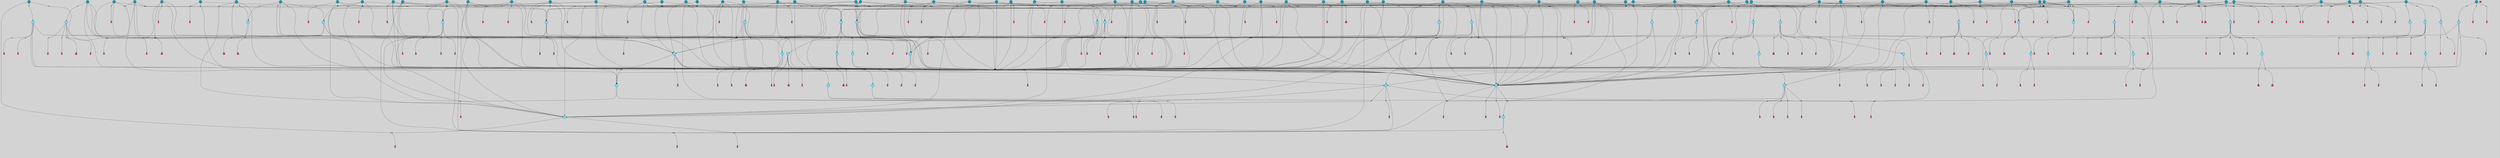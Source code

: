 // File exported with GEGELATI v1.3.1
// On the 2024-04-08 17:51:53
// With the File::TPGGraphDotExporter
digraph{
	graph[pad = "0.212, 0.055" bgcolor = lightgray]
	node[shape=circle style = filled label = ""]
		T3 [fillcolor="#66ddff"]
		T7 [fillcolor="#66ddff"]
		T9 [fillcolor="#66ddff"]
		T11 [fillcolor="#66ddff"]
		T27 [fillcolor="#66ddff"]
		T90 [fillcolor="#66ddff"]
		T111 [fillcolor="#66ddff"]
		T129 [fillcolor="#66ddff"]
		T159 [fillcolor="#66ddff"]
		T193 [fillcolor="#66ddff"]
		T255 [fillcolor="#66ddff"]
		T321 [fillcolor="#66ddff"]
		T322 [fillcolor="#1199bb"]
		T426 [fillcolor="#66ddff"]
		T116 [fillcolor="#1199bb"]
		T506 [fillcolor="#66ddff"]
		T522 [fillcolor="#66ddff"]
		T570 [fillcolor="#1199bb"]
		T583 [fillcolor="#66ddff"]
		T593 [fillcolor="#66ddff"]
		T628 [fillcolor="#1199bb"]
		T640 [fillcolor="#1199bb"]
		T658 [fillcolor="#66ddff"]
		T690 [fillcolor="#66ddff"]
		T693 [fillcolor="#1199bb"]
		T695 [fillcolor="#1199bb"]
		T613 [fillcolor="#1199bb"]
		T699 [fillcolor="#1199bb"]
		T703 [fillcolor="#1199bb"]
		T706 [fillcolor="#1199bb"]
		T708 [fillcolor="#66ddff"]
		T777 [fillcolor="#66ddff"]
		T533 [fillcolor="#1199bb"]
		T815 [fillcolor="#1199bb"]
		T820 [fillcolor="#1199bb"]
		T821 [fillcolor="#1199bb"]
		T827 [fillcolor="#66ddff"]
		T828 [fillcolor="#66ddff"]
		T829 [fillcolor="#66ddff"]
		T830 [fillcolor="#66ddff"]
		T831 [fillcolor="#66ddff"]
		T832 [fillcolor="#1199bb"]
		T833 [fillcolor="#66ddff"]
		T834 [fillcolor="#66ddff"]
		T839 [fillcolor="#1199bb"]
		T842 [fillcolor="#1199bb"]
		T848 [fillcolor="#66ddff"]
		T851 [fillcolor="#1199bb"]
		T852 [fillcolor="#1199bb"]
		T853 [fillcolor="#1199bb"]
		T855 [fillcolor="#1199bb"]
		T857 [fillcolor="#1199bb"]
		T858 [fillcolor="#1199bb"]
		T859 [fillcolor="#1199bb"]
		T863 [fillcolor="#1199bb"]
		T864 [fillcolor="#1199bb"]
		T865 [fillcolor="#1199bb"]
		T868 [fillcolor="#1199bb"]
		T870 [fillcolor="#1199bb"]
		T872 [fillcolor="#1199bb"]
		T877 [fillcolor="#1199bb"]
		T887 [fillcolor="#66ddff"]
		T888 [fillcolor="#66ddff"]
		T889 [fillcolor="#66ddff"]
		T890 [fillcolor="#66ddff"]
		T891 [fillcolor="#1199bb"]
		T892 [fillcolor="#66ddff"]
		T893 [fillcolor="#66ddff"]
		T897 [fillcolor="#1199bb"]
		T901 [fillcolor="#1199bb"]
		T912 [fillcolor="#1199bb"]
		T925 [fillcolor="#66ddff"]
		T926 [fillcolor="#66ddff"]
		T927 [fillcolor="#66ddff"]
		T928 [fillcolor="#66ddff"]
		T929 [fillcolor="#66ddff"]
		T930 [fillcolor="#66ddff"]
		T931 [fillcolor="#1199bb"]
		T932 [fillcolor="#1199bb"]
		T941 [fillcolor="#1199bb"]
		T943 [fillcolor="#1199bb"]
		T949 [fillcolor="#1199bb"]
		T950 [fillcolor="#1199bb"]
		T951 [fillcolor="#1199bb"]
		T952 [fillcolor="#1199bb"]
		T953 [fillcolor="#1199bb"]
		T954 [fillcolor="#1199bb"]
		T955 [fillcolor="#1199bb"]
		T956 [fillcolor="#1199bb"]
		T960 [fillcolor="#1199bb"]
		T961 [fillcolor="#1199bb"]
		T962 [fillcolor="#1199bb"]
		T963 [fillcolor="#1199bb"]
		T966 [fillcolor="#1199bb"]
		T970 [fillcolor="#66ddff"]
		T971 [fillcolor="#1199bb"]
		T972 [fillcolor="#66ddff"]
		T973 [fillcolor="#66ddff"]
		T974 [fillcolor="#66ddff"]
		T975 [fillcolor="#66ddff"]
		T976 [fillcolor="#66ddff"]
		T977 [fillcolor="#66ddff"]
		T981 [fillcolor="#1199bb"]
		T982 [fillcolor="#1199bb"]
		T983 [fillcolor="#1199bb"]
		T984 [fillcolor="#1199bb"]
		T985 [fillcolor="#1199bb"]
		T986 [fillcolor="#1199bb"]
		T987 [fillcolor="#1199bb"]
		T988 [fillcolor="#1199bb"]
		T989 [fillcolor="#1199bb"]
		T990 [fillcolor="#1199bb"]
		T991 [fillcolor="#1199bb"]
		T992 [fillcolor="#1199bb"]
		T993 [fillcolor="#1199bb"]
		T994 [fillcolor="#1199bb"]
		T995 [fillcolor="#1199bb"]
		T996 [fillcolor="#1199bb"]
		T997 [fillcolor="#1199bb"]
		T998 [fillcolor="#1199bb"]
		T999 [fillcolor="#1199bb"]
		T1000 [fillcolor="#1199bb"]
		T1001 [fillcolor="#1199bb"]
		T1002 [fillcolor="#1199bb"]
		T1003 [fillcolor="#1199bb"]
		T1004 [fillcolor="#1199bb"]
		P15748 [fillcolor="#cccccc" shape=point] //6|
		I15748 [shape=box style=invis label="6|1&2|6#1|7&#92;n10|7&2|0#1|5&#92;n9|4&0|1#2|2&#92;n8|6&0|0#1|0&#92;n"]
		P15748 -> I15748[style=invis]
		A10753 [fillcolor="#ff3366" shape=box margin=0.03 width=0 height=0 label="3"]
		T3 -> P15748 -> A10753
		P15749 [fillcolor="#cccccc" shape=point] //3|
		I15749 [shape=box style=invis label="7|6&2|4#0|2&#92;n10|3&2|7#1|4&#92;n11|6&0|4#0|1&#92;n7|1&0|0#2|6&#92;n7|6&0|3#2|6&#92;n4|0&2|6#0|1&#92;n4|4&2|5#0|2&#92;n4|6&0|4#2|7&#92;n10|0&2|3#1|5&#92;n2|6&0|5#0|2&#92;n1|0&2|3#0|7&#92;n1|6&2|0#0|5&#92;n6|2&0|1#0|7&#92;n9|2&0|3#2|7&#92;n5|3&0|6#0|6&#92;n1|7&2|5#2|3&#92;n8|1&2|7#0|6&#92;n1|0&2|5#2|1&#92;n7|1&2|2#2|5&#92;n7|4&2|6#0|3&#92;n"]
		P15749 -> I15749[style=invis]
		A10754 [fillcolor="#ff3366" shape=box margin=0.03 width=0 height=0 label="4"]
		T3 -> P15749 -> A10754
		P15750 [fillcolor="#cccccc" shape=point] //-3|
		I15750 [shape=box style=invis label="1|6&2|7#0|7&#92;n10|2&0|7#1|3&#92;n9|6&2|7#2|2&#92;n5|3&0|7#0|7&#92;n1|6&2|3#0|0&#92;n2|3&2|3#2|2&#92;n5|1&2|6#0|6&#92;n"]
		P15750 -> I15750[style=invis]
		A10755 [fillcolor="#ff3366" shape=box margin=0.03 width=0 height=0 label="7"]
		T7 -> P15750 -> A10755
		P15751 [fillcolor="#cccccc" shape=point] //5|
		I15751 [shape=box style=invis label="0|5&2|3#0|1&#92;n0|6&2|1#2|4&#92;n6|2&2|6#0|7&#92;n7|4&0|3#0|1&#92;n5|4&0|7#1|6&#92;n9|1&0|5#2|2&#92;n6|3&2|3#1|7&#92;n11|7&2|4#1|6&#92;n2|5&0|1#0|0&#92;n4|7&0|0#0|2&#92;n6|2&0|6#0|0&#92;n2|1&2|6#2|4&#92;n10|0&2|0#1|0&#92;n6|6&2|4#0|6&#92;n"]
		P15751 -> I15751[style=invis]
		A10756 [fillcolor="#ff3366" shape=box margin=0.03 width=0 height=0 label="8"]
		T7 -> P15751 -> A10756
		P15752 [fillcolor="#cccccc" shape=point] //-6|
		I15752 [shape=box style=invis label="11|1&0|7#2|0&#92;n10|4&0|1#1|0&#92;n4|3&2|4#2|1&#92;n0|5&2|0#0|0&#92;n6|1&0|0#0|3&#92;n8|2&2|0#0|4&#92;n11|4&2|0#1|6&#92;n7|0&2|6#2|3&#92;n5|3&2|6#2|0&#92;n2|0&2|0#0|4&#92;n"]
		P15752 -> I15752[style=invis]
		A10757 [fillcolor="#ff3366" shape=box margin=0.03 width=0 height=0 label="9"]
		T9 -> P15752 -> A10757
		P15753 [fillcolor="#cccccc" shape=point] //2|
		I15753 [shape=box style=invis label="6|3&2|7#1|4&#92;n8|6&0|0#2|5&#92;n2|1&0|2#0|3&#92;n8|7&0|6#0|4&#92;n2|1&2|0#0|1&#92;n0|0&2|2#2|3&#92;n6|6&0|7#2|1&#92;n6|1&0|7#2|6&#92;n5|4&2|7#0|4&#92;n0|3&0|4#2|0&#92;n11|0&2|0#2|5&#92;n4|5&2|5#2|4&#92;n5|7&0|6#0|4&#92;n9|7&2|5#0|3&#92;n5|4&2|1#0|3&#92;n5|3&0|1#1|7&#92;n0|4&0|3#2|5&#92;n"]
		P15753 -> I15753[style=invis]
		A10758 [fillcolor="#ff3366" shape=box margin=0.03 width=0 height=0 label="10"]
		T9 -> P15753 -> A10758
		P15754 [fillcolor="#cccccc" shape=point] //6|
		I15754 [shape=box style=invis label="3|0&2|7#2|2&#92;n3|2&0|4#2|5&#92;n5|1&0|2#1|0&#92;n8|7&0|1#2|0&#92;n8|5&0|3#0|6&#92;n0|2&0|2#2|3&#92;n1|5&2|5#0|5&#92;n5|6&0|6#0|7&#92;n6|7&0|0#2|6&#92;n1|2&2|3#0|0&#92;n7|7&2|3#0|4&#92;n0|7&2|7#0|6&#92;n1|0&2|2#2|7&#92;n4|4&0|1#0|0&#92;n"]
		P15754 -> I15754[style=invis]
		A10759 [fillcolor="#ff3366" shape=box margin=0.03 width=0 height=0 label="11"]
		T11 -> P15754 -> A10759
		P15755 [fillcolor="#cccccc" shape=point] //-4|
		I15755 [shape=box style=invis label="4|1&0|4#2|6&#92;n1|2&2|2#2|0&#92;n1|2&2|0#0|6&#92;n8|4&2|3#2|5&#92;n5|5&2|1#1|0&#92;n"]
		P15755 -> I15755[style=invis]
		A10760 [fillcolor="#ff3366" shape=box margin=0.03 width=0 height=0 label="12"]
		T11 -> P15755 -> A10760
		P15756 [fillcolor="#cccccc" shape=point] //2|
		I15756 [shape=box style=invis label="9|1&2|3#0|1&#92;n5|2&2|0#2|4&#92;n3|6&2|5#2|7&#92;n7|0&2|5#0|4&#92;n1|2&0|3#0|5&#92;n7|3&2|7#0|0&#92;n"]
		P15756 -> I15756[style=invis]
		A10761 [fillcolor="#ff3366" shape=box margin=0.03 width=0 height=0 label="2"]
		T27 -> P15756 -> A10761
		P15757 [fillcolor="#cccccc" shape=point] //-6|
		I15757 [shape=box style=invis label="7|5&0|4#0|4&#92;n11|0&2|5#2|1&#92;n"]
		P15757 -> I15757[style=invis]
		A10762 [fillcolor="#ff3366" shape=box margin=0.03 width=0 height=0 label="3"]
		T27 -> P15757 -> A10762
		T27 -> P15749
		P15758 [fillcolor="#cccccc" shape=point] //0|
		I15758 [shape=box style=invis label="2|5&0|1#0|6&#92;n6|1&2|2#2|7&#92;n8|0&0|3#1|4&#92;n4|3&2|5#2|4&#92;n8|1&2|4#0|0&#92;n6|6&0|1#2|6&#92;n11|7&2|4#2|5&#92;n6|2&2|4#0|2&#92;n8|5&2|4#2|4&#92;n2|1&2|1#2|2&#92;n2|7&2|5#2|6&#92;n9|7&0|5#0|4&#92;n1|2&0|5#2|6&#92;n4|2&2|3#2|7&#92;n3|3&2|1#0|2&#92;n"]
		P15758 -> I15758[style=invis]
		A10763 [fillcolor="#ff3366" shape=box margin=0.03 width=0 height=0 label="5"]
		T27 -> P15758 -> A10763
		P15759 [fillcolor="#cccccc" shape=point] //0|
		I15759 [shape=box style=invis label="4|0&0|3#2|7&#92;n10|2&0|3#1|7&#92;n3|5&0|2#0|3&#92;n4|5&0|0#2|1&#92;n10|7&2|0#1|2&#92;n5|3&2|3#1|6&#92;n9|5&2|0#0|4&#92;n5|4&2|7#0|2&#92;n10|3&2|7#1|4&#92;n7|2&0|1#2|6&#92;n8|6&0|5#0|5&#92;n8|7&2|3#0|5&#92;n2|6&2|4#0|0&#92;n"]
		P15759 -> I15759[style=invis]
		A10764 [fillcolor="#ff3366" shape=box margin=0.03 width=0 height=0 label="5"]
		T27 -> P15759 -> A10764
		P15760 [fillcolor="#cccccc" shape=point] //-2|
		I15760 [shape=box style=invis label="8|4&2|1#2|5&#92;n4|1&0|7#2|1&#92;n5|7&2|3#2|2&#92;n10|4&2|5#1|7&#92;n10|0&2|6#1|3&#92;n4|5&2|7#0|6&#92;n9|5&2|4#0|4&#92;n2|4&0|5#0|7&#92;n11|1&2|4#2|6&#92;n5|6&0|7#1|2&#92;n2|7&2|7#2|6&#92;n5|2&0|5#1|5&#92;n3|0&0|6#0|2&#92;n4|0&0|4#2|4&#92;n4|4&2|6#0|7&#92;n10|6&2|0#1|4&#92;n9|7&0|3#1|4&#92;n1|4&2|6#0|3&#92;n11|5&2|6#0|3&#92;n0|3&0|5#0|1&#92;n"]
		P15760 -> I15760[style=invis]
		A10765 [fillcolor="#ff3366" shape=box margin=0.03 width=0 height=0 label="13"]
		T90 -> P15760 -> A10765
		P15761 [fillcolor="#cccccc" shape=point] //4|
		I15761 [shape=box style=invis label="7|1&2|6#1|3&#92;n10|1&0|3#1|6&#92;n8|5&2|3#2|1&#92;n11|5&0|0#2|6&#92;n4|1&0|6#0|0&#92;n11|1&0|2#0|3&#92;n2|0&2|1#0|7&#92;n"]
		P15761 -> I15761[style=invis]
		A10766 [fillcolor="#ff3366" shape=box margin=0.03 width=0 height=0 label="2"]
		T90 -> P15761 -> A10766
		P15762 [fillcolor="#cccccc" shape=point] //7|
		I15762 [shape=box style=invis label="10|3&0|1#1|4&#92;n4|6&0|0#0|2&#92;n4|5&0|6#0|0&#92;n4|3&0|6#2|1&#92;n7|0&0|3#1|2&#92;n4|7&0|6#0|5&#92;n7|6&0|7#0|6&#92;n6|6&0|0#0|3&#92;n11|1&0|4#2|5&#92;n10|2&0|3#1|2&#92;n"]
		P15762 -> I15762[style=invis]
		A10767 [fillcolor="#ff3366" shape=box margin=0.03 width=0 height=0 label="4"]
		T90 -> P15762 -> A10767
		P15763 [fillcolor="#cccccc" shape=point] //-3|
		I15763 [shape=box style=invis label="8|1&2|3#0|5&#92;n0|6&0|5#0|5&#92;n3|7&2|1#0|6&#92;n3|5&0|1#0|0&#92;n9|5&2|0#0|4&#92;n3|5&0|2#0|3&#92;n10|6&2|4#1|0&#92;n9|4&2|7#2|6&#92;n1|7&2|5#2|2&#92;n"]
		P15763 -> I15763[style=invis]
		A10768 [fillcolor="#ff3366" shape=box margin=0.03 width=0 height=0 label="5"]
		T90 -> P15763 -> A10768
		P15764 [fillcolor="#cccccc" shape=point] //-7|
		I15764 [shape=box style=invis label="3|0&2|0#0|1&#92;n1|1&0|2#0|4&#92;n11|2&0|7#1|6&#92;n9|7&0|0#0|4&#92;n3|0&0|7#0|1&#92;n9|3&2|6#2|7&#92;n5|3&0|2#2|6&#92;n6|1&2|4#2|3&#92;n5|4&2|0#1|6&#92;n1|3&0|7#0|7&#92;n"]
		P15764 -> I15764[style=invis]
		A10769 [fillcolor="#ff3366" shape=box margin=0.03 width=0 height=0 label="7"]
		T90 -> P15764 -> A10769
		P15765 [fillcolor="#cccccc" shape=point] //-5|
		I15765 [shape=box style=invis label="0|0&2|3#0|2&#92;n10|5&0|6#1|3&#92;n7|3&0|6#2|3&#92;n3|4&0|6#0|6&#92;n10|5&0|2#1|1&#92;n5|0&0|1#0|3&#92;n6|6&2|5#1|5&#92;n7|4&0|2#1|7&#92;n5|7&0|1#2|5&#92;n1|5&0|0#0|3&#92;n7|5&2|1#2|6&#92;n9|0&0|2#0|0&#92;n4|0&2|4#0|0&#92;n4|6&0|0#2|3&#92;n3|1&0|6#2|5&#92;n7|7&2|1#2|3&#92;n9|4&2|2#0|6&#92;n"]
		P15765 -> I15765[style=invis]
		T111 -> P15765 -> T9
		P15766 [fillcolor="#cccccc" shape=point] //7|
		I15766 [shape=box style=invis label="7|4&2|1#2|0&#92;n4|1&2|4#2|3&#92;n5|0&2|0#2|2&#92;n6|1&2|4#2|6&#92;n"]
		P15766 -> I15766[style=invis]
		A10770 [fillcolor="#ff3366" shape=box margin=0.03 width=0 height=0 label="9"]
		T111 -> P15766 -> A10770
		P15767 [fillcolor="#cccccc" shape=point] //2|
		I15767 [shape=box style=invis label="3|0&2|0#0|1&#92;n11|2&0|7#1|6&#92;n8|7&2|4#0|5&#92;n5|3&0|2#2|6&#92;n4|4&2|4#2|6&#92;n3|0&0|7#0|1&#92;n2|7&2|2#2|5&#92;n9|3&2|6#2|7&#92;n7|7&0|0#0|4&#92;n6|1&2|4#1|3&#92;n5|4&2|0#1|6&#92;n1|3&0|7#0|4&#92;n"]
		P15767 -> I15767[style=invis]
		A10771 [fillcolor="#ff3366" shape=box margin=0.03 width=0 height=0 label="7"]
		T111 -> P15767 -> A10771
		T111 -> P15752
		P15768 [fillcolor="#cccccc" shape=point] //8|
		I15768 [shape=box style=invis label="9|0&0|1#2|0&#92;n10|1&2|5#1|4&#92;n8|2&2|6#0|4&#92;n2|4&2|5#2|3&#92;n4|2&2|2#0|2&#92;n7|5&0|2#0|0&#92;n8|2&2|1#1|3&#92;n8|7&0|7#2|1&#92;n1|1&0|0#0|7&#92;n5|6&2|5#1|0&#92;n6|6&2|5#0|0&#92;n11|4&0|3#2|6&#92;n4|2&2|4#0|7&#92;n5|6&0|1#2|0&#92;n11|3&0|2#0|7&#92;n"]
		P15768 -> I15768[style=invis]
		A10772 [fillcolor="#ff3366" shape=box margin=0.03 width=0 height=0 label="6"]
		T129 -> P15768 -> A10772
		P15769 [fillcolor="#cccccc" shape=point] //5|
		I15769 [shape=box style=invis label="3|0&2|0#0|1&#92;n3|0&0|7#0|1&#92;n5|3&0|2#2|6&#92;n4|4&2|4#2|6&#92;n11|2&0|7#1|6&#92;n2|7&2|2#2|5&#92;n9|3&2|6#2|7&#92;n7|7&0|0#0|4&#92;n6|1&2|4#2|3&#92;n5|4&2|0#1|6&#92;n1|3&0|7#0|4&#92;n"]
		P15769 -> I15769[style=invis]
		A10773 [fillcolor="#ff3366" shape=box margin=0.03 width=0 height=0 label="7"]
		T129 -> P15769 -> A10773
		P15770 [fillcolor="#cccccc" shape=point] //10|
		I15770 [shape=box style=invis label="4|5&2|7#2|1&#92;n1|7&2|3#0|6&#92;n3|5&2|2#0|3&#92;n10|3&0|7#1|4&#92;n7|1&0|4#2|6&#92;n10|2&0|3#1|7&#92;n9|5&2|0#0|4&#92;n4|0&0|3#2|7&#92;n11|4&2|6#1|2&#92;n5|4&2|7#0|2&#92;n2|6&2|4#0|0&#92;n6|5&0|7#2|1&#92;n5|3&2|3#1|6&#92;n10|7&2|0#1|2&#92;n"]
		P15770 -> I15770[style=invis]
		A10774 [fillcolor="#ff3366" shape=box margin=0.03 width=0 height=0 label="5"]
		T129 -> P15770 -> A10774
		P15771 [fillcolor="#cccccc" shape=point] //5|
		I15771 [shape=box style=invis label="9|4&2|3#1|3&#92;n0|4&2|4#0|5&#92;n6|1&2|6#2|5&#92;n4|0&0|5#2|0&#92;n"]
		P15771 -> I15771[style=invis]
		A10775 [fillcolor="#ff3366" shape=box margin=0.03 width=0 height=0 label="7"]
		T129 -> P15771 -> A10775
		P15772 [fillcolor="#cccccc" shape=point] //6|
		I15772 [shape=box style=invis label="9|4&2|7#0|6&#92;n8|4&0|1#1|0&#92;n1|3&0|0#2|1&#92;n2|4&0|6#2|2&#92;n5|1&2|5#0|7&#92;n3|0&0|3#2|6&#92;n2|2&2|6#0|2&#92;n8|4&0|4#2|2&#92;n5|1&2|4#0|3&#92;n9|4&0|6#0|6&#92;n5|0&2|2#1|5&#92;n11|7&0|0#1|1&#92;n0|4&0|3#0|3&#92;n7|7&2|4#2|5&#92;n1|5&0|1#2|1&#92;n"]
		P15772 -> I15772[style=invis]
		A10776 [fillcolor="#ff3366" shape=box margin=0.03 width=0 height=0 label="1"]
		T129 -> P15772 -> A10776
		P15773 [fillcolor="#cccccc" shape=point] //7|
		I15773 [shape=box style=invis label="7|0&2|1#2|0&#92;n9|7&2|1#1|7&#92;n8|2&0|1#1|0&#92;n6|6&0|2#1|1&#92;n2|2&0|5#0|0&#92;n5|7&0|0#2|1&#92;n5|1&2|5#1|5&#92;n4|7&2|4#2|3&#92;n10|5&2|2#1|5&#92;n1|3&2|2#2|0&#92;n10|2&2|6#1|5&#92;n"]
		P15773 -> I15773[style=invis]
		A10777 [fillcolor="#ff3366" shape=box margin=0.03 width=0 height=0 label="1"]
		T159 -> P15773 -> A10777
		P15774 [fillcolor="#cccccc" shape=point] //7|
		I15774 [shape=box style=invis label="7|4&2|7#0|4&#92;n4|6&0|1#2|5&#92;n2|1&2|3#0|0&#92;n4|3&2|0#0|1&#92;n0|0&2|7#2|7&#92;n7|7&0|5#2|3&#92;n5|0&2|1#2|2&#92;n10|0&0|4#1|2&#92;n4|4&0|7#0|0&#92;n6|7&0|2#0|1&#92;n1|4&2|5#0|4&#92;n"]
		P15774 -> I15774[style=invis]
		A10778 [fillcolor="#ff3366" shape=box margin=0.03 width=0 height=0 label="0"]
		T159 -> P15774 -> A10778
		P15775 [fillcolor="#cccccc" shape=point] //5|
		I15775 [shape=box style=invis label="0|5&2|3#0|1&#92;n0|6&2|1#2|4&#92;n6|2&2|6#0|7&#92;n9|0&2|7#1|1&#92;n7|4&0|3#0|1&#92;n11|7&2|4#1|6&#92;n9|1&0|5#2|2&#92;n5|4&0|7#1|6&#92;n2|5&0|1#0|0&#92;n4|7&0|0#0|2&#92;n6|2&0|6#0|0&#92;n2|1&2|6#2|4&#92;n10|0&0|0#1|0&#92;n6|6&2|4#0|6&#92;n"]
		P15775 -> I15775[style=invis]
		T159 -> P15775 -> T129
		P15776 [fillcolor="#cccccc" shape=point] //-2|
		I15776 [shape=box style=invis label="1|0&0|3#0|3&#92;n2|7&0|4#0|4&#92;n11|6&2|1#1|4&#92;n6|1&2|5#0|0&#92;n2|0&2|0#0|6&#92;n1|3&2|1#0|4&#92;n"]
		P15776 -> I15776[style=invis]
		A10779 [fillcolor="#ff3366" shape=box margin=0.03 width=0 height=0 label="2"]
		T193 -> P15776 -> A10779
		P15777 [fillcolor="#cccccc" shape=point] //3|
		I15777 [shape=box style=invis label="5|4&2|7#0|4&#92;n0|4&0|3#2|5&#92;n8|6&0|0#2|5&#92;n2|1&0|2#0|3&#92;n9|7&0|6#0|4&#92;n0|0&2|2#2|3&#92;n6|6&0|7#2|1&#92;n6|1&0|7#2|6&#92;n0|3&0|4#2|0&#92;n11|0&2|0#2|5&#92;n4|5&2|5#2|4&#92;n5|3&0|1#1|7&#92;n9|7&2|2#0|3&#92;n5|4&2|1#0|3&#92;n5|0&0|6#0|4&#92;n0|0&0|1#2|0&#92;n"]
		P15777 -> I15777[style=invis]
		A10780 [fillcolor="#ff3366" shape=box margin=0.03 width=0 height=0 label="10"]
		T193 -> P15777 -> A10780
		P15778 [fillcolor="#cccccc" shape=point] //-1|
		I15778 [shape=box style=invis label="1|7&2|1#0|6&#92;n8|1&2|3#0|5&#92;n10|6&2|7#1|0&#92;n1|7&2|5#0|2&#92;n0|3&0|3#2|2&#92;n3|5&0|1#0|0&#92;n3|5&0|2#0|3&#92;n1|5&2|0#0|4&#92;n5|7&2|2#2|5&#92;n4|0&2|3#0|3&#92;n"]
		P15778 -> I15778[style=invis]
		T193 -> P15778 -> T3
		P15779 [fillcolor="#cccccc" shape=point] //10|
		I15779 [shape=box style=invis label="6|1&2|4#2|3&#92;n3|0&0|7#0|1&#92;n5|3&0|2#2|6&#92;n4|4&0|4#2|6&#92;n5|4&2|0#1|6&#92;n10|5&0|6#1|5&#92;n2|5&2|1#2|2&#92;n1|3&0|7#0|4&#92;n3|0&2|0#0|1&#92;n11|2&0|5#1|6&#92;n9|3&2|6#2|7&#92;n7|7&0|0#0|4&#92;n"]
		P15779 -> I15779[style=invis]
		A10781 [fillcolor="#ff3366" shape=box margin=0.03 width=0 height=0 label="7"]
		T193 -> P15779 -> A10781
		T255 -> P15778
		P15780 [fillcolor="#cccccc" shape=point] //-9|
		I15780 [shape=box style=invis label="7|1&0|0#2|6&#92;n1|6&0|4#2|7&#92;n7|6&2|4#0|2&#92;n10|7&2|1#1|3&#92;n7|6&0|3#2|6&#92;n4|0&2|2#2|1&#92;n1|0&0|5#2|3&#92;n6|1&2|6#1|1&#92;n7|4&2|6#1|0&#92;n9|5&0|1#0|2&#92;n9|2&0|3#0|7&#92;n6|0&2|7#0|6&#92;n10|5&2|3#1|5&#92;n10|0&2|7#1|4&#92;n1|0&2|3#0|7&#92;n5|2&0|6#0|6&#92;n2|6&0|1#0|2&#92;n7|4&2|5#0|3&#92;n3|6&2|4#0|5&#92;n1|6&2|0#0|5&#92;n"]
		P15780 -> I15780[style=invis]
		A10782 [fillcolor="#ff3366" shape=box margin=0.03 width=0 height=0 label="4"]
		T255 -> P15780 -> A10782
		P15781 [fillcolor="#cccccc" shape=point] //7|
		I15781 [shape=box style=invis label="9|6&2|6#1|3&#92;n9|7&2|0#1|7&#92;n3|0&2|0#0|0&#92;n1|6&0|0#0|4&#92;n7|4&0|3#0|1&#92;n"]
		P15781 -> I15781[style=invis]
		A10783 [fillcolor="#ff3366" shape=box margin=0.03 width=0 height=0 label="12"]
		T255 -> P15781 -> A10783
		P15782 [fillcolor="#cccccc" shape=point] //-9|
		I15782 [shape=box style=invis label="11|5&0|0#2|6&#92;n8|5&2|3#2|1&#92;n7|1&0|6#1|3&#92;n11|4&0|2#0|1&#92;n9|0&2|7#1|6&#92;n10|1&0|3#1|6&#92;n0|3&0|4#2|5&#92;n5|7&2|3#1|6&#92;n2|0&2|1#0|7&#92;n"]
		P15782 -> I15782[style=invis]
		A10784 [fillcolor="#ff3366" shape=box margin=0.03 width=0 height=0 label="2"]
		T255 -> P15782 -> A10784
		P15783 [fillcolor="#cccccc" shape=point] //-7|
		I15783 [shape=box style=invis label="9|1&2|7#2|1&#92;n7|0&2|0#2|7&#92;n2|3&2|3#2|2&#92;n8|5&2|1#0|3&#92;n5|5&0|7#0|1&#92;n1|6&2|7#0|7&#92;n10|2&0|7#1|3&#92;n6|4&2|2#2|4&#92;n0|6&2|5#0|2&#92;n"]
		P15783 -> I15783[style=invis]
		A10785 [fillcolor="#ff3366" shape=box margin=0.03 width=0 height=0 label="7"]
		T255 -> P15783 -> A10785
		P15784 [fillcolor="#cccccc" shape=point] //-7|
		I15784 [shape=box style=invis label="9|1&2|7#2|1&#92;n7|0&2|0#2|7&#92;n2|3&2|3#2|2&#92;n8|5&2|1#0|3&#92;n5|5&0|7#0|1&#92;n1|6&2|7#0|7&#92;n10|2&0|7#1|3&#92;n6|4&2|2#2|4&#92;n0|6&2|5#0|2&#92;n"]
		P15784 -> I15784[style=invis]
		A10786 [fillcolor="#ff3366" shape=box margin=0.03 width=0 height=0 label="7"]
		T322 -> P15784 -> A10786
		P15785 [fillcolor="#cccccc" shape=point] //-9|
		I15785 [shape=box style=invis label="11|5&0|0#2|6&#92;n8|5&2|3#2|1&#92;n7|1&0|6#1|3&#92;n11|4&0|2#0|1&#92;n9|0&2|7#1|6&#92;n10|1&0|3#1|6&#92;n0|3&0|4#2|5&#92;n5|7&2|3#1|6&#92;n2|0&2|1#0|7&#92;n"]
		P15785 -> I15785[style=invis]
		A10787 [fillcolor="#ff3366" shape=box margin=0.03 width=0 height=0 label="2"]
		T322 -> P15785 -> A10787
		P15786 [fillcolor="#cccccc" shape=point] //-9|
		I15786 [shape=box style=invis label="7|1&0|0#2|6&#92;n1|6&0|4#2|7&#92;n7|6&2|4#0|2&#92;n10|7&2|1#1|3&#92;n7|6&0|3#2|6&#92;n4|0&2|2#2|1&#92;n1|0&0|5#2|3&#92;n6|1&2|6#1|1&#92;n7|4&2|6#1|0&#92;n9|5&0|1#0|2&#92;n9|2&0|3#0|7&#92;n6|0&2|7#0|6&#92;n10|5&2|3#1|5&#92;n10|0&2|7#1|4&#92;n1|0&2|3#0|7&#92;n5|2&0|6#0|6&#92;n2|6&0|1#0|2&#92;n7|4&2|5#0|3&#92;n3|6&2|4#0|5&#92;n1|6&2|0#0|5&#92;n"]
		P15786 -> I15786[style=invis]
		A10788 [fillcolor="#ff3366" shape=box margin=0.03 width=0 height=0 label="4"]
		T322 -> P15786 -> A10788
		P15787 [fillcolor="#cccccc" shape=point] //3|
		I15787 [shape=box style=invis label="7|6&2|4#0|2&#92;n10|3&2|7#1|4&#92;n11|6&0|4#0|1&#92;n7|1&0|0#2|6&#92;n7|6&0|3#2|6&#92;n4|0&2|6#0|1&#92;n4|4&2|5#0|2&#92;n4|6&0|4#2|7&#92;n10|0&2|3#1|5&#92;n2|6&0|5#0|2&#92;n1|0&2|3#0|7&#92;n1|6&2|0#0|5&#92;n6|2&0|1#0|7&#92;n9|2&0|3#2|7&#92;n5|3&0|6#0|6&#92;n1|7&2|5#2|3&#92;n8|1&2|7#0|6&#92;n1|0&2|5#2|1&#92;n7|1&2|2#2|5&#92;n7|4&2|6#0|3&#92;n"]
		P15787 -> I15787[style=invis]
		A10789 [fillcolor="#ff3366" shape=box margin=0.03 width=0 height=0 label="4"]
		T321 -> P15787 -> A10789
		P15788 [fillcolor="#cccccc" shape=point] //6|
		I15788 [shape=box style=invis label="6|1&2|6#1|7&#92;n10|7&2|0#1|5&#92;n9|4&0|1#2|2&#92;n8|6&0|0#1|0&#92;n"]
		P15788 -> I15788[style=invis]
		A10790 [fillcolor="#ff3366" shape=box margin=0.03 width=0 height=0 label="3"]
		T321 -> P15788 -> A10790
		P15789 [fillcolor="#cccccc" shape=point] //7|
		I15789 [shape=box style=invis label="9|6&2|6#1|3&#92;n9|7&2|0#1|7&#92;n3|0&2|0#0|0&#92;n1|6&0|0#0|4&#92;n7|4&0|3#0|1&#92;n"]
		P15789 -> I15789[style=invis]
		A10791 [fillcolor="#ff3366" shape=box margin=0.03 width=0 height=0 label="12"]
		T322 -> P15789 -> A10791
		P15790 [fillcolor="#cccccc" shape=point] //-1|
		I15790 [shape=box style=invis label="1|7&2|1#0|6&#92;n8|1&2|3#0|5&#92;n10|6&2|7#1|0&#92;n1|7&2|5#0|2&#92;n0|3&0|3#2|2&#92;n3|5&0|1#0|0&#92;n3|5&0|2#0|3&#92;n1|5&2|0#0|4&#92;n5|7&2|2#2|5&#92;n4|0&2|3#0|3&#92;n"]
		P15790 -> I15790[style=invis]
		T322 -> P15790 -> T321
		T426 -> P15751
		P15791 [fillcolor="#cccccc" shape=point] //-5|
		I15791 [shape=box style=invis label="10|6&2|5#1|6&#92;n9|3&0|1#1|7&#92;n2|4&0|1#0|1&#92;n11|3&0|7#1|6&#92;n5|1&0|6#2|7&#92;n8|0&0|0#0|1&#92;n0|6&0|7#0|4&#92;n6|7&2|6#2|6&#92;n11|0&2|3#0|5&#92;n"]
		P15791 -> I15791[style=invis]
		T426 -> P15791 -> T7
		P15792 [fillcolor="#cccccc" shape=point] //-7|
		I15792 [shape=box style=invis label="6|4&2|6#1|0&#92;n2|6&0|2#0|0&#92;n9|4&2|6#2|1&#92;n11|5&0|1#0|1&#92;n5|5&0|0#0|1&#92;n4|6&0|7#0|5&#92;n1|0&2|4#2|2&#92;n3|4&0|2#0|5&#92;n0|4&2|6#0|0&#92;n10|1&0|0#1|0&#92;n7|0&2|0#2|2&#92;n1|2&2|5#2|2&#92;n1|4&0|1#0|7&#92;n9|0&0|6#1|2&#92;n10|3&0|4#1|2&#92;n3|3&2|2#0|7&#92;n1|6&2|0#0|0&#92;n3|2&0|1#2|2&#92;n"]
		P15792 -> I15792[style=invis]
		A10792 [fillcolor="#ff3366" shape=box margin=0.03 width=0 height=0 label="1"]
		T426 -> P15792 -> A10792
		P15793 [fillcolor="#cccccc" shape=point] //-4|
		I15793 [shape=box style=invis label="0|6&2|7#2|4&#92;n4|4&0|4#2|6&#92;n3|0&0|7#0|1&#92;n5|3&0|2#2|6&#92;n1|3&0|7#0|1&#92;n5|4&2|0#1|6&#92;n10|5&0|6#1|5&#92;n2|5&2|1#2|2&#92;n6|1&2|4#2|3&#92;n3|0&2|2#0|1&#92;n11|2&0|5#1|6&#92;n9|3&2|6#2|7&#92;n7|7&0|0#0|4&#92;n8|1&0|1#1|5&#92;n"]
		P15793 -> I15793[style=invis]
		A10793 [fillcolor="#ff3366" shape=box margin=0.03 width=0 height=0 label="7"]
		T426 -> P15793 -> A10793
		P15794 [fillcolor="#cccccc" shape=point] //9|
		I15794 [shape=box style=invis label="11|0&2|0#1|1&#92;n3|6&0|6#0|0&#92;n1|4&0|0#2|4&#92;n7|5&2|2#1|3&#92;n11|7&2|6#1|7&#92;n5|2&0|6#1|5&#92;n9|5&0|6#0|3&#92;n2|2&2|7#0|5&#92;n9|3&2|2#2|0&#92;n11|0&2|7#0|1&#92;n1|1&2|0#0|1&#92;n6|6&0|6#1|2&#92;n9|7&0|1#0|3&#92;n2|0&2|4#2|5&#92;n2|4&2|2#0|0&#92;n6|1&2|1#1|7&#92;n10|7&2|5#1|6&#92;n11|5&2|7#2|4&#92;n"]
		P15794 -> I15794[style=invis]
		A10794 [fillcolor="#ff3366" shape=box margin=0.03 width=0 height=0 label="1"]
		T426 -> P15794 -> A10794
		P15795 [fillcolor="#cccccc" shape=point] //-1|
		I15795 [shape=box style=invis label="0|0&2|3#0|3&#92;n8|1&2|3#0|5&#92;n10|6&2|7#1|0&#92;n3|5&0|6#2|1&#92;n1|7&2|5#0|2&#92;n0|3&0|3#2|2&#92;n3|5&0|1#0|0&#92;n3|5&0|2#0|3&#92;n1|5&2|0#0|4&#92;n5|7&2|2#2|5&#92;n1|7&2|1#0|6&#92;n"]
		P15795 -> I15795[style=invis]
		T116 -> P15795 -> T3
		T116 -> P15781
		T116 -> P15782
		T116 -> P15783
		P15796 [fillcolor="#cccccc" shape=point] //-4|
		I15796 [shape=box style=invis label="0|4&0|0#2|7&#92;n8|5&2|4#2|4&#92;n4|3&2|5#2|4&#92;n11|7&2|2#2|5&#92;n6|5&2|2#2|7&#92;n3|2&0|7#0|7&#92;n3|3&2|1#0|3&#92;n2|6&0|3#2|5&#92;n0|1&2|6#2|2&#92;n8|2&0|0#1|6&#92;n0|7&0|5#0|4&#92;n9|5&0|3#2|7&#92;n2|7&2|5#2|6&#92;n9|0&2|0#0|1&#92;n1|2&2|4#0|2&#92;n"]
		P15796 -> I15796[style=invis]
		T116 -> P15796 -> T27
		P15797 [fillcolor="#cccccc" shape=point] //-1|
		I15797 [shape=box style=invis label="2|0&0|4#2|2&#92;n8|6&2|3#0|5&#92;n6|3&2|6#2|2&#92;n5|1&0|6#1|6&#92;n7|1&0|7#1|6&#92;n6|6&0|2#2|6&#92;n5|1&0|7#1|6&#92;n1|3&2|1#2|7&#92;n1|6&2|3#0|0&#92;n8|0&0|3#0|7&#92;n2|6&0|7#2|7&#92;n1|1&2|4#2|2&#92;n5|3&0|7#1|5&#92;n5|5&0|6#1|4&#92;n"]
		P15797 -> I15797[style=invis]
		A10795 [fillcolor="#ff3366" shape=box margin=0.03 width=0 height=0 label="7"]
		T506 -> P15797 -> A10795
		P15798 [fillcolor="#cccccc" shape=point] //1|
		I15798 [shape=box style=invis label="2|6&0|1#2|6&#92;n8|1&2|4#0|0&#92;n7|2&2|3#2|2&#92;n8|0&0|3#1|6&#92;n0|3&0|0#2|4&#92;n2|5&2|4#2|4&#92;n6|6&0|1#2|6&#92;n11|7&2|4#2|5&#92;n2|0&2|5#2|6&#92;n1|2&0|5#2|6&#92;n4|3&2|5#2|4&#92;n2|0&2|1#2|2&#92;n4|7&0|5#0|4&#92;n2|0&0|5#0|0&#92;n8|4&2|3#2|7&#92;n"]
		P15798 -> I15798[style=invis]
		T506 -> P15798 -> T111
		P15799 [fillcolor="#cccccc" shape=point] //5|
		I15799 [shape=box style=invis label="6|7&0|4#1|5&#92;n11|4&2|0#1|6&#92;n5|3&2|6#2|0&#92;n10|2&2|2#1|4&#92;n2|2&2|2#0|3&#92;n2|0&2|0#0|4&#92;n11|1&0|7#2|0&#92;n11|0&2|0#0|0&#92;n3|2&0|3#2|2&#92;n10|1&2|6#1|1&#92;n7|0&2|6#2|4&#92;n"]
		P15799 -> I15799[style=invis]
		A10796 [fillcolor="#ff3366" shape=box margin=0.03 width=0 height=0 label="9"]
		T506 -> P15799 -> A10796
		P15800 [fillcolor="#cccccc" shape=point] //8|
		I15800 [shape=box style=invis label="2|1&2|0#0|5&#92;n0|0&2|6#0|0&#92;n2|7&0|4#0|4&#92;n"]
		P15800 -> I15800[style=invis]
		A10797 [fillcolor="#ff3366" shape=box margin=0.03 width=0 height=0 label="2"]
		T506 -> P15800 -> A10797
		P15801 [fillcolor="#cccccc" shape=point] //-8|
		I15801 [shape=box style=invis label="1|1&2|7#2|5&#92;n10|1&2|7#1|7&#92;n5|2&0|0#2|4&#92;n7|6&0|0#2|6&#92;n3|0&0|7#0|3&#92;n"]
		P15801 -> I15801[style=invis]
		A10798 [fillcolor="#ff3366" shape=box margin=0.03 width=0 height=0 label="2"]
		T506 -> P15801 -> A10798
		P15802 [fillcolor="#cccccc" shape=point] //-7|
		I15802 [shape=box style=invis label="7|4&2|7#0|0&#92;n8|7&2|6#2|5&#92;n4|3&2|0#2|1&#92;n5|7&0|4#2|6&#92;n4|5&0|1#2|6&#92;n7|7&0|4#0|6&#92;n8|0&0|4#1|0&#92;n6|7&0|2#0|3&#92;n8|4&0|7#2|1&#92;n10|3&0|3#1|2&#92;n0|0&2|7#0|7&#92;n2|0&0|0#2|6&#92;n5|3&0|0#1|5&#92;n"]
		P15802 -> I15802[style=invis]
		A10799 [fillcolor="#ff3366" shape=box margin=0.03 width=0 height=0 label="0"]
		T522 -> P15802 -> A10799
		P15803 [fillcolor="#cccccc" shape=point] //3|
		I15803 [shape=box style=invis label="8|2&2|7#1|7&#92;n10|7&0|7#1|6&#92;n0|3&0|0#2|3&#92;n9|7&2|6#0|3&#92;n4|4&2|1#0|1&#92;n5|6&2|0#1|4&#92;n4|5&0|1#0|2&#92;n0|0&2|0#0|5&#92;n6|1&0|7#0|6&#92;n"]
		P15803 -> I15803[style=invis]
		A10800 [fillcolor="#ff3366" shape=box margin=0.03 width=0 height=0 label="0"]
		T522 -> P15803 -> A10800
		P15804 [fillcolor="#cccccc" shape=point] //-3|
		I15804 [shape=box style=invis label="2|6&0|1#0|6&#92;n8|3&0|5#1|0&#92;n6|1&2|2#2|7&#92;n8|5&2|7#2|5&#92;n2|7&2|5#2|6&#92;n4|3&2|5#2|4&#92;n6|6&0|1#2|6&#92;n11|7&0|4#2|5&#92;n4|4&0|4#0|6&#92;n7|2&2|5#2|2&#92;n1|7&0|4#0|1&#92;n9|7&0|5#0|4&#92;n8|1&2|4#0|0&#92;n4|2&2|3#2|7&#92;n2|0&2|1#2|2&#92;n3|6&0|6#0|3&#92;n8|0&0|3#1|6&#92;n3|3&2|1#0|2&#92;n5|6&0|0#1|0&#92;n"]
		P15804 -> I15804[style=invis]
		T522 -> P15804 -> T111
		P15805 [fillcolor="#cccccc" shape=point] //-5|
		I15805 [shape=box style=invis label="11|4&2|6#1|2&#92;n6|2&0|5#2|1&#92;n6|5&0|7#2|1&#92;n10|4&0|3#1|7&#92;n11|0&0|2#0|3&#92;n7|1&0|4#0|6&#92;n6|4&2|5#0|5&#92;n1|7&2|3#0|6&#92;n5|3&2|0#1|6&#92;n4|0&0|4#0|7&#92;n5|4&2|7#0|2&#92;n10|2&2|1#1|1&#92;n9|3&0|5#1|5&#92;n4|5&2|7#2|1&#92;n2|6&2|4#0|0&#92;n9|1&2|2#0|2&#92;n9|5&0|0#0|4&#92;n"]
		P15805 -> I15805[style=invis]
		T522 -> P15805 -> T7
		P15806 [fillcolor="#cccccc" shape=point] //-2|
		I15806 [shape=box style=invis label="9|1&2|7#2|1&#92;n10|2&2|2#1|6&#92;n7|0&2|6#2|7&#92;n10|2&0|7#1|3&#92;n2|3&2|3#2|2&#92;n5|5&0|7#1|1&#92;n1|6&2|7#0|7&#92;n8|5&2|1#0|3&#92;n0|6&2|5#0|2&#92;n"]
		P15806 -> I15806[style=invis]
		A10801 [fillcolor="#ff3366" shape=box margin=0.03 width=0 height=0 label="7"]
		T570 -> P15806 -> A10801
		T570 -> P15785
		T570 -> P15789
		T570 -> P15790
		P15807 [fillcolor="#cccccc" shape=point] //7|
		I15807 [shape=box style=invis label="7|4&2|1#2|4&#92;n1|1&2|1#0|4&#92;n10|3&0|3#1|2&#92;n8|0&0|4#1|2&#92;n7|6&0|5#0|5&#92;n0|0&2|7#2|7&#92;n6|7&0|2#0|6&#92;n4|3&2|0#0|1&#92;n4|6&0|7#2|5&#92;n7|4&2|7#0|4&#92;n2|0&2|0#2|6&#92;n8|3&0|6#1|5&#92;n"]
		P15807 -> I15807[style=invis]
		A10802 [fillcolor="#ff3366" shape=box margin=0.03 width=0 height=0 label="0"]
		T570 -> P15807 -> A10802
		P15808 [fillcolor="#cccccc" shape=point] //5|
		I15808 [shape=box style=invis label="6|1&2|4#0|0&#92;n8|2&0|5#0|0&#92;n6|4&2|2#1|3&#92;n3|6&0|1#2|2&#92;n6|2&2|1#0|5&#92;n9|0&2|4#0|7&#92;n11|1&0|1#0|5&#92;n6|0&2|7#2|7&#92;n"]
		P15808 -> I15808[style=invis]
		A10803 [fillcolor="#ff3366" shape=box margin=0.03 width=0 height=0 label="7"]
		T583 -> P15808 -> A10803
		P15809 [fillcolor="#cccccc" shape=point] //6|
		I15809 [shape=box style=invis label="2|6&0|1#0|6&#92;n6|1&2|2#2|7&#92;n7|2&2|5#2|2&#92;n2|7&2|5#2|6&#92;n4|3&2|5#2|4&#92;n8|5&2|4#2|4&#92;n6|6&0|1#2|6&#92;n11|7&2|4#2|5&#92;n6|2&2|4#0|2&#92;n8|5&2|7#2|5&#92;n8|0&0|3#1|6&#92;n2|0&2|1#2|2&#92;n8|1&2|4#0|0&#92;n9|7&0|5#0|4&#92;n3|6&0|6#0|3&#92;n1|2&0|5#2|6&#92;n4|2&2|3#2|7&#92;n3|3&2|1#0|2&#92;n"]
		P15809 -> I15809[style=invis]
		T583 -> P15809 -> T111
		P15810 [fillcolor="#cccccc" shape=point] //4|
		I15810 [shape=box style=invis label="10|2&0|7#1|3&#92;n6|0&2|7#2|2&#92;n2|3&2|3#0|2&#92;n4|0&0|0#0|0&#92;n5|1&2|7#0|3&#92;n"]
		P15810 -> I15810[style=invis]
		A10804 [fillcolor="#ff3366" shape=box margin=0.03 width=0 height=0 label="7"]
		T583 -> P15810 -> A10804
		T583 -> P15799
		T583 -> P15797
		P15811 [fillcolor="#cccccc" shape=point] //10|
		I15811 [shape=box style=invis label="10|2&0|7#1|3&#92;n1|0&2|1#0|1&#92;n5|1&2|7#0|7&#92;n2|3&2|3#2|2&#92;n0|0&2|7#2|2&#92;n"]
		P15811 -> I15811[style=invis]
		A10805 [fillcolor="#ff3366" shape=box margin=0.03 width=0 height=0 label="7"]
		T593 -> P15811 -> A10805
		T593 -> P15809
		P15812 [fillcolor="#cccccc" shape=point] //-2|
		I15812 [shape=box style=invis label="0|5&2|3#0|1&#92;n0|6&2|1#2|4&#92;n6|2&2|6#0|7&#92;n9|0&2|7#1|1&#92;n4|7&0|0#0|3&#92;n11|7&2|4#1|6&#92;n9|1&0|5#2|2&#92;n5|4&0|7#1|6&#92;n2|5&0|1#0|0&#92;n7|4&0|3#0|1&#92;n6|2&0|6#0|0&#92;n2|1&2|6#2|4&#92;n10|0&0|0#1|0&#92;n"]
		P15812 -> I15812[style=invis]
		T593 -> P15812 -> T129
		P15813 [fillcolor="#cccccc" shape=point] //8|
		I15813 [shape=box style=invis label="5|3&2|1#0|1&#92;n10|6&2|6#1|6&#92;n7|3&2|7#0|0&#92;n7|5&0|0#2|7&#92;n11|5&0|2#0|2&#92;n0|0&2|2#0|5&#92;n7|3&2|0#2|4&#92;n"]
		P15813 -> I15813[style=invis]
		A10806 [fillcolor="#ff3366" shape=box margin=0.03 width=0 height=0 label="2"]
		T593 -> P15813 -> A10806
		T628 -> P15795
		T628 -> P15781
		T628 -> P15783
		T628 -> P15796
		P15814 [fillcolor="#cccccc" shape=point] //5|
		I15814 [shape=box style=invis label="11|5&2|5#0|2&#92;n4|7&0|7#2|7&#92;n10|2&2|4#1|5&#92;n3|2&0|2#0|3&#92;n9|4&2|3#0|5&#92;n2|5&2|7#2|4&#92;n1|0&2|2#2|7&#92;n6|0&0|7#2|2&#92;n0|0&0|7#0|5&#92;n11|4&0|5#1|0&#92;n"]
		P15814 -> I15814[style=invis]
		A10807 [fillcolor="#ff3366" shape=box margin=0.03 width=0 height=0 label="5"]
		T628 -> P15814 -> A10807
		P15815 [fillcolor="#cccccc" shape=point] //-6|
		I15815 [shape=box style=invis label="5|5&0|7#1|1&#92;n10|2&2|2#1|6&#92;n7|0&2|6#2|7&#92;n10|2&0|7#1|3&#92;n10|0&2|6#1|0&#92;n8|5&2|1#0|6&#92;n11|2&2|1#0|4&#92;n"]
		P15815 -> I15815[style=invis]
		A10808 [fillcolor="#ff3366" shape=box margin=0.03 width=0 height=0 label="7"]
		T640 -> P15815 -> A10808
		T640 -> P15785
		P15816 [fillcolor="#cccccc" shape=point] //10|
		I15816 [shape=box style=invis label="7|3&0|3#0|1&#92;n9|6&2|6#1|3&#92;n7|6&0|1#1|5&#92;n1|6&0|3#0|5&#92;n4|6&2|0#0|6&#92;n3|0&2|4#0|0&#92;n"]
		P15816 -> I15816[style=invis]
		A10809 [fillcolor="#ff3366" shape=box margin=0.03 width=0 height=0 label="12"]
		T640 -> P15816 -> A10809
		T640 -> P15807
		P15817 [fillcolor="#cccccc" shape=point] //5|
		I15817 [shape=box style=invis label="9|4&2|3#1|3&#92;n0|4&2|4#0|5&#92;n6|1&2|6#2|5&#92;n4|0&0|5#2|0&#92;n"]
		P15817 -> I15817[style=invis]
		A10810 [fillcolor="#ff3366" shape=box margin=0.03 width=0 height=0 label="7"]
		T640 -> P15817 -> A10810
		P15818 [fillcolor="#cccccc" shape=point] //1|
		I15818 [shape=box style=invis label="6|0&2|2#2|0&#92;n"]
		P15818 -> I15818[style=invis]
		T658 -> P15818 -> T426
		T658 -> P15809
		T658 -> P15809
		P15819 [fillcolor="#cccccc" shape=point] //-7|
		I15819 [shape=box style=invis label="3|7&0|0#0|1&#92;n8|7&0|0#0|6&#92;n7|3&0|3#1|4&#92;n10|3&2|1#1|1&#92;n8|5&0|2#2|5&#92;n10|0&2|0#1|7&#92;n"]
		P15819 -> I15819[style=invis]
		A10811 [fillcolor="#ff3366" shape=box margin=0.03 width=0 height=0 label="7"]
		T658 -> P15819 -> A10811
		P15820 [fillcolor="#cccccc" shape=point] //-5|
		I15820 [shape=box style=invis label="10|5&0|6#1|5&#92;n4|4&0|4#2|6&#92;n9|3&2|6#2|7&#92;n5|3&0|2#0|6&#92;n1|3&0|7#0|1&#92;n5|4&2|0#1|6&#92;n0|6&2|7#2|4&#92;n2|5&2|1#2|2&#92;n3|0&2|2#0|1&#92;n5|2&0|5#1|6&#92;n3|0&0|7#0|1&#92;n7|7&0|0#0|4&#92;n8|1&0|1#1|5&#92;n"]
		P15820 -> I15820[style=invis]
		T658 -> P15820 -> T3
		P15821 [fillcolor="#cccccc" shape=point] //2|
		I15821 [shape=box style=invis label="10|6&0|6#1|5&#92;n5|0&0|5#1|2&#92;n4|2&2|3#0|2&#92;n3|1&0|3#2|6&#92;n5|0&0|0#1|2&#92;n11|2&0|4#2|6&#92;n"]
		P15821 -> I15821[style=invis]
		A10812 [fillcolor="#ff3366" shape=box margin=0.03 width=0 height=0 label="2"]
		T690 -> P15821 -> A10812
		T690 -> P15811
		P15822 [fillcolor="#cccccc" shape=point] //9|
		I15822 [shape=box style=invis label="0|5&0|3#0|1&#92;n6|2&2|1#0|1&#92;n0|6&2|1#0|4&#92;n6|1&2|3#1|7&#92;n2|5&0|1#0|0&#92;n4|7&0|0#0|5&#92;n6|6&2|4#0|6&#92;n7|3&0|6#0|1&#92;n5|4&2|5#1|7&#92;n6|1&2|6#2|4&#92;n10|0&2|0#1|0&#92;n5|5&0|3#0|3&#92;n"]
		P15822 -> I15822[style=invis]
		A10813 [fillcolor="#ff3366" shape=box margin=0.03 width=0 height=0 label="8"]
		T690 -> P15822 -> A10813
		T690 -> P15809
		T690 -> P15809
		T693 -> P15809
		P15823 [fillcolor="#cccccc" shape=point] //-8|
		I15823 [shape=box style=invis label="1|6&2|0#0|3&#92;n11|6&2|2#0|7&#92;n5|0&0|5#1|7&#92;n10|2&0|4#1|5&#92;n7|1&0|3#0|6&#92;n11|6&2|4#0|7&#92;n11|6&2|1#0|3&#92;n2|5&2|1#0|1&#92;n3|4&0|2#0|5&#92;n8|1&2|7#0|4&#92;n"]
		P15823 -> I15823[style=invis]
		A10814 [fillcolor="#ff3366" shape=box margin=0.03 width=0 height=0 label="7"]
		T693 -> P15823 -> A10814
		P15824 [fillcolor="#cccccc" shape=point] //9|
		I15824 [shape=box style=invis label="11|3&2|7#1|5&#92;n5|3&2|7#0|0&#92;n0|0&2|2#0|5&#92;n11|5&0|2#0|2&#92;n5|3&2|1#0|2&#92;n10|6&2|6#1|6&#92;n6|3&2|0#2|4&#92;n4|5&2|7#0|0&#92;n9|6&0|3#2|1&#92;n4|4&0|0#0|1&#92;n"]
		P15824 -> I15824[style=invis]
		T693 -> P15824 -> T159
		P15825 [fillcolor="#cccccc" shape=point] //8|
		I15825 [shape=box style=invis label="2|7&0|2#2|6&#92;n2|0&2|0#0|5&#92;n2|7&0|4#0|4&#92;n0|0&2|6#0|0&#92;n"]
		P15825 -> I15825[style=invis]
		A10815 [fillcolor="#ff3366" shape=box margin=0.03 width=0 height=0 label="2"]
		T693 -> P15825 -> A10815
		T695 -> P15809
		P15826 [fillcolor="#cccccc" shape=point] //1|
		I15826 [shape=box style=invis label="0|0&2|6#0|0&#92;n2|7&0|4#0|4&#92;n2|0&2|0#0|5&#92;n2|3&0|2#0|6&#92;n1|5&2|7#0|4&#92;n"]
		P15826 -> I15826[style=invis]
		A10816 [fillcolor="#ff3366" shape=box margin=0.03 width=0 height=0 label="2"]
		T695 -> P15826 -> A10816
		P15827 [fillcolor="#cccccc" shape=point] //1|
		I15827 [shape=box style=invis label="9|3&0|1#1|7&#92;n5|1&0|6#2|7&#92;n11|0&2|3#0|5&#92;n2|4&0|1#0|1&#92;n8|4&2|2#0|7&#92;n8|0&0|1#0|1&#92;n0|6&0|5#0|4&#92;n5|3&0|7#1|6&#92;n6|7&2|6#2|6&#92;n"]
		P15827 -> I15827[style=invis]
		T695 -> P15827 -> T7
		P15828 [fillcolor="#cccccc" shape=point] //-3|
		I15828 [shape=box style=invis label="5|0&2|1#2|2&#92;n4|6&0|2#2|5&#92;n1|4&2|5#0|4&#92;n4|3&2|0#0|1&#92;n0|0&2|6#2|7&#92;n10|0&0|4#1|2&#92;n4|4&0|7#0|0&#92;n6|1&0|2#0|1&#92;n2|1&2|3#0|0&#92;n"]
		P15828 -> I15828[style=invis]
		A10817 [fillcolor="#ff3366" shape=box margin=0.03 width=0 height=0 label="0"]
		T695 -> P15828 -> A10817
		P15829 [fillcolor="#cccccc" shape=point] //3|
		I15829 [shape=box style=invis label="2|0&2|0#0|5&#92;n2|7&0|6#0|4&#92;n0|0&2|6#0|0&#92;n3|0&0|0#2|5&#92;n"]
		P15829 -> I15829[style=invis]
		T613 -> P15829 -> T593
		P15830 [fillcolor="#cccccc" shape=point] //-5|
		I15830 [shape=box style=invis label="4|7&0|3#2|4&#92;n10|7&0|7#1|6&#92;n1|6&2|4#0|2&#92;n0|0&2|6#2|5&#92;n4|4&2|1#0|3&#92;n0|0&0|0#0|2&#92;n9|6&2|6#0|3&#92;n3|7&2|7#0|3&#92;n0|1&2|3#2|7&#92;n6|1&0|7#0|5&#92;n2|3&2|7#2|2&#92;n"]
		P15830 -> I15830[style=invis]
		A10818 [fillcolor="#ff3366" shape=box margin=0.03 width=0 height=0 label="0"]
		T613 -> P15830 -> A10818
		P15831 [fillcolor="#cccccc" shape=point] //2|
		I15831 [shape=box style=invis label="1|6&2|1#0|1&#92;n10|2&2|7#1|3&#92;n0|5&2|5#2|3&#92;n11|5&2|0#1|0&#92;n8|7&0|3#1|1&#92;n"]
		P15831 -> I15831[style=invis]
		A10819 [fillcolor="#ff3366" shape=box margin=0.03 width=0 height=0 label="7"]
		T613 -> P15831 -> A10819
		T699 -> P15827
		P15832 [fillcolor="#cccccc" shape=point] //6|
		I15832 [shape=box style=invis label="2|6&0|1#0|6&#92;n6|1&2|2#2|7&#92;n7|2&2|5#2|2&#92;n2|7&2|5#2|6&#92;n4|3&2|5#2|4&#92;n8|5&2|4#2|4&#92;n6|6&0|1#2|6&#92;n11|7&2|4#2|5&#92;n6|2&2|4#0|2&#92;n8|5&2|7#2|5&#92;n8|0&0|3#1|6&#92;n4|2&2|3#2|7&#92;n8|1&2|4#0|0&#92;n9|7&0|5#0|4&#92;n3|6&0|6#0|3&#92;n1|2&0|5#2|6&#92;n6|6&2|2#2|7&#92;n2|0&2|1#0|2&#92;n3|3&2|1#0|2&#92;n"]
		P15832 -> I15832[style=invis]
		T699 -> P15832 -> T111
		T699 -> P15761
		T699 -> P15828
		P15833 [fillcolor="#cccccc" shape=point] //-6|
		I15833 [shape=box style=invis label="2|6&0|1#0|6&#92;n10|7&0|1#1|2&#92;n3|7&0|1#2|3&#92;n8|1&2|4#0|0&#92;n8|2&2|4#2|4&#92;n8|0&0|3#0|6&#92;n3|3&0|1#0|2&#92;n6|6&0|1#2|6&#92;n3|6&0|6#0|3&#92;n8|5&0|7#1|5&#92;n1|2&2|7#2|6&#92;n7|2&2|5#0|2&#92;n6|2&2|4#0|2&#92;n4|3&2|3#2|1&#92;n"]
		P15833 -> I15833[style=invis]
		T699 -> P15833 -> T111
		P15834 [fillcolor="#cccccc" shape=point] //5|
		I15834 [shape=box style=invis label="1|6&2|4#0|0&#92;n3|7&2|5#2|6&#92;n10|2&0|7#1|3&#92;n7|0&0|7#2|2&#92;n2|3&2|3#0|2&#92;n5|3&0|7#0|7&#92;n"]
		P15834 -> I15834[style=invis]
		A10820 [fillcolor="#ff3366" shape=box margin=0.03 width=0 height=0 label="7"]
		T703 -> P15834 -> A10820
		P15835 [fillcolor="#cccccc" shape=point] //5|
		I15835 [shape=box style=invis label="9|2&2|3#2|0&#92;n2|4&2|1#0|1&#92;n1|0&0|6#0|7&#92;n4|6&0|3#0|7&#92;n0|3&0|7#0|4&#92;n8|0&2|5#0|3&#92;n11|3&0|7#1|0&#92;n10|2&2|4#1|0&#92;n7|0&2|6#2|0&#92;n7|2&0|5#0|0&#92;n"]
		P15835 -> I15835[style=invis]
		T703 -> P15835 -> T7
		T703 -> P15809
		P15836 [fillcolor="#cccccc" shape=point] //-2|
		I15836 [shape=box style=invis label="5|0&2|7#2|3&#92;n4|3&2|0#0|1&#92;n1|4&2|5#0|4&#92;n4|6&0|2#2|5&#92;n0|0&2|6#2|7&#92;n4|4&0|7#0|0&#92;n10|0&0|4#1|2&#92;n6|1&0|2#0|1&#92;n2|1&2|3#0|0&#92;n"]
		P15836 -> I15836[style=invis]
		T703 -> P15836 -> T7
		P15837 [fillcolor="#cccccc" shape=point] //9|
		I15837 [shape=box style=invis label="4|5&2|7#0|0&#92;n5|3&2|7#0|0&#92;n0|0&2|2#0|5&#92;n11|5&0|2#0|2&#92;n5|3&2|1#0|2&#92;n10|6&2|6#1|6&#92;n6|3&2|0#2|4&#92;n11|3&2|7#1|5&#92;n4|4&0|0#0|1&#92;n"]
		P15837 -> I15837[style=invis]
		T703 -> P15837 -> T159
		P15838 [fillcolor="#cccccc" shape=point] //-6|
		I15838 [shape=box style=invis label="8|4&2|1#2|5&#92;n3|0&0|6#0|2&#92;n10|4&2|5#1|7&#92;n6|4&0|4#2|7&#92;n1|4&2|6#0|3&#92;n9|5&2|4#0|4&#92;n9|7&2|3#1|0&#92;n2|4&0|5#0|7&#92;n5|6&0|7#1|2&#92;n2|7&2|7#2|6&#92;n5|2&0|5#1|5&#92;n4|0&0|4#2|4&#92;n4|4&0|6#0|7&#92;n10|6&2|0#1|4&#92;n0|3&0|7#0|4&#92;n4|1&0|7#2|1&#92;n1|5&0|6#0|3&#92;n10|7&2|2#1|5&#92;n10|0&2|4#1|5&#92;n0|3&0|5#0|1&#92;n"]
		P15838 -> I15838[style=invis]
		T706 -> P15838 -> T522
		T706 -> P15809
		T706 -> P15752
		P15839 [fillcolor="#cccccc" shape=point] //-8|
		I15839 [shape=box style=invis label="6|0&0|4#1|2&#92;n11|5&2|7#0|5&#92;n"]
		P15839 -> I15839[style=invis]
		T706 -> P15839 -> T27
		T706 -> P15811
		T708 -> P15809
		P15840 [fillcolor="#cccccc" shape=point] //-7|
		I15840 [shape=box style=invis label="6|1&2|4#2|3&#92;n11|0&0|5#2|6&#92;n2|6&0|0#0|7&#92;n2|6&2|2#2|5&#92;n5|4&2|0#1|6&#92;n5|3&0|2#2|6&#92;n1|3&2|6#2|7&#92;n1|3&0|7#0|4&#92;n3|0&2|5#0|1&#92;n11|3&2|2#2|5&#92;n"]
		P15840 -> I15840[style=invis]
		A10821 [fillcolor="#ff3366" shape=box margin=0.03 width=0 height=0 label="7"]
		T708 -> P15840 -> A10821
		P15841 [fillcolor="#cccccc" shape=point] //-1|
		I15841 [shape=box style=invis label="10|3&0|1#1|3&#92;n0|6&0|1#2|4&#92;n6|4&0|7#1|6&#92;n2|4&2|4#0|7&#92;n3|1&2|0#0|7&#92;n2|5&2|1#0|0&#92;n8|3&2|3#1|0&#92;n7|6&0|6#0|3&#92;n10|0&2|0#1|0&#92;n4|6&0|4#0|4&#92;n7|5&0|2#2|0&#92;n7|3&2|6#2|4&#92;n1|5&2|1#0|1&#92;n6|6&2|4#0|6&#92;n6|2&0|6#0|0&#92;n2|1&2|6#2|4&#92;n"]
		P15841 -> I15841[style=invis]
		A10822 [fillcolor="#ff3366" shape=box margin=0.03 width=0 height=0 label="8"]
		T708 -> P15841 -> A10822
		T708 -> P15811
		P15842 [fillcolor="#cccccc" shape=point] //1|
		I15842 [shape=box style=invis label="7|1&2|7#2|3&#92;n4|7&2|7#0|5&#92;n4|5&2|0#2|7&#92;n6|1&0|7#1|1&#92;n4|7&2|0#0|4&#92;n5|3&2|7#2|7&#92;n9|3&2|6#2|0&#92;n4|1&2|7#0|4&#92;n"]
		P15842 -> I15842[style=invis]
		A10823 [fillcolor="#ff3366" shape=box margin=0.03 width=0 height=0 label="9"]
		T708 -> P15842 -> A10823
		P15843 [fillcolor="#cccccc" shape=point] //-8|
		I15843 [shape=box style=invis label="6|1&2|2#2|7&#92;n4|1&2|0#2|4&#92;n1|6&2|5#2|4&#92;n6|0&0|1#2|6&#92;n7|1&0|4#1|4&#92;n6|4&2|4#0|2&#92;n6|5&2|4#2|4&#92;n1|2&0|5#2|6&#92;n2|7&2|5#2|6&#92;n8|4&0|0#2|2&#92;n1|4&2|5#0|4&#92;n7|7&2|4#1|0&#92;n11|7&2|4#1|5&#92;n6|3&2|1#0|2&#92;n6|5&2|1#0|1&#92;n8|4&2|4#0|0&#92;n"]
		P15843 -> I15843[style=invis]
		T777 -> P15843 -> T159
		P15844 [fillcolor="#cccccc" shape=point] //3|
		I15844 [shape=box style=invis label="10|2&0|5#1|0&#92;n0|5&0|2#2|4&#92;n7|0&2|6#0|4&#92;n"]
		P15844 -> I15844[style=invis]
		A10824 [fillcolor="#ff3366" shape=box margin=0.03 width=0 height=0 label="7"]
		T777 -> P15844 -> A10824
		T777 -> P15809
		T777 -> P15809
		T777 -> P15809
		T533 -> P15811
		T533 -> P15809
		P15845 [fillcolor="#cccccc" shape=point] //-10|
		I15845 [shape=box style=invis label="10|1&0|5#1|0&#92;n6|7&2|7#1|7&#92;n10|1&2|1#1|1&#92;n2|3&0|1#2|7&#92;n4|7&0|4#2|2&#92;n9|6&0|5#1|1&#92;n10|0&2|6#1|6&#92;n7|6&2|3#1|1&#92;n5|1&0|1#2|3&#92;n11|1&2|6#0|1&#92;n3|4&2|3#0|0&#92;n8|2&0|5#2|4&#92;n9|6&2|2#1|4&#92;n1|6&2|0#0|0&#92;n2|2&0|1#2|1&#92;n6|7&2|3#0|4&#92;n"]
		P15845 -> I15845[style=invis]
		T533 -> P15845 -> T583
		P15846 [fillcolor="#cccccc" shape=point] //5|
		I15846 [shape=box style=invis label="6|2&2|6#0|7&#92;n0|6&0|1#2|4&#92;n0|5&2|3#0|1&#92;n7|4&0|3#0|1&#92;n5|4&0|7#1|6&#92;n8|3&2|3#1|7&#92;n6|2&0|6#0|0&#92;n7|6&0|6#0|3&#92;n11|7&2|4#1|6&#92;n2|5&2|1#0|0&#92;n4|0&0|0#0|2&#92;n6|5&0|2#2|0&#92;n6|6&2|4#0|6&#92;n10|0&2|0#1|0&#92;n2|1&2|6#2|4&#92;n"]
		P15846 -> I15846[style=invis]
		A10825 [fillcolor="#ff3366" shape=box margin=0.03 width=0 height=0 label="8"]
		T533 -> P15846 -> A10825
		P15847 [fillcolor="#cccccc" shape=point] //10|
		I15847 [shape=box style=invis label="8|4&2|1#2|5&#92;n5|6&0|7#1|2&#92;n10|4&2|5#1|7&#92;n0|2&2|0#2|1&#92;n6|4&0|4#2|7&#92;n1|4&2|6#0|3&#92;n9|5&2|4#0|4&#92;n9|7&2|3#1|0&#92;n3|0&0|6#0|2&#92;n2|4&0|5#0|7&#92;n2|7&2|7#2|6&#92;n10|6&2|0#1|4&#92;n4|0&0|4#2|4&#92;n4|4&0|6#0|7&#92;n5|2&2|5#1|5&#92;n0|0&0|7#0|4&#92;n4|1&0|7#2|1&#92;n1|5&0|6#0|3&#92;n10|4&2|2#1|5&#92;n0|3&0|5#0|1&#92;n"]
		P15847 -> I15847[style=invis]
		T533 -> P15847 -> T522
		T815 -> P15809
		T815 -> P15823
		T815 -> P15825
		T815 -> P15818
		P15848 [fillcolor="#cccccc" shape=point] //2|
		I15848 [shape=box style=invis label="10|1&0|5#1|0&#92;n6|7&2|7#1|7&#92;n3|4&2|3#0|0&#92;n5|1&0|1#2|3&#92;n9|6&0|5#1|1&#92;n10|0&2|6#1|6&#92;n7|6&2|3#1|2&#92;n4|7&0|4#2|2&#92;n11|1&0|6#0|1&#92;n2|3&0|1#2|2&#92;n8|2&0|5#2|4&#92;n8|5&0|2#2|5&#92;n10|1&2|1#1|1&#92;n5|6&2|7#0|6&#92;n1|6&2|0#0|0&#92;n8|2&2|0#1|6&#92;n6|7&2|3#0|4&#92;n"]
		P15848 -> I15848[style=invis]
		T815 -> P15848 -> T583
		T820 -> P15809
		T820 -> P15811
		P15849 [fillcolor="#cccccc" shape=point] //-3|
		I15849 [shape=box style=invis label="9|0&0|7#1|4&#92;n6|1&2|2#2|7&#92;n3|3&0|6#0|3&#92;n2|7&2|5#2|6&#92;n8|5&2|4#2|4&#92;n6|6&0|1#1|6&#92;n6|2&2|4#0|2&#92;n11|7&2|4#2|5&#92;n8|5&2|7#2|5&#92;n8|0&0|3#1|6&#92;n2|6&0|1#0|6&#92;n8|1&2|4#0|0&#92;n9|7&0|5#0|4&#92;n7|2&2|5#2|2&#92;n1|2&0|5#2|6&#92;n4|2&2|4#2|7&#92;n11|6&2|3#0|4&#92;n3|3&2|1#0|2&#92;n"]
		P15849 -> I15849[style=invis]
		T820 -> P15849 -> T193
		T820 -> P15827
		P15850 [fillcolor="#cccccc" shape=point] //2|
		I15850 [shape=box style=invis label="3|7&0|7#0|4&#92;n8|3&2|7#1|2&#92;n4|0&0|2#2|4&#92;n0|0&2|4#0|5&#92;n6|1&2|0#0|6&#92;n7|5&0|6#2|4&#92;n10|4&0|7#1|6&#92;n9|6&2|3#2|4&#92;n4|5&0|1#0|2&#92;n"]
		P15850 -> I15850[style=invis]
		A10826 [fillcolor="#ff3366" shape=box margin=0.03 width=0 height=0 label="0"]
		T820 -> P15850 -> A10826
		T821 -> P15815
		P15851 [fillcolor="#cccccc" shape=point] //8|
		I15851 [shape=box style=invis label="7|1&0|6#1|6&#92;n8|5&2|3#2|1&#92;n5|3&0|3#1|7&#92;n11|5&0|0#2|6&#92;n0|3&0|4#2|5&#92;n11|4&0|1#0|1&#92;n9|0&2|7#1|1&#92;n0|6&2|7#2|5&#92;n5|7&2|3#1|6&#92;n10|1&0|3#1|6&#92;n"]
		P15851 -> I15851[style=invis]
		A10827 [fillcolor="#ff3366" shape=box margin=0.03 width=0 height=0 label="2"]
		T821 -> P15851 -> A10827
		T821 -> P15816
		T821 -> P15817
		P15852 [fillcolor="#cccccc" shape=point] //1|
		I15852 [shape=box style=invis label="1|6&2|0#0|0&#92;n6|7&2|7#1|7&#92;n10|1&2|1#1|1&#92;n2|3&0|1#0|7&#92;n4|7&0|4#2|2&#92;n9|6&0|5#1|1&#92;n10|0&2|6#1|6&#92;n2|2&0|1#2|1&#92;n5|1&0|1#2|3&#92;n11|1&2|6#0|1&#92;n10|2&0|5#1|4&#92;n9|6&2|2#1|4&#92;n10|1&0|5#1|0&#92;n7|6&2|3#1|1&#92;n5|2&0|7#1|6&#92;n6|7&2|3#0|4&#92;n"]
		P15852 -> I15852[style=invis]
		T821 -> P15852 -> T583
		P15853 [fillcolor="#cccccc" shape=point] //7|
		I15853 [shape=box style=invis label="9|6&2|6#1|3&#92;n9|7&2|0#1|7&#92;n3|0&2|0#0|0&#92;n1|6&0|0#0|4&#92;n7|4&0|3#0|1&#92;n"]
		P15853 -> I15853[style=invis]
		A10828 [fillcolor="#ff3366" shape=box margin=0.03 width=0 height=0 label="12"]
		T830 -> P15853 -> A10828
		P15854 [fillcolor="#cccccc" shape=point] //-9|
		I15854 [shape=box style=invis label="7|1&0|0#2|6&#92;n1|6&0|4#2|7&#92;n7|6&2|4#0|2&#92;n10|7&2|1#1|3&#92;n7|6&0|3#2|6&#92;n4|0&2|2#2|1&#92;n1|0&0|5#2|3&#92;n6|1&2|6#1|1&#92;n7|4&2|6#1|0&#92;n9|5&0|1#0|2&#92;n9|2&0|3#0|7&#92;n6|0&2|7#0|6&#92;n10|5&2|3#1|5&#92;n10|0&2|7#1|4&#92;n1|0&2|3#0|7&#92;n5|2&0|6#0|6&#92;n2|6&0|1#0|2&#92;n7|4&2|5#0|3&#92;n3|6&2|4#0|5&#92;n1|6&2|0#0|5&#92;n"]
		P15854 -> I15854[style=invis]
		A10829 [fillcolor="#ff3366" shape=box margin=0.03 width=0 height=0 label="4"]
		T830 -> P15854 -> A10829
		P15855 [fillcolor="#cccccc" shape=point] //6|
		I15855 [shape=box style=invis label="6|1&2|6#1|7&#92;n10|7&2|0#1|5&#92;n9|4&0|1#2|2&#92;n8|6&0|0#1|0&#92;n"]
		P15855 -> I15855[style=invis]
		A10830 [fillcolor="#ff3366" shape=box margin=0.03 width=0 height=0 label="3"]
		T827 -> P15855 -> A10830
		P15856 [fillcolor="#cccccc" shape=point] //10|
		I15856 [shape=box style=invis label="2|6&2|4#0|0&#92;n1|7&2|3#0|6&#92;n3|5&2|2#0|3&#92;n10|3&0|4#1|4&#92;n7|1&0|4#2|6&#92;n10|2&0|3#1|7&#92;n9|5&2|0#0|4&#92;n4|0&0|3#2|7&#92;n11|4&2|6#1|2&#92;n5|4&2|7#0|2&#92;n4|5&2|7#2|1&#92;n6|5&0|7#2|1&#92;n5|3&2|3#1|6&#92;n10|7&2|0#1|2&#92;n"]
		P15856 -> I15856[style=invis]
		A10831 [fillcolor="#ff3366" shape=box margin=0.03 width=0 height=0 label="5"]
		T831 -> P15856 -> A10831
		P15857 [fillcolor="#cccccc" shape=point] //5|
		I15857 [shape=box style=invis label="3|0&2|0#0|1&#92;n3|0&0|7#0|1&#92;n5|3&0|2#2|6&#92;n4|4&2|4#2|6&#92;n11|2&0|7#1|6&#92;n2|7&2|2#2|5&#92;n9|3&2|6#2|7&#92;n7|7&0|0#0|4&#92;n6|1&2|4#2|3&#92;n5|4&2|0#1|6&#92;n1|3&0|7#0|4&#92;n"]
		P15857 -> I15857[style=invis]
		A10832 [fillcolor="#ff3366" shape=box margin=0.03 width=0 height=0 label="7"]
		T833 -> P15857 -> A10832
		P15858 [fillcolor="#cccccc" shape=point] //-6|
		I15858 [shape=box style=invis label="11|1&0|7#2|0&#92;n10|4&0|1#1|0&#92;n4|3&2|4#2|1&#92;n0|5&2|0#0|0&#92;n6|1&0|0#0|3&#92;n8|2&2|0#0|4&#92;n11|4&2|0#1|6&#92;n7|0&2|6#2|3&#92;n5|3&2|6#2|0&#92;n2|0&2|0#0|4&#92;n"]
		P15858 -> I15858[style=invis]
		A10833 [fillcolor="#ff3366" shape=box margin=0.03 width=0 height=0 label="9"]
		T833 -> P15858 -> A10833
		P15859 [fillcolor="#cccccc" shape=point] //-7|
		I15859 [shape=box style=invis label="9|1&2|7#2|1&#92;n7|0&2|0#2|7&#92;n2|3&2|3#2|2&#92;n8|5&2|1#0|3&#92;n5|5&0|7#0|1&#92;n1|6&2|7#0|7&#92;n10|2&0|7#1|3&#92;n6|4&2|2#2|4&#92;n0|6&2|5#0|2&#92;n"]
		P15859 -> I15859[style=invis]
		A10834 [fillcolor="#ff3366" shape=box margin=0.03 width=0 height=0 label="7"]
		T830 -> P15859 -> A10834
		P15860 [fillcolor="#cccccc" shape=point] //7|
		I15860 [shape=box style=invis label="1|0&2|0#2|3&#92;n7|5&2|6#2|6&#92;n1|3&0|0#2|3&#92;n6|6&2|5#0|7&#92;n5|5&0|2#2|3&#92;n3|3&0|0#2|4&#92;n10|1&0|4#1|6&#92;n8|6&2|1#0|7&#92;n1|5&0|6#2|3&#92;n"]
		P15860 -> I15860[style=invis]
		T832 -> P15860 -> T830
		P15861 [fillcolor="#cccccc" shape=point] //9|
		I15861 [shape=box style=invis label="2|5&2|6#2|7&#92;n2|4&2|4#2|6&#92;n2|4&0|1#2|5&#92;n4|4&2|4#0|0&#92;n4|2&2|1#0|3&#92;n6|0&2|1#0|0&#92;n6|0&2|6#1|6&#92;n6|1&0|3#2|7&#92;n0|3&0|0#2|1&#92;n"]
		P15861 -> I15861[style=invis]
		T832 -> P15861 -> T828
		P15862 [fillcolor="#cccccc" shape=point] //-4|
		I15862 [shape=box style=invis label="10|1&0|0#1|0&#92;n10|1&2|5#1|4&#92;n3|1&2|1#0|7&#92;n11|3&2|2#2|6&#92;n1|7&0|7#0|5&#92;n2|0&2|7#2|4&#92;n1|3&0|0#2|3&#92;n8|5&2|5#2|1&#92;n7|3&2|5#1|0&#92;n4|0&0|7#2|4&#92;n3|7&0|1#0|4&#92;n7|3&0|1#2|5&#92;n1|6&2|4#0|2&#92;n9|4&0|4#2|2&#92;n3|2&0|6#2|2&#92;n1|6&0|3#0|5&#92;n3|4&2|6#2|0&#92;n0|4&2|1#0|5&#92;n"]
		P15862 -> I15862[style=invis]
		A10835 [fillcolor="#ff3366" shape=box margin=0.03 width=0 height=0 label="1"]
		T832 -> P15862 -> A10835
		P15863 [fillcolor="#cccccc" shape=point] //-10|
		I15863 [shape=box style=invis label="4|2&2|0#2|4&#92;n7|3&2|7#0|0&#92;n11|5&2|2#0|2&#92;n9|6&2|3#0|1&#92;n0|0&2|2#0|5&#92;n2|3&2|1#2|0&#92;n"]
		P15863 -> I15863[style=invis]
		A10836 [fillcolor="#ff3366" shape=box margin=0.03 width=0 height=0 label="2"]
		T828 -> P15863 -> A10836
		P15864 [fillcolor="#cccccc" shape=point] //-1|
		I15864 [shape=box style=invis label="1|7&2|1#0|6&#92;n8|1&2|3#0|5&#92;n10|6&2|7#1|0&#92;n1|7&2|5#0|2&#92;n0|3&0|3#2|2&#92;n3|5&0|1#0|0&#92;n3|5&0|2#0|3&#92;n1|5&2|0#0|4&#92;n5|7&2|2#2|5&#92;n4|0&2|3#0|3&#92;n"]
		P15864 -> I15864[style=invis]
		T830 -> P15864 -> T827
		P15865 [fillcolor="#cccccc" shape=point] //-9|
		I15865 [shape=box style=invis label="4|7&2|6#0|5&#92;n11|3&0|2#2|6&#92;n10|2&2|4#1|6&#92;n3|0&2|6#2|7&#92;n4|3&0|5#0|7&#92;n2|3&0|7#0|7&#92;n10|6&0|7#1|5&#92;n10|1&2|2#1|1&#92;n1|7&0|3#2|6&#92;n"]
		P15865 -> I15865[style=invis]
		A10837 [fillcolor="#ff3366" shape=box margin=0.03 width=0 height=0 label="4"]
		T828 -> P15865 -> A10837
		P15866 [fillcolor="#cccccc" shape=point] //9|
		I15866 [shape=box style=invis label="7|5&2|6#2|2&#92;n1|7&0|1#2|3&#92;n2|0&2|0#2|4&#92;n6|4&0|4#1|6&#92;n10|3&2|4#1|6&#92;n"]
		P15866 -> I15866[style=invis]
		T832 -> P15866 -> T831
		P15867 [fillcolor="#cccccc" shape=point] //3|
		I15867 [shape=box style=invis label="7|6&2|4#0|2&#92;n10|3&2|7#1|4&#92;n11|6&0|4#0|1&#92;n7|1&0|0#2|6&#92;n7|6&0|3#2|6&#92;n4|0&2|6#0|1&#92;n4|4&2|5#0|2&#92;n4|6&0|4#2|7&#92;n10|0&2|3#1|5&#92;n2|6&0|5#0|2&#92;n1|0&2|3#0|7&#92;n1|6&2|0#0|5&#92;n6|2&0|1#0|7&#92;n9|2&0|3#2|7&#92;n5|3&0|6#0|6&#92;n1|7&2|5#2|3&#92;n8|1&2|7#0|6&#92;n1|0&2|5#2|1&#92;n7|1&2|2#2|5&#92;n7|4&2|6#0|3&#92;n"]
		P15867 -> I15867[style=invis]
		A10838 [fillcolor="#ff3366" shape=box margin=0.03 width=0 height=0 label="4"]
		T827 -> P15867 -> A10838
		P15868 [fillcolor="#cccccc" shape=point] //5|
		I15868 [shape=box style=invis label="3|0&2|0#0|1&#92;n3|0&0|7#0|1&#92;n5|3&0|2#2|6&#92;n4|4&2|4#2|6&#92;n11|2&0|7#1|6&#92;n2|7&2|2#2|5&#92;n9|3&2|6#2|7&#92;n7|7&0|0#0|4&#92;n6|1&2|4#2|3&#92;n5|4&2|0#1|6&#92;n1|3&0|7#0|4&#92;n"]
		P15868 -> I15868[style=invis]
		A10839 [fillcolor="#ff3366" shape=box margin=0.03 width=0 height=0 label="7"]
		T828 -> P15868 -> A10839
		P15869 [fillcolor="#cccccc" shape=point] //-9|
		I15869 [shape=box style=invis label="4|7&2|6#0|5&#92;n11|3&0|2#2|6&#92;n10|2&2|4#1|6&#92;n3|0&2|6#2|7&#92;n4|3&0|5#0|7&#92;n2|3&0|7#0|7&#92;n10|6&0|7#1|5&#92;n10|1&2|2#1|1&#92;n1|7&0|3#2|6&#92;n"]
		P15869 -> I15869[style=invis]
		A10840 [fillcolor="#ff3366" shape=box margin=0.03 width=0 height=0 label="4"]
		T831 -> P15869 -> A10840
		P15870 [fillcolor="#cccccc" shape=point] //-2|
		I15870 [shape=box style=invis label="5|2&2|0#2|4&#92;n9|1&2|3#0|1&#92;n3|6&2|5#2|7&#92;n7|0&2|1#0|4&#92;n1|2&0|3#0|5&#92;n7|3&2|7#0|0&#92;n"]
		P15870 -> I15870[style=invis]
		A10841 [fillcolor="#ff3366" shape=box margin=0.03 width=0 height=0 label="2"]
		T828 -> P15870 -> A10841
		P15871 [fillcolor="#cccccc" shape=point] //-9|
		I15871 [shape=box style=invis label="4|1&0|4#2|6&#92;n11|0&2|0#0|6&#92;n8|4&2|3#2|5&#92;n6|0&0|3#0|1&#92;n"]
		P15871 -> I15871[style=invis]
		T828 -> P15871 -> T829
		P15872 [fillcolor="#cccccc" shape=point] //-9|
		I15872 [shape=box style=invis label="11|5&0|0#2|6&#92;n8|5&2|3#2|1&#92;n7|1&0|6#1|3&#92;n11|4&0|2#0|1&#92;n9|0&2|7#1|6&#92;n10|1&0|3#1|6&#92;n0|3&0|4#2|5&#92;n5|7&2|3#1|6&#92;n2|0&2|1#0|7&#92;n"]
		P15872 -> I15872[style=invis]
		A10842 [fillcolor="#ff3366" shape=box margin=0.03 width=0 height=0 label="2"]
		T830 -> P15872 -> A10842
		P15873 [fillcolor="#cccccc" shape=point] //5|
		I15873 [shape=box style=invis label="3|0&2|0#0|1&#92;n3|0&0|7#0|1&#92;n5|3&0|2#2|6&#92;n4|4&2|4#2|6&#92;n11|2&0|7#1|6&#92;n2|7&2|2#2|5&#92;n9|3&2|6#2|7&#92;n7|7&0|0#0|4&#92;n6|1&2|4#2|3&#92;n5|4&2|0#1|6&#92;n1|3&0|7#0|4&#92;n"]
		P15873 -> I15873[style=invis]
		A10843 [fillcolor="#ff3366" shape=box margin=0.03 width=0 height=0 label="7"]
		T833 -> P15873 -> A10843
		P15874 [fillcolor="#cccccc" shape=point] //6|
		I15874 [shape=box style=invis label="3|0&2|7#2|2&#92;n3|2&0|4#2|5&#92;n5|1&0|2#1|0&#92;n8|7&0|1#2|0&#92;n8|5&0|3#0|6&#92;n0|2&0|2#2|3&#92;n1|5&2|5#0|5&#92;n5|6&0|6#0|7&#92;n6|7&0|0#2|6&#92;n1|2&2|3#0|0&#92;n7|7&2|3#0|4&#92;n0|7&2|7#0|6&#92;n1|0&2|2#2|7&#92;n4|4&0|1#0|0&#92;n"]
		P15874 -> I15874[style=invis]
		A10844 [fillcolor="#ff3366" shape=box margin=0.03 width=0 height=0 label="11"]
		T829 -> P15874 -> A10844
		P15875 [fillcolor="#cccccc" shape=point] //-4|
		I15875 [shape=box style=invis label="4|1&0|4#2|6&#92;n1|2&2|2#2|0&#92;n1|2&2|0#0|6&#92;n8|4&2|3#2|5&#92;n5|5&2|1#1|0&#92;n"]
		P15875 -> I15875[style=invis]
		A10845 [fillcolor="#ff3366" shape=box margin=0.03 width=0 height=0 label="12"]
		T829 -> P15875 -> A10845
		P15876 [fillcolor="#cccccc" shape=point] //-8|
		I15876 [shape=box style=invis label="9|7&0|6#1|0&#92;n6|4&2|7#1|0&#92;n6|0&2|4#1|4&#92;n8|4&0|2#2|5&#92;n3|2&0|3#0|7&#92;n2|2&0|2#0|2&#92;n2|1&0|2#2|3&#92;n6|1&0|7#0|2&#92;n4|3&0|1#2|5&#92;n5|7&0|2#0|4&#92;n8|1&0|5#0|4&#92;n6|4&2|0#1|4&#92;n1|4&0|4#2|7&#92;n9|7&0|5#0|3&#92;n7|6&2|0#0|7&#92;n5|4&0|7#0|4&#92;n8|3&0|1#0|1&#92;n"]
		P15876 -> I15876[style=invis]
		A10846 [fillcolor="#ff3366" shape=box margin=0.03 width=0 height=0 label="10"]
		T832 -> P15876 -> A10846
		P15877 [fillcolor="#cccccc" shape=point] //-2|
		I15877 [shape=box style=invis label="8|4&2|1#2|5&#92;n5|7&2|3#1|2&#92;n10|4&2|5#1|7&#92;n10|0&2|6#1|3&#92;n11|1&2|4#2|6&#92;n9|5&2|4#0|4&#92;n2|4&0|5#0|7&#92;n4|5&2|7#0|6&#92;n1|4&2|6#0|3&#92;n2|7&2|7#2|6&#92;n3|0&0|6#0|2&#92;n0|7&0|5#0|1&#92;n0|4&2|1#0|0&#92;n4|4&2|6#0|7&#92;n7|2&2|6#2|6&#92;n11|5&2|6#0|3&#92;n9|7&0|3#1|4&#92;n5|6&0|7#1|2&#92;n10|6&2|0#1|4&#92;n4|0&0|4#2|4&#92;n"]
		P15877 -> I15877[style=invis]
		T831 -> P15877 -> T833
		P15878 [fillcolor="#cccccc" shape=point] //8|
		I15878 [shape=box style=invis label="9|0&0|1#2|0&#92;n10|1&2|5#1|4&#92;n8|2&2|6#0|4&#92;n4|5&0|3#0|1&#92;n2|4&2|5#2|3&#92;n4|2&2|2#0|2&#92;n7|5&0|2#0|0&#92;n8|2&2|1#1|3&#92;n8|7&0|7#2|1&#92;n1|1&0|0#0|7&#92;n5|6&2|5#1|0&#92;n6|3&2|5#0|0&#92;n11|4&0|3#2|6&#92;n1|2&2|4#0|7&#92;n5|6&0|1#2|0&#92;n11|3&0|2#0|7&#92;n"]
		P15878 -> I15878[style=invis]
		A10847 [fillcolor="#ff3366" shape=box margin=0.03 width=0 height=0 label="6"]
		T833 -> P15878 -> A10847
		P15879 [fillcolor="#cccccc" shape=point] //-1|
		I15879 [shape=box style=invis label="1|1&0|1#2|7&#92;n4|3&2|7#0|7&#92;n6|5&2|7#1|6&#92;n3|0&0|5#0|1&#92;n7|1&0|0#0|4&#92;n9|3&2|6#2|7&#92;n9|6&2|0#0|6&#92;n6|2&0|0#2|3&#92;n0|4&0|0#0|1&#92;n5|4&2|2#1|6&#92;n6|3&0|0#1|3&#92;n5|1&0|2#2|6&#92;n2|7&2|7#2|5&#92;n"]
		P15879 -> I15879[style=invis]
		T834 -> P15879 -> T159
		P15880 [fillcolor="#cccccc" shape=point] //-7|
		I15880 [shape=box style=invis label="9|6&2|4#2|6&#92;n6|1&0|1#2|1&#92;n10|5&0|2#1|1&#92;n5|0&0|1#1|4&#92;n10|6&0|5#1|2&#92;n10|6&0|7#1|2&#92;n8|3&2|7#0|1&#92;n5|0&0|7#2|4&#92;n3|3&2|7#0|0&#92;n"]
		P15880 -> I15880[style=invis]
		T834 -> P15880 -> T658
		T834 -> P15849
		T834 -> P15809
		T839 -> P15845
		P15881 [fillcolor="#cccccc" shape=point] //1|
		I15881 [shape=box style=invis label="8|3&2|4#0|0&#92;n2|6&0|1#0|0&#92;n4|2&2|3#2|7&#92;n4|4&2|4#2|0&#92;n8|0&0|3#1|6&#92;n8|7&2|7#2|5&#92;n7|2&2|5#2|2&#92;n1|2&0|5#2|6&#92;n4|3&2|5#2|4&#92;n6|4&2|1#2|5&#92;n6|1&2|2#2|7&#92;n3|6&2|5#2|3&#92;n9|7&0|2#1|4&#92;n2|7&2|7#2|0&#92;n11|1&2|3#2|5&#92;n10|3&0|4#1|6&#92;n"]
		P15881 -> I15881[style=invis]
		T839 -> P15881 -> T111
		T839 -> P15809
		P15882 [fillcolor="#cccccc" shape=point] //1|
		I15882 [shape=box style=invis label="6|3&0|6#0|3&#92;n5|0&0|7#1|6&#92;n11|0&2|3#0|5&#92;n0|1&2|3#0|3&#92;n6|7&0|6#2|6&#92;n0|6&0|5#0|4&#92;n2|4&0|1#0|1&#92;n8|1&2|2#0|7&#92;n"]
		P15882 -> I15882[style=invis]
		T839 -> P15882 -> T7
		P15883 [fillcolor="#cccccc" shape=point] //-9|
		I15883 [shape=box style=invis label="1|4&2|4#2|3&#92;n4|0&2|5#0|3&#92;n"]
		P15883 -> I15883[style=invis]
		A10848 [fillcolor="#ff3366" shape=box margin=0.03 width=0 height=0 label="7"]
		T842 -> P15883 -> A10848
		P15884 [fillcolor="#cccccc" shape=point] //6|
		I15884 [shape=box style=invis label="2|6&0|1#0|6&#92;n6|1&2|2#2|3&#92;n7|2&2|5#2|2&#92;n2|7&2|5#2|6&#92;n8|1&2|4#0|0&#92;n8|5&2|4#2|4&#92;n4|2&2|3#2|7&#92;n11|7&2|4#2|5&#92;n9|6&2|3#1|0&#92;n9|7&2|5#0|4&#92;n8|0&0|3#1|6&#92;n1|2&0|5#2|6&#92;n4|3&2|5#2|4&#92;n6|2&2|4#0|2&#92;n3|6&0|6#0|3&#92;n2|0&2|1#0|2&#92;n8|4&2|3#2|0&#92;n3|3&2|1#0|2&#92;n"]
		P15884 -> I15884[style=invis]
		T842 -> P15884 -> T111
		T842 -> P15809
		P15885 [fillcolor="#cccccc" shape=point] //7|
		I15885 [shape=box style=invis label="11|3&0|4#2|5&#92;n3|5&2|5#2|6&#92;n4|2&0|7#0|7&#92;n7|2&0|5#2|2&#92;n6|1&0|6#1|7&#92;n6|2&2|4#0|2&#92;n8|0&0|3#1|6&#92;n1|2&2|6#2|0&#92;n5|1&0|7#1|3&#92;n11|3&0|5#2|3&#92;n11|2&0|7#2|1&#92;n10|1&2|3#1|6&#92;n4|6&2|2#2|4&#92;n2|0&2|1#2|2&#92;n11|2&2|2#2|6&#92;n9|2&0|4#0|7&#92;n2|7&2|7#2|2&#92;n3|4&0|1#0|3&#92;n3|3&2|1#0|2&#92;n8|0&0|4#2|4&#92;n"]
		P15885 -> I15885[style=invis]
		T842 -> P15885 -> T111
		T842 -> P15866
		P15886 [fillcolor="#cccccc" shape=point] //8|
		I15886 [shape=box style=invis label="5|3&2|1#0|7&#92;n10|6&2|6#1|6&#92;n7|3&2|0#2|4&#92;n7|3&2|7#0|0&#92;n11|5&0|2#0|2&#92;n0|0&2|2#2|5&#92;n0|4&2|4#2|3&#92;n"]
		P15886 -> I15886[style=invis]
		A10849 [fillcolor="#ff3366" shape=box margin=0.03 width=0 height=0 label="2"]
		T848 -> P15886 -> A10849
		T848 -> P15809
		T848 -> P15827
		T848 -> P15771
		T851 -> P15809
		P15887 [fillcolor="#cccccc" shape=point] //7|
		I15887 [shape=box style=invis label="2|6&0|1#0|6&#92;n8|1&2|4#0|0&#92;n7|2&2|5#2|2&#92;n2|7&2|5#2|6&#92;n4|3&2|5#2|4&#92;n8|5&2|4#2|4&#92;n11|7&2|4#2|5&#92;n6|6&0|1#2|6&#92;n6|2&2|4#0|2&#92;n8|5&2|7#2|2&#92;n7|6&2|3#2|5&#92;n8|0&0|3#1|6&#92;n2|0&2|1#2|2&#92;n6|1&2|2#2|7&#92;n9|7&0|5#0|4&#92;n1|0&0|5#2|6&#92;n4|2&2|3#2|7&#92;n3|3&2|1#0|2&#92;n"]
		P15887 -> I15887[style=invis]
		T851 -> P15887 -> T111
		P15888 [fillcolor="#cccccc" shape=point] //-6|
		I15888 [shape=box style=invis label="2|6&0|1#2|6&#92;n4|3&0|5#2|5&#92;n6|1&2|2#2|7&#92;n0|7&2|5#0|2&#92;n2|7&2|5#2|6&#92;n7|2&2|5#2|2&#92;n4|0&2|5#0|7&#92;n11|7&2|4#2|4&#92;n4|2&2|3#0|7&#92;n1|2&0|5#2|6&#92;n8|5&2|4#2|4&#92;n2|0&2|1#2|2&#92;n8|1&2|4#0|0&#92;n3|6&0|6#0|3&#92;n6|2&2|4#0|2&#92;n8|5&2|3#2|5&#92;n3|0&2|1#0|2&#92;n"]
		P15888 -> I15888[style=invis]
		T851 -> P15888 -> T111
		P15889 [fillcolor="#cccccc" shape=point] //3|
		I15889 [shape=box style=invis label="8|0&2|4#0|0&#92;n10|5&0|6#1|3&#92;n7|3&0|6#2|3&#92;n3|4&2|1#0|6&#92;n10|7&2|6#1|1&#92;n1|5&0|0#0|3&#92;n11|0&0|2#1|2&#92;n6|6&2|5#1|5&#92;n10|5&0|2#1|1&#92;n9|0&0|5#0|0&#92;n3|3&0|1#2|5&#92;n3|1&2|6#2|5&#92;n5|1&0|7#1|5&#92;n0|5&2|3#0|2&#92;n4|6&0|0#2|3&#92;n5|0&0|1#0|3&#92;n"]
		P15889 -> I15889[style=invis]
		T851 -> P15889 -> T777
		T851 -> P15798
		T852 -> P15809
		P15890 [fillcolor="#cccccc" shape=point] //-3|
		I15890 [shape=box style=invis label="6|1&2|2#2|7&#92;n3|3&0|6#0|3&#92;n2|7&2|5#2|6&#92;n9|0&0|4#0|7&#92;n7|2&2|5#2|2&#92;n6|6&0|1#1|5&#92;n11|7&2|4#2|5&#92;n9|7&0|5#0|4&#92;n7|0&0|3#1|6&#92;n2|6&0|1#0|6&#92;n8|1&2|4#0|0&#92;n8|5&2|7#2|5&#92;n8|5&2|4#2|4&#92;n1|2&0|5#2|6&#92;n4|2&2|4#2|7&#92;n11|6&2|3#0|4&#92;n3|3&2|1#0|2&#92;n"]
		P15890 -> I15890[style=invis]
		T852 -> P15890 -> T193
		P15891 [fillcolor="#cccccc" shape=point] //10|
		I15891 [shape=box style=invis label="8|4&2|1#2|5&#92;n4|1&0|7#2|1&#92;n10|4&2|5#1|7&#92;n10|0&2|1#1|3&#92;n3|0&0|6#0|2&#92;n9|5&2|4#0|4&#92;n5|2&0|5#1|5&#92;n9|7&0|3#1|4&#92;n5|6&0|7#1|2&#92;n2|7&2|7#2|6&#92;n2|4&0|5#0|7&#92;n11|5&2|6#0|3&#92;n4|4&2|3#0|7&#92;n10|6&2|0#1|4&#92;n11|1&2|4#2|6&#92;n6|4&2|4#2|7&#92;n1|4&2|6#0|3&#92;n4|0&0|4#2|4&#92;n10|0&2|4#1|5&#92;n0|3&0|5#0|1&#92;n"]
		P15891 -> I15891[style=invis]
		T852 -> P15891 -> T522
		P15892 [fillcolor="#cccccc" shape=point] //-2|
		I15892 [shape=box style=invis label="9|0&2|6#0|7&#92;n4|7&2|5#2|4&#92;n8|1&2|4#0|6&#92;n8|5&2|7#2|5&#92;n8|5&2|4#1|4&#92;n6|1&2|2#2|7&#92;n9|7&0|1#0|4&#92;n7|3&2|3#2|4&#92;n3|6&2|5#0|3&#92;n7|4&0|1#0|1&#92;n2|7&2|5#2|6&#92;n5|2&2|7#0|3&#92;n2|0&2|1#2|2&#92;n7|2&2|6#2|2&#92;n2|6&0|6#0|6&#92;n8|0&0|0#0|2&#92;n4|5&2|3#2|7&#92;n11|7&2|4#2|5&#92;n11|6&0|4#2|1&#92;n3|4&2|1#0|0&#92;n"]
		P15892 -> I15892[style=invis]
		T852 -> P15892 -> T111
		P15893 [fillcolor="#cccccc" shape=point] //-7|
		I15893 [shape=box style=invis label="11|0&2|3#0|5&#92;n5|0&0|7#1|6&#92;n8|4&2|2#0|7&#92;n2|1&2|3#0|3&#92;n6|7&0|6#2|6&#92;n0|6&0|5#0|4&#92;n2|4&0|1#0|1&#92;n6|3&0|6#0|3&#92;n"]
		P15893 -> I15893[style=invis]
		T852 -> P15893 -> T7
		T853 -> P15809
		P15894 [fillcolor="#cccccc" shape=point] //4|
		I15894 [shape=box style=invis label="11|1&0|7#2|0&#92;n4|5&2|4#2|1&#92;n0|5&2|0#0|0&#92;n6|1&0|0#0|7&#92;n5|3&2|6#2|0&#92;n2|4&2|0#0|6&#92;n2|0&2|0#0|4&#92;n8|2&2|0#0|4&#92;n7|0&2|6#2|3&#92;n"]
		P15894 -> I15894[style=invis]
		A10850 [fillcolor="#ff3366" shape=box margin=0.03 width=0 height=0 label="9"]
		T853 -> P15894 -> A10850
		P15895 [fillcolor="#cccccc" shape=point] //-6|
		I15895 [shape=box style=invis label="1|1&0|7#2|0&#92;n3|6&0|1#2|2&#92;n6|0&0|2#0|7&#92;n11|1&0|0#2|6&#92;n4|6&0|4#0|3&#92;n1|6&2|1#0|5&#92;n11|5&0|4#2|3&#92;n10|2&2|4#1|4&#92;n"]
		P15895 -> I15895[style=invis]
		T853 -> P15895 -> T27
		T853 -> P15811
		P15896 [fillcolor="#cccccc" shape=point] //0|
		I15896 [shape=box style=invis label="8|0&2|7#1|1&#92;n1|4&2|1#0|1&#92;n6|5&2|2#0|0&#92;n1|0&2|0#2|4&#92;n3|4&2|6#2|7&#92;n0|4&0|6#0|3&#92;n5|6&2|0#1|4&#92;n4|7&2|5#2|4&#92;n9|7&2|6#0|2&#92;n11|3&0|0#2|3&#92;n"]
		P15896 -> I15896[style=invis]
		A10851 [fillcolor="#ff3366" shape=box margin=0.03 width=0 height=0 label="0"]
		T853 -> P15896 -> A10851
		P15897 [fillcolor="#cccccc" shape=point] //10|
		I15897 [shape=box style=invis label="1|7&2|1#0|6&#92;n8|1&2|3#0|5&#92;n10|6&2|7#1|0&#92;n5|7&2|2#2|5&#92;n1|7&2|5#0|2&#92;n10|3&0|1#1|4&#92;n3|5&0|1#0|0&#92;n1|5&2|0#0|4&#92;n4|0&2|3#0|3&#92;n3|3&0|7#2|2&#92;n"]
		P15897 -> I15897[style=invis]
		T855 -> P15897 -> T90
		T855 -> P15781
		T855 -> P15782
		T855 -> P15783
		T855 -> P15809
		T857 -> P15838
		T857 -> P15809
		T857 -> P15752
		T857 -> P15839
		P15898 [fillcolor="#cccccc" shape=point] //-5|
		I15898 [shape=box style=invis label="9|2&0|1#1|1&#92;n3|3&0|2#2|1&#92;n0|1&0|6#2|0&#92;n9|0&2|3#1|4&#92;n4|2&0|4#2|4&#92;n11|3&2|7#2|1&#92;n"]
		P15898 -> I15898[style=invis]
		T857 -> P15898 -> T7
		T858 -> P15809
		P15899 [fillcolor="#cccccc" shape=point] //-7|
		I15899 [shape=box style=invis label="9|6&2|4#2|6&#92;n5|0&2|7#2|4&#92;n10|5&0|2#1|1&#92;n5|0&0|1#1|4&#92;n10|6&0|5#1|2&#92;n10|6&0|7#1|2&#92;n6|1&0|1#2|1&#92;n3|3&2|7#0|0&#92;n"]
		P15899 -> I15899[style=invis]
		T858 -> P15899 -> T658
		P15900 [fillcolor="#cccccc" shape=point] //9|
		I15900 [shape=box style=invis label="4|5&0|1#0|0&#92;n8|4&2|3#2|5&#92;n11|0&2|0#0|6&#92;n6|0&0|3#2|1&#92;n"]
		P15900 -> I15900[style=invis]
		T858 -> P15900 -> T11
		P15901 [fillcolor="#cccccc" shape=point] //4|
		I15901 [shape=box style=invis label="4|3&2|0#0|1&#92;n5|0&2|7#2|3&#92;n1|4&2|5#0|4&#92;n4|6&0|2#2|5&#92;n0|0&2|6#2|7&#92;n4|4&0|7#0|0&#92;n10|0&0|4#1|2&#92;n8|7&0|6#0|0&#92;n8|1&0|2#0|1&#92;n2|1&2|3#0|0&#92;n"]
		P15901 -> I15901[style=invis]
		T858 -> P15901 -> T7
		P15902 [fillcolor="#cccccc" shape=point] //-4|
		I15902 [shape=box style=invis label="3|5&0|2#0|7&#92;n9|2&0|6#1|4&#92;n9|6&2|3#1|5&#92;n11|2&0|2#2|7&#92;n6|3&2|6#0|1&#92;n11|7&0|2#0|1&#92;n6|1&2|4#0|4&#92;n0|5&0|1#0|0&#92;n0|2&2|3#2|2&#92;n11|2&2|6#2|0&#92;n1|6&2|1#0|5&#92;n7|0&2|4#1|6&#92;n"]
		P15902 -> I15902[style=invis]
		T859 -> P15902 -> T321
		T859 -> P15893
		P15903 [fillcolor="#cccccc" shape=point] //-6|
		I15903 [shape=box style=invis label="8|2&0|5#0|0&#92;n6|1&2|6#0|0&#92;n9|0&2|4#0|7&#92;n6|0&2|2#1|2&#92;n6|2&2|1#0|5&#92;n11|5&0|1#0|5&#92;n11|4&0|0#1|7&#92;n3|6&0|1#2|2&#92;n"]
		P15903 -> I15903[style=invis]
		A10852 [fillcolor="#ff3366" shape=box margin=0.03 width=0 height=0 label="7"]
		T859 -> P15903 -> A10852
		P15904 [fillcolor="#cccccc" shape=point] //3|
		I15904 [shape=box style=invis label="0|4&0|7#0|5&#92;n2|6&2|5#2|7&#92;n6|3&2|6#2|5&#92;n6|0&2|0#2|4&#92;n3|6&2|5#0|2&#92;n5|3&2|6#0|1&#92;n11|1&2|4#1|7&#92;n10|5&2|3#1|5&#92;n8|5&2|0#2|7&#92;n10|6&2|6#1|6&#92;n"]
		P15904 -> I15904[style=invis]
		A10853 [fillcolor="#ff3366" shape=box margin=0.03 width=0 height=0 label="2"]
		T859 -> P15904 -> A10853
		T859 -> P15809
		T863 -> P15780
		T863 -> P15781
		P15905 [fillcolor="#cccccc" shape=point] //3|
		I15905 [shape=box style=invis label="10|2&0|7#1|3&#92;n1|0&2|1#0|1&#92;n5|1&2|7#0|7&#92;n0|0&0|7#2|2&#92;n2|3&2|3#2|2&#92;n"]
		P15905 -> I15905[style=invis]
		A10854 [fillcolor="#ff3366" shape=box margin=0.03 width=0 height=0 label="7"]
		T863 -> P15905 -> A10854
		P15906 [fillcolor="#cccccc" shape=point] //8|
		I15906 [shape=box style=invis label="10|6&2|6#1|6&#92;n3|3&2|3#0|0&#92;n1|6&0|0#2|0&#92;n8|2&0|5#2|4&#92;n1|0&2|7#2|2&#92;n10|1&2|1#1|1&#92;n9|4&2|2#2|6&#92;n10|1&2|6#1|1&#92;n9|0&2|7#1|1&#92;n9|1&0|5#1|1&#92;n6|7&2|7#1|7&#92;n5|1&0|1#0|3&#92;n6|7&2|3#0|4&#92;n2|5&0|1#0|6&#92;n"]
		P15906 -> I15906[style=invis]
		T863 -> P15906 -> T583
		T863 -> P15804
		T864 -> P15784
		T864 -> P15785
		T864 -> P15786
		T864 -> P15789
		P15907 [fillcolor="#cccccc" shape=point] //-5|
		I15907 [shape=box style=invis label="7|0&2|6#2|7&#92;n5|0&0|2#0|1&#92;n7|3&0|6#1|6&#92;n1|6&2|7#0|7&#92;n5|5&0|7#0|1&#92;n8|2&2|1#0|3&#92;n0|6&2|5#0|2&#92;n10|2&2|7#1|3&#92;n"]
		P15907 -> I15907[style=invis]
		A10855 [fillcolor="#ff3366" shape=box margin=0.03 width=0 height=0 label="7"]
		T864 -> P15907 -> A10855
		P15908 [fillcolor="#cccccc" shape=point] //-3|
		I15908 [shape=box style=invis label="8|5&2|6#1|7&#92;n8|0&0|0#2|5&#92;n5|3&0|5#1|2&#92;n1|4&2|2#2|4&#92;n8|0&0|4#0|6&#92;n"]
		P15908 -> I15908[style=invis]
		T865 -> P15908 -> T658
		P15909 [fillcolor="#cccccc" shape=point] //-2|
		I15909 [shape=box style=invis label="10|0&2|5#1|1&#92;n5|5&0|6#2|7&#92;n"]
		P15909 -> I15909[style=invis]
		T865 -> P15909 -> T426
		T865 -> P15809
		P15910 [fillcolor="#cccccc" shape=point] //9|
		I15910 [shape=box style=invis label="8|1&2|4#0|0&#92;n4|3&2|5#2|4&#92;n3|6&0|6#0|3&#92;n3|3&2|7#0|7&#92;n7|2&2|5#2|2&#92;n1|6&0|4#2|2&#92;n2|1&0|1#0|6&#92;n8|1&2|4#2|4&#92;n6|2&2|4#1|2&#92;n8|5&2|7#2|5&#92;n5|4&2|2#1|5&#92;n2|0&2|1#2|2&#92;n11|7&2|4#2|3&#92;n9|7&0|5#0|4&#92;n8|0&0|7#1|6&#92;n1|2&0|5#2|6&#92;n3|2&2|3#2|7&#92;n"]
		P15910 -> I15910[style=invis]
		T868 -> P15910 -> T690
		P15911 [fillcolor="#cccccc" shape=point] //-7|
		I15911 [shape=box style=invis label="9|6&2|4#2|6&#92;n6|1&0|7#2|1&#92;n10|6&0|5#1|2&#92;n5|0&0|1#1|4&#92;n10|5&0|2#1|1&#92;n10|6&0|7#1|2&#92;n8|3&2|7#0|1&#92;n5|0&0|7#2|4&#92;n3|3&2|7#0|0&#92;n7|0&0|7#0|6&#92;n"]
		P15911 -> I15911[style=invis]
		T868 -> P15911 -> T658
		T868 -> P15750
		P15912 [fillcolor="#cccccc" shape=point] //-2|
		I15912 [shape=box style=invis label="4|0&2|6#2|3&#92;n9|6&0|6#1|1&#92;n6|7&2|7#1|7&#92;n10|1&2|1#1|1&#92;n4|4&0|4#2|2&#92;n8|2&0|5#2|4&#92;n7|1&0|6#0|1&#92;n7|7&0|1#0|0&#92;n1|6&2|0#0|0&#92;n3|4&2|3#0|0&#92;n10|1&0|3#1|0&#92;n2|2&0|1#2|1&#92;n1|2&2|2#0|6&#92;n2|3&0|1#2|6&#92;n3|1&2|7#0|3&#92;n6|7&2|3#0|4&#92;n"]
		P15912 -> I15912[style=invis]
		T870 -> P15912 -> T506
		T870 -> P15809
		P15913 [fillcolor="#cccccc" shape=point] //-1|
		I15913 [shape=box style=invis label="4|2&2|3#2|7&#92;n4|3&2|5#2|4&#92;n2|7&2|1#2|6&#92;n8|5&2|4#2|4&#92;n11|1&0|1#0|6&#92;n6|6&0|1#2|6&#92;n11|7&2|4#2|5&#92;n0|4&0|3#2|3&#92;n8|1&2|4#0|0&#92;n8|5&2|7#2|5&#92;n8|0&0|3#1|6&#92;n6|2&2|4#0|2&#92;n9|7&0|0#0|4&#92;n3|7&0|6#0|3&#92;n1|2&0|5#2|6&#92;n7|2&2|5#2|2&#92;n3|3&2|1#0|2&#92;n"]
		P15913 -> I15913[style=invis]
		T870 -> P15913 -> T111
		T870 -> P15752
		T872 -> P15809
		P15914 [fillcolor="#cccccc" shape=point] //5|
		I15914 [shape=box style=invis label="4|2&2|6#0|5&#92;n8|2&0|1#0|2&#92;n5|6&0|0#2|1&#92;n2|1&2|2#2|1&#92;n0|7&2|2#0|3&#92;n4|7&2|4#2|3&#92;n1|3&2|2#2|0&#92;n5|1&0|5#0|1&#92;n5|4&0|7#2|2&#92;n10|6&2|2#1|2&#92;n9|6&0|3#1|1&#92;n8|0&0|7#0|0&#92;n2|2&0|5#0|2&#92;n10|6&2|2#1|5&#92;n1|2&0|5#2|3&#92;n"]
		P15914 -> I15914[style=invis]
		A10856 [fillcolor="#ff3366" shape=box margin=0.03 width=0 height=0 label="1"]
		T872 -> P15914 -> A10856
		T872 -> P15805
		P15915 [fillcolor="#cccccc" shape=point] //-10|
		I15915 [shape=box style=invis label="4|4&0|7#0|0&#92;n4|3&2|0#0|1&#92;n1|4&2|5#0|4&#92;n4|6&0|2#2|5&#92;n0|0&2|6#2|7&#92;n5|0&2|7#2|3&#92;n10|0&0|4#1|2&#92;n6|1&0|2#0|1&#92;n2|1&2|3#0|3&#92;n"]
		P15915 -> I15915[style=invis]
		T872 -> P15915 -> T7
		P15916 [fillcolor="#cccccc" shape=point] //-2|
		I15916 [shape=box style=invis label="2|6&0|1#2|6&#92;n2|7&2|5#2|6&#92;n6|1&2|2#2|7&#92;n4|3&2|5#2|4&#92;n8|5&2|4#2|4&#92;n6|6&0|1#2|6&#92;n11|7&2|4#2|5&#92;n6|2&2|4#0|2&#92;n8|5&2|7#2|5&#92;n9|7&2|5#0|0&#92;n9|7&0|5#0|4&#92;n2|0&2|1#2|2&#92;n8|1&2|4#0|0&#92;n10|0&0|3#1|6&#92;n3|6&0|6#0|3&#92;n1|2&0|5#2|6&#92;n4|2&2|3#2|7&#92;n3|3&2|1#0|2&#92;n"]
		P15916 -> I15916[style=invis]
		T877 -> P15916 -> T111
		P15917 [fillcolor="#cccccc" shape=point] //9|
		I15917 [shape=box style=invis label="5|0&2|5#0|4&#92;n5|3&0|6#1|4&#92;n5|3&0|5#0|2&#92;n"]
		P15917 -> I15917[style=invis]
		T877 -> P15917 -> T658
		T877 -> P15902
		P15918 [fillcolor="#cccccc" shape=point] //-6|
		I15918 [shape=box style=invis label="6|2&2|7#0|5&#92;n6|4&2|2#0|2&#92;n1|7&2|5#2|2&#92;n0|0&0|2#2|2&#92;n8|3&2|2#2|6&#92;n3|2&0|1#0|3&#92;n0|4&2|7#2|6&#92;n4|4&0|1#2|5&#92;n0|6&2|5#0|5&#92;n4|5&0|3#0|5&#92;n11|7&0|1#0|1&#92;n"]
		P15918 -> I15918[style=invis]
		A10857 [fillcolor="#ff3366" shape=box margin=0.03 width=0 height=0 label="5"]
		T891 -> P15918 -> A10857
		P15919 [fillcolor="#cccccc" shape=point] //7|
		I15919 [shape=box style=invis label="10|5&0|6#1|7&#92;n4|3&2|6#0|3&#92;n8|4&0|6#1|2&#92;n3|0&2|0#2|3&#92;n5|6&2|3#0|4&#92;n0|7&2|1#0|5&#92;n8|7&2|2#2|5&#92;n9|1&0|0#1|0&#92;n10|1&2|1#1|4&#92;n3|3&2|7#0|4&#92;n5|2&2|3#0|4&#92;n2|0&2|6#2|2&#92;n1|7&0|1#0|7&#92;n"]
		P15919 -> I15919[style=invis]
		T891 -> P15919 -> T889
		P15920 [fillcolor="#cccccc" shape=point] //4|
		I15920 [shape=box style=invis label="7|1&0|6#0|1&#92;n6|7&2|7#1|7&#92;n10|1&2|1#1|1&#92;n9|6&2|2#1|4&#92;n4|7&0|4#2|2&#92;n9|6&0|5#1|1&#92;n10|0&2|6#1|6&#92;n5|1&0|1#2|3&#92;n10|1&0|5#1|0&#92;n3|4&2|3#0|0&#92;n8|2&0|5#2|4&#92;n1|6&2|0#0|0&#92;n2|3&0|1#2|6&#92;n5|2&2|2#1|6&#92;n2|2&0|1#2|1&#92;n3|1&2|7#0|3&#92;n6|7&2|3#0|4&#92;n"]
		P15920 -> I15920[style=invis]
		A10858 [fillcolor="#ff3366" shape=box margin=0.03 width=0 height=0 label="10"]
		T889 -> P15920 -> A10858
		P15921 [fillcolor="#cccccc" shape=point] //6|
		I15921 [shape=box style=invis label="6|1&2|6#1|7&#92;n10|7&2|0#1|5&#92;n9|4&0|1#2|2&#92;n8|6&0|0#1|0&#92;n"]
		P15921 -> I15921[style=invis]
		A10859 [fillcolor="#ff3366" shape=box margin=0.03 width=0 height=0 label="3"]
		T890 -> P15921 -> A10859
		P15922 [fillcolor="#cccccc" shape=point] //-1|
		I15922 [shape=box style=invis label="0|7&2|6#2|1&#92;n8|3&0|5#2|5&#92;n3|5&0|7#2|7&#92;n2|1&2|4#0|4&#92;n0|5&0|3#2|4&#92;n1|0&0|7#0|4&#92;n6|5&2|4#1|4&#92;n11|7&2|2#2|2&#92;n"]
		P15922 -> I15922[style=invis]
		T891 -> P15922 -> T887
		P15923 [fillcolor="#cccccc" shape=point] //3|
		I15923 [shape=box style=invis label="4|7&0|7#2|7&#92;n11|5&2|6#0|2&#92;n5|5&2|6#2|0&#92;n3|2&0|6#0|3&#92;n10|2&2|5#1|5&#92;n9|4&2|3#1|5&#92;n2|5&2|7#2|4&#92;n11|3&2|5#1|0&#92;n7|0&0|7#2|1&#92;n1|2&0|5#0|1&#92;n"]
		P15923 -> I15923[style=invis]
		A10860 [fillcolor="#ff3366" shape=box margin=0.03 width=0 height=0 label="5"]
		T889 -> P15923 -> A10860
		P15924 [fillcolor="#cccccc" shape=point] //6|
		I15924 [shape=box style=invis label="6|1&2|6#1|7&#92;n10|7&2|0#1|5&#92;n9|4&0|1#2|2&#92;n8|6&0|0#1|0&#92;n"]
		P15924 -> I15924[style=invis]
		A10861 [fillcolor="#ff3366" shape=box margin=0.03 width=0 height=0 label="3"]
		T892 -> P15924 -> A10861
		P15925 [fillcolor="#cccccc" shape=point] //3|
		I15925 [shape=box style=invis label="7|6&2|4#0|2&#92;n10|3&2|7#1|4&#92;n11|6&0|4#0|1&#92;n7|1&0|0#2|6&#92;n7|6&0|3#2|6&#92;n4|0&2|6#0|1&#92;n4|4&2|5#0|2&#92;n4|6&0|4#2|7&#92;n10|0&2|3#1|5&#92;n2|6&0|5#0|2&#92;n1|0&2|3#0|7&#92;n1|6&2|0#0|5&#92;n6|2&0|1#0|7&#92;n9|2&0|3#2|7&#92;n5|3&0|6#0|6&#92;n1|7&2|5#2|3&#92;n8|1&2|7#0|6&#92;n1|0&2|5#2|1&#92;n7|1&2|2#2|5&#92;n7|4&2|6#0|3&#92;n"]
		P15925 -> I15925[style=invis]
		A10862 [fillcolor="#ff3366" shape=box margin=0.03 width=0 height=0 label="4"]
		T890 -> P15925 -> A10862
		P15926 [fillcolor="#cccccc" shape=point] //7|
		I15926 [shape=box style=invis label="10|5&0|6#1|7&#92;n4|3&2|6#0|3&#92;n8|4&0|6#1|2&#92;n3|0&2|0#2|3&#92;n5|6&2|3#0|4&#92;n0|7&2|1#0|5&#92;n8|7&2|2#2|5&#92;n9|1&0|0#1|0&#92;n10|1&2|1#1|4&#92;n3|3&2|7#0|4&#92;n5|2&2|3#0|4&#92;n2|0&2|6#2|2&#92;n1|7&0|1#0|7&#92;n"]
		P15926 -> I15926[style=invis]
		T891 -> P15926 -> T889
		P15927 [fillcolor="#cccccc" shape=point] //-3|
		I15927 [shape=box style=invis label="1|6&2|7#0|7&#92;n10|2&0|7#1|3&#92;n9|6&2|7#2|2&#92;n5|3&0|7#0|7&#92;n1|6&2|3#0|0&#92;n2|3&2|3#2|2&#92;n5|1&2|6#0|6&#92;n"]
		P15927 -> I15927[style=invis]
		A10863 [fillcolor="#ff3366" shape=box margin=0.03 width=0 height=0 label="7"]
		T887 -> P15927 -> A10863
		P15928 [fillcolor="#cccccc" shape=point] //0|
		I15928 [shape=box style=invis label="9|3&2|3#2|3&#92;n0|3&2|3#0|3&#92;n11|5&0|6#2|7&#92;n6|1&2|6#0|6&#92;n11|6&2|7#0|1&#92;n1|7&0|7#2|0&#92;n8|6&2|0#0|7&#92;n4|0&0|3#2|5&#92;n7|0&2|4#1|2&#92;n6|1&2|0#0|7&#92;n"]
		P15928 -> I15928[style=invis]
		T891 -> P15928 -> T888
		P15929 [fillcolor="#cccccc" shape=point] //-1|
		I15929 [shape=box style=invis label="1|7&2|1#0|6&#92;n8|1&2|3#0|5&#92;n10|6&2|7#1|0&#92;n1|7&2|5#0|2&#92;n0|3&0|3#2|2&#92;n3|5&0|1#0|0&#92;n3|5&0|2#0|3&#92;n1|5&2|0#0|4&#92;n5|7&2|2#2|5&#92;n4|0&2|3#0|3&#92;n"]
		P15929 -> I15929[style=invis]
		T888 -> P15929 -> T892
		P15930 [fillcolor="#cccccc" shape=point] //2|
		I15930 [shape=box style=invis label="11|2&2|1#2|2&#92;n0|1&0|0#0|6&#92;n9|2&0|4#2|2&#92;n9|7&2|0#0|0&#92;n4|5&0|6#2|7&#92;n6|7&0|2#0|1&#92;n5|6&0|2#1|0&#92;n11|6&2|1#2|1&#92;n11|0&0|0#2|3&#92;n8|4&0|7#1|1&#92;n11|3&0|7#1|6&#92;n9|2&2|1#2|5&#92;n11|7&0|2#0|2&#92;n"]
		P15930 -> I15930[style=invis]
		T889 -> P15930 -> T890
		P15931 [fillcolor="#cccccc" shape=point] //5|
		I15931 [shape=box style=invis label="0|5&2|3#0|1&#92;n0|6&2|1#2|4&#92;n6|2&2|6#0|7&#92;n7|4&0|3#0|1&#92;n5|4&0|7#1|6&#92;n9|1&0|5#2|2&#92;n6|3&2|3#1|7&#92;n11|7&2|4#1|6&#92;n2|5&0|1#0|0&#92;n4|7&0|0#0|2&#92;n6|2&0|6#0|0&#92;n2|1&2|6#2|4&#92;n10|0&2|0#1|0&#92;n6|6&2|4#0|6&#92;n"]
		P15931 -> I15931[style=invis]
		A10864 [fillcolor="#ff3366" shape=box margin=0.03 width=0 height=0 label="8"]
		T887 -> P15931 -> A10864
		P15932 [fillcolor="#cccccc" shape=point] //-2|
		I15932 [shape=box style=invis label="9|1&2|7#2|1&#92;n10|2&2|2#1|6&#92;n7|0&2|6#2|7&#92;n10|2&0|7#1|3&#92;n2|3&2|3#2|2&#92;n5|5&0|7#1|1&#92;n1|6&2|7#0|7&#92;n8|5&2|1#0|3&#92;n0|6&2|5#0|2&#92;n"]
		P15932 -> I15932[style=invis]
		A10865 [fillcolor="#ff3366" shape=box margin=0.03 width=0 height=0 label="7"]
		T888 -> P15932 -> A10865
		P15933 [fillcolor="#cccccc" shape=point] //-9|
		I15933 [shape=box style=invis label="11|5&0|0#2|6&#92;n8|5&2|3#2|1&#92;n7|1&0|6#1|3&#92;n11|4&0|2#0|1&#92;n9|0&2|7#1|6&#92;n10|1&0|3#1|6&#92;n0|3&0|4#2|5&#92;n5|7&2|3#1|6&#92;n2|0&2|1#0|7&#92;n"]
		P15933 -> I15933[style=invis]
		A10866 [fillcolor="#ff3366" shape=box margin=0.03 width=0 height=0 label="2"]
		T888 -> P15933 -> A10866
		P15934 [fillcolor="#cccccc" shape=point] //7|
		I15934 [shape=box style=invis label="9|6&2|6#1|3&#92;n9|7&2|0#1|7&#92;n3|0&2|0#0|0&#92;n1|6&0|0#0|4&#92;n7|4&0|3#0|1&#92;n"]
		P15934 -> I15934[style=invis]
		A10867 [fillcolor="#ff3366" shape=box margin=0.03 width=0 height=0 label="12"]
		T888 -> P15934 -> A10867
		P15935 [fillcolor="#cccccc" shape=point] //7|
		I15935 [shape=box style=invis label="7|4&2|1#2|4&#92;n1|1&2|1#0|4&#92;n10|3&0|3#1|2&#92;n8|0&0|4#1|2&#92;n7|6&0|5#0|5&#92;n0|0&2|7#2|7&#92;n6|7&0|2#0|6&#92;n4|3&2|0#0|1&#92;n4|6&0|7#2|5&#92;n7|4&2|7#0|4&#92;n2|0&2|0#2|6&#92;n8|3&0|6#1|5&#92;n"]
		P15935 -> I15935[style=invis]
		A10868 [fillcolor="#ff3366" shape=box margin=0.03 width=0 height=0 label="0"]
		T888 -> P15935 -> A10868
		P15936 [fillcolor="#cccccc" shape=point] //3|
		I15936 [shape=box style=invis label="7|6&2|4#0|2&#92;n10|3&2|7#1|4&#92;n11|6&0|4#0|1&#92;n7|1&0|0#2|6&#92;n7|6&0|3#2|6&#92;n4|0&2|6#0|1&#92;n4|4&2|5#0|2&#92;n4|6&0|4#2|7&#92;n10|0&2|3#1|5&#92;n2|6&0|5#0|2&#92;n1|0&2|3#0|7&#92;n1|6&2|0#0|5&#92;n6|2&0|1#0|7&#92;n9|2&0|3#2|7&#92;n5|3&0|6#0|6&#92;n1|7&2|5#2|3&#92;n8|1&2|7#0|6&#92;n1|0&2|5#2|1&#92;n7|1&2|2#2|5&#92;n7|4&2|6#0|3&#92;n"]
		P15936 -> I15936[style=invis]
		A10869 [fillcolor="#ff3366" shape=box margin=0.03 width=0 height=0 label="4"]
		T892 -> P15936 -> A10869
		T893 -> P15909
		T893 -> P15809
		P15937 [fillcolor="#cccccc" shape=point] //-9|
		I15937 [shape=box style=invis label="9|7&2|1#0|6&#92;n5|7&0|2#2|5&#92;n3|5&0|1#0|0&#92;n3|5&0|6#2|1&#92;n1|7&2|5#0|2&#92;n10|6&2|7#1|0&#92;n3|5&0|2#0|3&#92;n2|0&0|5#0|0&#92;n1|5&2|0#0|4&#92;n8|1&2|3#0|5&#92;n0|1&2|3#0|3&#92;n"]
		P15937 -> I15937[style=invis]
		T893 -> P15937 -> T3
		T897 -> P15880
		T897 -> P15809
		T897 -> P15837
		P15938 [fillcolor="#cccccc" shape=point] //10|
		I15938 [shape=box style=invis label="2|2&0|1#0|1&#92;n6|1&0|2#2|7&#92;n5|6&0|4#2|6&#92;n3|1&2|5#2|2&#92;n5|0&0|4#1|1&#92;n9|7&0|1#0|1&#92;n1|4&0|2#0|2&#92;n2|4&2|1#2|5&#92;n3|6&0|2#0|1&#92;n10|6&0|4#1|6&#92;n7|3&0|6#0|3&#92;n10|4&2|3#1|4&#92;n5|5&2|3#0|1&#92;n11|7&2|0#2|2&#92;n"]
		P15938 -> I15938[style=invis]
		T897 -> P15938 -> T708
		T897 -> P15809
		P15939 [fillcolor="#cccccc" shape=point] //-2|
		I15939 [shape=box style=invis label="2|2&2|1#0|6&#92;n5|1&0|5#2|1&#92;n11|7&2|2#2|1&#92;n8|7&2|1#2|0&#92;n2|5&0|0#0|6&#92;n2|4&0|4#2|3&#92;n11|3&2|3#1|7&#92;n1|4&2|5#0|6&#92;n8|0&2|0#1|0&#92;n8|0&0|0#0|6&#92;n6|0&0|6#0|4&#92;n11|4&0|5#0|6&#92;n2|6&0|5#0|3&#92;n0|2&2|1#0|1&#92;n5|6&0|0#0|2&#92;n"]
		P15939 -> I15939[style=invis]
		T901 -> P15939 -> T3
		P15940 [fillcolor="#cccccc" shape=point] //-10|
		I15940 [shape=box style=invis label="6|2&2|6#0|7&#92;n0|6&0|1#2|4&#92;n0|5&2|3#0|1&#92;n7|4&0|3#0|1&#92;n5|4&0|7#1|6&#92;n6|2&0|6#0|0&#92;n8|3&2|3#1|7&#92;n7|6&0|6#0|3&#92;n11|7&2|4#1|6&#92;n2|5&2|1#0|0&#92;n4|0&0|0#0|2&#92;n6|5&0|2#2|0&#92;n6|6&2|4#0|6&#92;n10|0&0|0#1|0&#92;n2|1&2|6#2|4&#92;n"]
		P15940 -> I15940[style=invis]
		A10870 [fillcolor="#ff3366" shape=box margin=0.03 width=0 height=0 label="8"]
		T901 -> P15940 -> A10870
		P15941 [fillcolor="#cccccc" shape=point] //-2|
		I15941 [shape=box style=invis label="4|3&2|5#0|6&#92;n2|0&2|0#0|4&#92;n1|7&0|1#0|3&#92;n9|0&0|3#2|4&#92;n"]
		P15941 -> I15941[style=invis]
		T901 -> P15941 -> T255
		P15942 [fillcolor="#cccccc" shape=point] //-8|
		I15942 [shape=box style=invis label="7|2&2|5#2|2&#92;n2|6&0|1#2|6&#92;n4|3&0|5#2|5&#92;n6|2&2|4#0|2&#92;n0|7&2|5#0|2&#92;n2|7&2|5#2|6&#92;n4|0&2|5#0|7&#92;n11|7&2|4#2|4&#92;n8|5&2|4#2|4&#92;n1|2&0|5#2|6&#92;n4|2&2|7#0|7&#92;n2|0&2|1#2|2&#92;n8|1&2|4#0|0&#92;n3|6&0|6#0|3&#92;n6|1&2|2#2|7&#92;n8|5&2|3#2|5&#92;n3|0&2|1#0|2&#92;n"]
		P15942 -> I15942[style=invis]
		T912 -> P15942 -> T111
		T912 -> P15889
		T912 -> P15841
		T912 -> P15809
		P15943 [fillcolor="#cccccc" shape=point] //-6|
		I15943 [shape=box style=invis label="6|2&2|7#0|5&#92;n6|4&2|2#0|2&#92;n1|7&2|5#2|2&#92;n0|0&0|2#2|2&#92;n8|3&2|2#2|6&#92;n3|2&0|1#0|3&#92;n0|4&2|7#2|6&#92;n4|4&0|1#2|5&#92;n0|6&2|5#0|5&#92;n4|5&0|3#0|5&#92;n11|7&0|1#0|1&#92;n"]
		P15943 -> I15943[style=invis]
		A10871 [fillcolor="#ff3366" shape=box margin=0.03 width=0 height=0 label="5"]
		T929 -> P15943 -> A10871
		P15944 [fillcolor="#cccccc" shape=point] //7|
		I15944 [shape=box style=invis label="10|5&0|6#1|7&#92;n4|3&2|6#0|3&#92;n8|4&0|6#1|2&#92;n3|0&2|0#2|3&#92;n5|6&2|3#0|4&#92;n0|7&2|1#0|5&#92;n8|7&2|2#2|5&#92;n9|1&0|0#1|0&#92;n10|1&2|1#1|4&#92;n3|3&2|7#0|4&#92;n5|2&2|3#0|4&#92;n2|0&2|6#2|2&#92;n1|7&0|1#0|7&#92;n"]
		P15944 -> I15944[style=invis]
		T929 -> P15944 -> T927
		P15945 [fillcolor="#cccccc" shape=point] //4|
		I15945 [shape=box style=invis label="7|1&0|6#0|1&#92;n6|7&2|7#1|7&#92;n10|1&2|1#1|1&#92;n9|6&2|2#1|4&#92;n4|7&0|4#2|2&#92;n9|6&0|5#1|1&#92;n10|0&2|6#1|6&#92;n5|1&0|1#2|3&#92;n10|1&0|5#1|0&#92;n3|4&2|3#0|0&#92;n8|2&0|5#2|4&#92;n1|6&2|0#0|0&#92;n2|3&0|1#2|6&#92;n5|2&2|2#1|6&#92;n2|2&0|1#2|1&#92;n3|1&2|7#0|3&#92;n6|7&2|3#0|4&#92;n"]
		P15945 -> I15945[style=invis]
		A10872 [fillcolor="#ff3366" shape=box margin=0.03 width=0 height=0 label="10"]
		T927 -> P15945 -> A10872
		P15946 [fillcolor="#cccccc" shape=point] //6|
		I15946 [shape=box style=invis label="6|1&2|6#1|7&#92;n10|7&2|0#1|5&#92;n9|4&0|1#2|2&#92;n8|6&0|0#1|0&#92;n"]
		P15946 -> I15946[style=invis]
		A10873 [fillcolor="#ff3366" shape=box margin=0.03 width=0 height=0 label="3"]
		T928 -> P15946 -> A10873
		P15947 [fillcolor="#cccccc" shape=point] //-1|
		I15947 [shape=box style=invis label="0|7&2|6#2|1&#92;n8|3&0|5#2|5&#92;n3|5&0|7#2|7&#92;n2|1&2|4#0|4&#92;n0|5&0|3#2|4&#92;n1|0&0|7#0|4&#92;n6|5&2|4#1|4&#92;n11|7&2|2#2|2&#92;n"]
		P15947 -> I15947[style=invis]
		T929 -> P15947 -> T925
		P15948 [fillcolor="#cccccc" shape=point] //3|
		I15948 [shape=box style=invis label="4|7&0|7#2|7&#92;n11|5&2|6#0|2&#92;n5|5&2|6#2|0&#92;n3|2&0|6#0|3&#92;n10|2&2|5#1|5&#92;n9|4&2|3#1|5&#92;n2|5&2|7#2|4&#92;n11|3&2|5#1|0&#92;n7|0&0|7#2|1&#92;n1|2&0|5#0|1&#92;n"]
		P15948 -> I15948[style=invis]
		A10874 [fillcolor="#ff3366" shape=box margin=0.03 width=0 height=0 label="5"]
		T927 -> P15948 -> A10874
		P15949 [fillcolor="#cccccc" shape=point] //6|
		I15949 [shape=box style=invis label="6|1&2|6#1|7&#92;n10|7&2|0#1|5&#92;n9|4&0|1#2|2&#92;n8|6&0|0#1|0&#92;n"]
		P15949 -> I15949[style=invis]
		A10875 [fillcolor="#ff3366" shape=box margin=0.03 width=0 height=0 label="3"]
		T930 -> P15949 -> A10875
		P15950 [fillcolor="#cccccc" shape=point] //3|
		I15950 [shape=box style=invis label="7|6&2|4#0|2&#92;n10|3&2|7#1|4&#92;n11|6&0|4#0|1&#92;n7|1&0|0#2|6&#92;n7|6&0|3#2|6&#92;n4|0&2|6#0|1&#92;n4|4&2|5#0|2&#92;n4|6&0|4#2|7&#92;n10|0&2|3#1|5&#92;n2|6&0|5#0|2&#92;n1|0&2|3#0|7&#92;n1|6&2|0#0|5&#92;n6|2&0|1#0|7&#92;n9|2&0|3#2|7&#92;n5|3&0|6#0|6&#92;n1|7&2|5#2|3&#92;n8|1&2|7#0|6&#92;n1|0&2|5#2|1&#92;n7|1&2|2#2|5&#92;n7|4&2|6#0|3&#92;n"]
		P15950 -> I15950[style=invis]
		A10876 [fillcolor="#ff3366" shape=box margin=0.03 width=0 height=0 label="4"]
		T928 -> P15950 -> A10876
		P15951 [fillcolor="#cccccc" shape=point] //7|
		I15951 [shape=box style=invis label="10|5&0|6#1|7&#92;n4|3&2|6#0|3&#92;n8|4&0|6#1|2&#92;n3|0&2|0#2|3&#92;n5|6&2|3#0|4&#92;n0|7&2|1#0|5&#92;n8|7&2|2#2|5&#92;n9|1&0|0#1|0&#92;n10|1&2|1#1|4&#92;n3|3&2|7#0|4&#92;n5|2&2|3#0|4&#92;n2|0&2|6#2|2&#92;n1|7&0|1#0|7&#92;n"]
		P15951 -> I15951[style=invis]
		T929 -> P15951 -> T927
		P15952 [fillcolor="#cccccc" shape=point] //-3|
		I15952 [shape=box style=invis label="1|6&2|7#0|7&#92;n10|2&0|7#1|3&#92;n9|6&2|7#2|2&#92;n5|3&0|7#0|7&#92;n1|6&2|3#0|0&#92;n2|3&2|3#2|2&#92;n5|1&2|6#0|6&#92;n"]
		P15952 -> I15952[style=invis]
		A10877 [fillcolor="#ff3366" shape=box margin=0.03 width=0 height=0 label="7"]
		T925 -> P15952 -> A10877
		P15953 [fillcolor="#cccccc" shape=point] //0|
		I15953 [shape=box style=invis label="9|3&2|3#2|3&#92;n0|3&2|3#0|3&#92;n11|5&0|6#2|7&#92;n6|1&2|6#0|6&#92;n11|6&2|7#0|1&#92;n1|7&0|7#2|0&#92;n8|6&2|0#0|7&#92;n4|0&0|3#2|5&#92;n7|0&2|4#1|2&#92;n6|1&2|0#0|7&#92;n"]
		P15953 -> I15953[style=invis]
		T929 -> P15953 -> T926
		P15954 [fillcolor="#cccccc" shape=point] //-1|
		I15954 [shape=box style=invis label="1|7&2|1#0|6&#92;n8|1&2|3#0|5&#92;n10|6&2|7#1|0&#92;n1|7&2|5#0|2&#92;n0|3&0|3#2|2&#92;n3|5&0|1#0|0&#92;n3|5&0|2#0|3&#92;n1|5&2|0#0|4&#92;n5|7&2|2#2|5&#92;n4|0&2|3#0|3&#92;n"]
		P15954 -> I15954[style=invis]
		T926 -> P15954 -> T930
		P15955 [fillcolor="#cccccc" shape=point] //2|
		I15955 [shape=box style=invis label="11|2&2|1#2|2&#92;n0|1&0|0#0|6&#92;n9|2&0|4#2|2&#92;n9|7&2|0#0|0&#92;n4|5&0|6#2|7&#92;n6|7&0|2#0|1&#92;n5|6&0|2#1|0&#92;n11|6&2|1#2|1&#92;n11|0&0|0#2|3&#92;n8|4&0|7#1|1&#92;n11|3&0|7#1|6&#92;n9|2&2|1#2|5&#92;n11|7&0|2#0|2&#92;n"]
		P15955 -> I15955[style=invis]
		T927 -> P15955 -> T928
		P15956 [fillcolor="#cccccc" shape=point] //5|
		I15956 [shape=box style=invis label="0|5&2|3#0|1&#92;n0|6&2|1#2|4&#92;n6|2&2|6#0|7&#92;n7|4&0|3#0|1&#92;n5|4&0|7#1|6&#92;n9|1&0|5#2|2&#92;n6|3&2|3#1|7&#92;n11|7&2|4#1|6&#92;n2|5&0|1#0|0&#92;n4|7&0|0#0|2&#92;n6|2&0|6#0|0&#92;n2|1&2|6#2|4&#92;n10|0&2|0#1|0&#92;n6|6&2|4#0|6&#92;n"]
		P15956 -> I15956[style=invis]
		A10878 [fillcolor="#ff3366" shape=box margin=0.03 width=0 height=0 label="8"]
		T925 -> P15956 -> A10878
		P15957 [fillcolor="#cccccc" shape=point] //-2|
		I15957 [shape=box style=invis label="9|1&2|7#2|1&#92;n10|2&2|2#1|6&#92;n7|0&2|6#2|7&#92;n10|2&0|7#1|3&#92;n2|3&2|3#2|2&#92;n5|5&0|7#1|1&#92;n1|6&2|7#0|7&#92;n8|5&2|1#0|3&#92;n0|6&2|5#0|2&#92;n"]
		P15957 -> I15957[style=invis]
		A10879 [fillcolor="#ff3366" shape=box margin=0.03 width=0 height=0 label="7"]
		T926 -> P15957 -> A10879
		P15958 [fillcolor="#cccccc" shape=point] //-9|
		I15958 [shape=box style=invis label="11|5&0|0#2|6&#92;n8|5&2|3#2|1&#92;n7|1&0|6#1|3&#92;n11|4&0|2#0|1&#92;n9|0&2|7#1|6&#92;n10|1&0|3#1|6&#92;n0|3&0|4#2|5&#92;n5|7&2|3#1|6&#92;n2|0&2|1#0|7&#92;n"]
		P15958 -> I15958[style=invis]
		A10880 [fillcolor="#ff3366" shape=box margin=0.03 width=0 height=0 label="2"]
		T926 -> P15958 -> A10880
		P15959 [fillcolor="#cccccc" shape=point] //7|
		I15959 [shape=box style=invis label="9|6&2|6#1|3&#92;n9|7&2|0#1|7&#92;n3|0&2|0#0|0&#92;n1|6&0|0#0|4&#92;n7|4&0|3#0|1&#92;n"]
		P15959 -> I15959[style=invis]
		A10881 [fillcolor="#ff3366" shape=box margin=0.03 width=0 height=0 label="12"]
		T926 -> P15959 -> A10881
		P15960 [fillcolor="#cccccc" shape=point] //7|
		I15960 [shape=box style=invis label="7|4&2|1#2|4&#92;n1|1&2|1#0|4&#92;n10|3&0|3#1|2&#92;n8|0&0|4#1|2&#92;n7|6&0|5#0|5&#92;n0|0&2|7#2|7&#92;n6|7&0|2#0|6&#92;n4|3&2|0#0|1&#92;n4|6&0|7#2|5&#92;n7|4&2|7#0|4&#92;n2|0&2|0#2|6&#92;n8|3&0|6#1|5&#92;n"]
		P15960 -> I15960[style=invis]
		A10882 [fillcolor="#ff3366" shape=box margin=0.03 width=0 height=0 label="0"]
		T926 -> P15960 -> A10882
		P15961 [fillcolor="#cccccc" shape=point] //3|
		I15961 [shape=box style=invis label="7|6&2|4#0|2&#92;n10|3&2|7#1|4&#92;n11|6&0|4#0|1&#92;n7|1&0|0#2|6&#92;n7|6&0|3#2|6&#92;n4|0&2|6#0|1&#92;n4|4&2|5#0|2&#92;n4|6&0|4#2|7&#92;n10|0&2|3#1|5&#92;n2|6&0|5#0|2&#92;n1|0&2|3#0|7&#92;n1|6&2|0#0|5&#92;n6|2&0|1#0|7&#92;n9|2&0|3#2|7&#92;n5|3&0|6#0|6&#92;n1|7&2|5#2|3&#92;n8|1&2|7#0|6&#92;n1|0&2|5#2|1&#92;n7|1&2|2#2|5&#92;n7|4&2|6#0|3&#92;n"]
		P15961 -> I15961[style=invis]
		A10883 [fillcolor="#ff3366" shape=box margin=0.03 width=0 height=0 label="4"]
		T930 -> P15961 -> A10883
		T931 -> P15884
		T931 -> P15809
		T931 -> P15885
		P15962 [fillcolor="#cccccc" shape=point] //-3|
		I15962 [shape=box style=invis label="0|0&2|7#2|2&#92;n1|0&2|1#0|1&#92;n10|2&0|7#1|3&#92;n1|3&2|3#2|2&#92;n5|1&2|7#0|7&#92;n"]
		P15962 -> I15962[style=invis]
		A10884 [fillcolor="#ff3366" shape=box margin=0.03 width=0 height=0 label="7"]
		T931 -> P15962 -> A10884
		T931 -> P15866
		T932 -> P15919
		T932 -> P15928
		P15963 [fillcolor="#cccccc" shape=point] //2|
		I15963 [shape=box style=invis label="9|5&2|3#0|7&#92;n10|3&0|1#1|4&#92;n8|7&0|7#1|0&#92;n10|0&2|3#1|0&#92;n3|3&2|0#0|7&#92;n6|0&0|1#1|1&#92;n"]
		P15963 -> I15963[style=invis]
		A10885 [fillcolor="#ff3366" shape=box margin=0.03 width=0 height=0 label="7"]
		T932 -> P15963 -> A10885
		T941 -> P15880
		P15964 [fillcolor="#cccccc" shape=point] //-7|
		I15964 [shape=box style=invis label="3|3&2|3#0|2&#92;n2|6&0|1#0|6&#92;n6|2&2|4#0|2&#92;n8|1&2|4#0|0&#92;n2|7&2|5#2|6&#92;n8|5&2|4#2|4&#92;n1|0&2|7#2|4&#92;n7|2&2|6#2|0&#92;n11|7&2|4#2|5&#92;n2|0&2|1#2|2&#92;n8|5&2|7#2|5&#92;n8|0&0|3#1|6&#92;n6|1&2|2#2|7&#92;n6|6&0|1#2|6&#92;n2|7&0|5#0|4&#92;n3|6&0|6#0|3&#92;n1|2&0|5#2|6&#92;n4|2&2|3#2|7&#92;n10|2&2|7#1|1&#92;n"]
		P15964 -> I15964[style=invis]
		T941 -> P15964 -> T834
		T941 -> P15938
		T941 -> P15809
		T941 -> P15809
		T943 -> P15908
		T943 -> P15809
		P15965 [fillcolor="#cccccc" shape=point] //4|
		I15965 [shape=box style=invis label="0|4&2|2#2|1&#92;n4|5&2|5#2|3&#92;n0|5&0|4#2|2&#92;n6|3&0|6#0|3&#92;n5|0&0|5#1|6&#92;n"]
		P15965 -> I15965[style=invis]
		T943 -> P15965 -> T929
		T949 -> P15815
		T949 -> P15816
		P15966 [fillcolor="#cccccc" shape=point] //8|
		I15966 [shape=box style=invis label="5|3&2|3#1|3&#92;n8|0&2|3#1|7&#92;n6|1&2|6#2|5&#92;n"]
		P15966 -> I15966[style=invis]
		A10886 [fillcolor="#ff3366" shape=box margin=0.03 width=0 height=0 label="7"]
		T949 -> P15966 -> A10886
		T949 -> P15961
		P15967 [fillcolor="#cccccc" shape=point] //6|
		I15967 [shape=box style=invis label="2|6&0|1#0|6&#92;n6|1&2|2#2|7&#92;n7|2&2|5#2|2&#92;n4|3&2|5#2|4&#92;n8|5&2|4#2|4&#92;n6|6&0|1#2|6&#92;n11|7&2|4#2|5&#92;n6|2&2|4#0|2&#92;n9|7&0|5#0|4&#92;n8|0&0|3#1|6&#92;n2|0&2|1#0|2&#92;n8|1&2|4#0|0&#92;n8|5&2|7#2|5&#92;n3|6&0|6#0|3&#92;n1|2&0|5#2|6&#92;n4|2&2|3#2|7&#92;n3|3&2|1#0|2&#92;n"]
		P15967 -> I15967[style=invis]
		T949 -> P15967 -> T111
		T950 -> P15908
		T950 -> P15965
		P15968 [fillcolor="#cccccc" shape=point] //-6|
		I15968 [shape=box style=invis label="1|3&2|6#0|6&#92;n9|5&2|7#1|2&#92;n11|5&0|2#0|2&#92;n11|4&0|2#1|6&#92;n6|2&2|4#2|3&#92;n7|2&2|6#2|4&#92;n5|7&2|1#2|6&#92;n2|3&2|2#2|5&#92;n10|0&0|7#1|1&#92;n1|4&0|1#2|0&#92;n8|2&0|4#2|6&#92;n"]
		P15968 -> I15968[style=invis]
		A10887 [fillcolor="#ff3366" shape=box margin=0.03 width=0 height=0 label="2"]
		T950 -> P15968 -> A10887
		T951 -> P15918
		T951 -> P15919
		P15969 [fillcolor="#cccccc" shape=point] //-1|
		I15969 [shape=box style=invis label="8|3&0|5#2|5&#92;n0|7&2|6#2|1&#92;n3|5&0|7#2|7&#92;n2|1&2|4#0|4&#92;n8|4&2|4#0|6&#92;n0|5&0|3#2|4&#92;n1|0&0|7#0|4&#92;n6|5&2|4#1|4&#92;n11|7&2|2#2|2&#92;n"]
		P15969 -> I15969[style=invis]
		T951 -> P15969 -> T887
		T951 -> P15928
		T951 -> P15883
		T952 -> P15809
		P15970 [fillcolor="#cccccc" shape=point] //-10|
		I15970 [shape=box style=invis label="2|4&0|1#2|5&#92;n1|4&0|2#0|2&#92;n0|7&0|3#0|0&#92;n10|6&0|4#1|6&#92;n10|4&2|3#1|4&#92;n3|4&2|5#2|2&#92;n6|1&0|2#2|7&#92;n8|6&0|4#2|6&#92;n4|0&2|3#0|6&#92;n0|2&0|1#0|1&#92;n7|3&0|6#0|3&#92;n5|5&2|3#0|1&#92;n"]
		P15970 -> I15970[style=invis]
		T952 -> P15970 -> T708
		P15971 [fillcolor="#cccccc" shape=point] //3|
		I15971 [shape=box style=invis label="10|3&2|6#1|1&#92;n3|2&0|5#0|2&#92;n10|6&0|7#1|4&#92;n2|7&2|1#0|2&#92;n9|7&2|6#0|6&#92;n9|0&2|7#1|2&#92;n8|0&2|7#0|4&#92;n"]
		P15971 -> I15971[style=invis]
		A10888 [fillcolor="#ff3366" shape=box margin=0.03 width=0 height=0 label="2"]
		T952 -> P15971 -> A10888
		T952 -> P15928
		T952 -> P15809
		T953 -> P15809
		P15972 [fillcolor="#cccccc" shape=point] //4|
		I15972 [shape=box style=invis label="4|5&2|5#2|3&#92;n0|5&2|4#2|2&#92;n5|0&0|5#1|6&#92;n6|3&0|6#0|3&#92;n"]
		P15972 -> I15972[style=invis]
		T953 -> P15972 -> T929
		P15973 [fillcolor="#cccccc" shape=point] //-10|
		I15973 [shape=box style=invis label="2|3&2|3#2|2&#92;n0|0&0|7#2|2&#92;n10|2&0|7#1|3&#92;n5|1&2|7#0|7&#92;n"]
		P15973 -> I15973[style=invis]
		A10889 [fillcolor="#ff3366" shape=box margin=0.03 width=0 height=0 label="7"]
		T953 -> P15973 -> A10889
		T953 -> P15809
		T954 -> P15781
		T954 -> P15782
		P15974 [fillcolor="#cccccc" shape=point] //-10|
		I15974 [shape=box style=invis label="6|4&2|1#0|4&#92;n3|7&2|2#2|1&#92;n8|0&2|1#0|3&#92;n9|2&0|7#0|1&#92;n1|6&2|7#0|7&#92;n4|7&2|1#0|1&#92;n5|5&0|7#2|1&#92;n10|2&0|7#1|3&#92;n7|1&2|0#2|7&#92;n"]
		P15974 -> I15974[style=invis]
		A10890 [fillcolor="#ff3366" shape=box margin=0.03 width=0 height=0 label="7"]
		T954 -> P15974 -> A10890
		T954 -> P15809
		T954 -> P15827
		P15975 [fillcolor="#cccccc" shape=point] //-3|
		I15975 [shape=box style=invis label="7|2&2|5#2|2&#92;n6|1&2|2#2|3&#92;n9|6&2|3#1|0&#92;n2|7&2|5#2|6&#92;n8|1&2|4#0|0&#92;n4|2&2|5#2|7&#92;n11|7&2|1#2|5&#92;n9|7&2|5#0|4&#92;n8|4&0|2#2|1&#92;n3|6&0|6#0|3&#92;n11|6&0|2#0|7&#92;n1|2&0|5#0|6&#92;n6|6&0|1#0|4&#92;n4|3&2|5#2|4&#92;n8|0&0|3#1|6&#92;n2|0&2|1#0|2&#92;n8|4&2|3#2|0&#92;n5|6&0|7#2|5&#92;n3|3&2|2#0|2&#92;n"]
		P15975 -> I15975[style=invis]
		T955 -> P15975 -> T11
		P15976 [fillcolor="#cccccc" shape=point] //7|
		I15976 [shape=box style=invis label="5|7&2|2#2|6&#92;n11|7&0|4#2|5&#92;n6|0&2|4#1|1&#92;n3|3&2|3#0|1&#92;n8|5&2|0#2|4&#92;n6|7&0|3#2|3&#92;n3|4&0|7#2|4&#92;n3|1&0|6#0|2&#92;n11|4&0|7#1|0&#92;n10|2&2|2#1|3&#92;n6|3&2|2#2|4&#92;n2|6&0|7#0|4&#92;n6|1&2|2#2|7&#92;n2|0&2|1#2|2&#92;n1|7&0|5#2|6&#92;n3|6&0|0#0|0&#92;n7|6&0|6#0|1&#92;n5|0&2|1#2|6&#92;n"]
		P15976 -> I15976[style=invis]
		T955 -> P15976 -> T111
		P15977 [fillcolor="#cccccc" shape=point] //-10|
		I15977 [shape=box style=invis label="6|6&0|7#1|2&#92;n1|3&0|7#0|3&#92;n0|0&0|3#2|4&#92;n9|6&0|1#1|7&#92;n"]
		P15977 -> I15977[style=invis]
		T955 -> P15977 -> T255
		P15978 [fillcolor="#cccccc" shape=point] //9|
		I15978 [shape=box style=invis label="6|1&2|2#2|7&#92;n6|0&0|1#2|6&#92;n2|7&2|5#2|6&#92;n4|1&2|0#2|4&#92;n6|5&2|1#0|1&#92;n10|4&2|1#1|1&#92;n1|5&2|4#2|4&#92;n1|2&0|5#2|6&#92;n1|6&2|5#2|4&#92;n8|4&0|1#2|2&#92;n1|4&2|5#0|4&#92;n7|7&2|4#1|0&#92;n11|7&2|4#1|5&#92;n6|3&2|1#0|2&#92;n10|1&0|5#1|3&#92;n7|1&0|4#1|4&#92;n8|4&2|4#0|0&#92;n"]
		P15978 -> I15978[style=invis]
		T955 -> P15978 -> T159
		T955 -> P15880
		T956 -> P15883
		P15979 [fillcolor="#cccccc" shape=point] //6|
		I15979 [shape=box style=invis label="10|6&0|2#1|2&#92;n2|6&0|1#0|6&#92;n6|1&2|2#2|3&#92;n10|2&2|5#1|2&#92;n2|7&2|5#2|6&#92;n0|3&0|1#2|5&#92;n8|1&2|4#0|0&#92;n8|5&2|4#2|4&#92;n4|2&2|3#2|7&#92;n11|7&2|4#2|5&#92;n8|4&2|3#2|0&#92;n9|7&2|5#0|4&#92;n8|0&0|3#1|6&#92;n1|2&0|5#2|6&#92;n4|3&2|5#2|4&#92;n2|0&2|1#0|2&#92;n3|6&0|6#0|3&#92;n6|2&2|4#0|2&#92;n9|6&2|3#1|0&#92;n3|3&0|1#0|2&#92;n"]
		P15979 -> I15979[style=invis]
		T956 -> P15979 -> T111
		P15980 [fillcolor="#cccccc" shape=point] //-7|
		I15980 [shape=box style=invis label="2|6&0|1#0|6&#92;n2|0&2|3#2|2&#92;n4|3&2|5#2|4&#92;n1|3&2|1#0|2&#92;n6|6&0|1#2|6&#92;n11|7&2|4#2|5&#92;n1|3&2|0#0|1&#92;n3|3&2|2#0|5&#92;n8|5&2|7#2|5&#92;n8|0&0|3#1|6&#92;n6|2&2|4#0|2&#92;n6|1&2|2#2|7&#92;n8|1&2|4#0|0&#92;n9|7&0|5#0|4&#92;n3|6&0|6#0|3&#92;n1|2&0|5#2|6&#92;n4|2&2|3#2|7&#92;n8|5&2|3#2|4&#92;n"]
		P15980 -> I15980[style=invis]
		T956 -> P15980 -> T111
		P15981 [fillcolor="#cccccc" shape=point] //1|
		I15981 [shape=box style=invis label="5|6&2|4#1|6&#92;n7|0&0|2#1|4&#92;n3|4&2|4#2|4&#92;n0|6&2|6#2|2&#92;n6|5&2|4#2|2&#92;n"]
		P15981 -> I15981[style=invis]
		A10891 [fillcolor="#ff3366" shape=box margin=0.03 width=0 height=0 label="2"]
		T956 -> P15981 -> A10891
		P15982 [fillcolor="#cccccc" shape=point] //10|
		I15982 [shape=box style=invis label="7|6&0|6#0|3&#92;n6|2&2|6#0|7&#92;n9|5&2|1#2|6&#92;n2|7&0|2#0|3&#92;n0|5&2|3#0|1&#92;n7|4&0|3#0|1&#92;n5|6&0|3#1|6&#92;n10|0&2|0#1|0&#92;n11|5&2|1#2|1&#92;n11|7&2|4#1|6&#92;n8|1&2|6#2|1&#92;n4|3&0|0#0|4&#92;n8|3&2|3#1|7&#92;n2|5&2|1#0|0&#92;n"]
		P15982 -> I15982[style=invis]
		A10892 [fillcolor="#ff3366" shape=box margin=0.03 width=0 height=0 label="8"]
		T956 -> P15982 -> A10892
		P15983 [fillcolor="#cccccc" shape=point] //2|
		I15983 [shape=box style=invis label="1|0&2|1#0|1&#92;n10|2&0|7#1|3&#92;n5|1&2|7#0|7&#92;n9|0&0|1#0|7&#92;n2|3&2|3#2|2&#92;n"]
		P15983 -> I15983[style=invis]
		A10893 [fillcolor="#ff3366" shape=box margin=0.03 width=0 height=0 label="7"]
		T960 -> P15983 -> A10893
		P15984 [fillcolor="#cccccc" shape=point] //-5|
		I15984 [shape=box style=invis label="8|4&2|1#2|5&#92;n4|1&0|7#2|1&#92;n10|4&2|5#1|7&#92;n10|0&2|1#1|3&#92;n3|0&0|6#0|2&#92;n9|5&2|4#0|4&#92;n2|4&0|5#0|7&#92;n9|7&0|3#1|4&#92;n5|6&0|7#1|2&#92;n2|7&2|7#2|6&#92;n5|2&0|5#1|5&#92;n11|5&2|6#0|3&#92;n4|4&2|6#0|7&#92;n10|6&2|0#1|4&#92;n6|4&0|4#2|7&#92;n11|1&2|4#2|6&#92;n1|4&2|6#0|3&#92;n4|0&0|4#2|4&#92;n10|0&2|4#1|5&#92;n0|3&0|5#0|1&#92;n"]
		P15984 -> I15984[style=invis]
		T960 -> P15984 -> T522
		T960 -> P15809
		T960 -> P15811
		T960 -> P15880
		T961 -> P15827
		P15985 [fillcolor="#cccccc" shape=point] //-3|
		I15985 [shape=box style=invis label="0|0&2|6#2|7&#92;n8|4&2|0#0|6&#92;n4|6&0|2#2|5&#92;n1|4&2|5#0|4&#92;n4|3&2|0#0|1&#92;n5|0&2|6#2|2&#92;n10|0&0|4#1|2&#92;n3|1&2|3#0|0&#92;n6|1&0|2#0|1&#92;n4|4&0|7#0|0&#92;n"]
		P15985 -> I15985[style=invis]
		A10894 [fillcolor="#ff3366" shape=box margin=0.03 width=0 height=0 label="0"]
		T961 -> P15985 -> A10894
		T961 -> P15833
		T961 -> P15809
		P15986 [fillcolor="#cccccc" shape=point] //-7|
		I15986 [shape=box style=invis label="0|7&0|1#0|5&#92;n7|5&0|6#1|4&#92;n4|3&2|6#0|3&#92;n3|0&2|0#2|3&#92;n3|7&2|7#2|3&#92;n5|6&2|3#0|4&#92;n8|7&2|3#2|5&#92;n10|1&2|1#1|4&#92;n2|0&2|6#2|2&#92;n9|0&2|0#0|5&#92;n5|2&2|5#0|4&#92;n1|7&0|1#0|7&#92;n7|3&2|1#2|7&#92;n"]
		P15986 -> I15986[style=invis]
		T962 -> P15986 -> T889
		T962 -> P15928
		P15987 [fillcolor="#cccccc" shape=point] //-6|
		I15987 [shape=box style=invis label="5|5&0|6#2|7&#92;n10|0&2|7#1|1&#92;n"]
		P15987 -> I15987[style=invis]
		T962 -> P15987 -> T426
		P15988 [fillcolor="#cccccc" shape=point] //-9|
		I15988 [shape=box style=invis label="5|5&2|4#2|5&#92;n8|4&2|6#0|0&#92;n8|0&0|3#1|6&#92;n2|5&2|4#2|4&#92;n3|3&2|5#2|4&#92;n1|2&0|5#2|6&#92;n2|0&2|5#0|6&#92;n2|4&2|1#2|2&#92;n0|1&0|1#2|4&#92;n1|1&0|4#0|4&#92;n11|0&2|1#0|1&#92;n4|7&0|5#0|4&#92;n2|0&0|5#0|0&#92;n8|4&2|3#2|7&#92;n"]
		P15988 -> I15988[style=invis]
		T962 -> P15988 -> T111
		T962 -> P15866
		P15989 [fillcolor="#cccccc" shape=point] //6|
		I15989 [shape=box style=invis label="2|5&0|1#0|6&#92;n9|7&0|5#0|4&#92;n5|3&0|5#1|4&#92;n3|3&2|1#0|2&#92;n8|0&0|3#1|6&#92;n6|1&0|1#2|6&#92;n4|3&2|5#2|4&#92;n8|5&2|4#2|4&#92;n2|3&2|1#2|2&#92;n1|2&0|5#2|6&#92;n6|1&2|2#2|7&#92;n3|6&0|6#0|3&#92;n7|2&2|5#2|1&#92;n8|1&2|4#0|7&#92;n4|5&2|3#2|7&#92;n3|0&0|4#0|4&#92;n2|7&2|5#2|6&#92;n"]
		P15989 -> I15989[style=invis]
		T963 -> P15989 -> T111
		T963 -> P15798
		P15990 [fillcolor="#cccccc" shape=point] //2|
		I15990 [shape=box style=invis label="11|6&0|6#0|3&#92;n9|7&0|5#0|4&#92;n7|2&0|5#2|2&#92;n3|3&2|1#0|2&#92;n4|3&2|5#2|4&#92;n6|4&0|0#2|3&#92;n2|0&0|1#2|2&#92;n11|7&2|4#2|5&#92;n2|6&0|1#0|6&#92;n8|0&0|3#1|6&#92;n8|5&2|4#2|4&#92;n6|1&2|2#2|7&#92;n8|1&2|4#0|0&#92;n6|0&0|6#2|5&#92;n6|2&2|4#0|2&#92;n6|6&2|0#1|3&#92;n11|3&2|1#0|2&#92;n7|2&0|5#2|6&#92;n4|2&2|3#2|7&#92;n2|7&2|5#2|6&#92;n"]
		P15990 -> I15990[style=invis]
		T963 -> P15990 -> T848
		T963 -> P15909
		P15991 [fillcolor="#cccccc" shape=point] //-9|
		I15991 [shape=box style=invis label="11|4&2|6#1|0&#92;n0|6&0|2#0|3&#92;n9|2&0|4#2|4&#92;n7|7&0|0#1|7&#92;n5|4&0|6#2|7&#92;n11|3&2|6#1|4&#92;n3|0&0|4#2|3&#92;n6|3&2|1#0|7&#92;n0|6&0|1#2|7&#92;n10|4&2|2#1|6&#92;n3|6&0|5#0|6&#92;n8|4&0|5#1|6&#92;n4|6&0|3#0|7&#92;n0|3&0|7#0|6&#92;n11|2&0|2#2|1&#92;n"]
		P15991 -> I15991[style=invis]
		T963 -> P15991 -> T7
		P15992 [fillcolor="#cccccc" shape=point] //4|
		I15992 [shape=box style=invis label="1|3&0|2#0|4&#92;n2|6&2|1#0|2&#92;n10|1&2|4#1|1&#92;n8|0&2|7#0|4&#92;n1|0&0|0#2|2&#92;n0|3&2|5#2|2&#92;n4|4&2|3#2|3&#92;n6|5&2|6#0|6&#92;n6|6&0|3#1|4&#92;n"]
		P15992 -> I15992[style=invis]
		A10895 [fillcolor="#ff3366" shape=box margin=0.03 width=0 height=0 label="2"]
		T966 -> P15992 -> A10895
		T966 -> P15928
		T966 -> P15809
		T966 -> P15860
		P15993 [fillcolor="#cccccc" shape=point] //9|
		I15993 [shape=box style=invis label="0|5&2|3#0|1&#92;n0|6&2|1#2|4&#92;n6|2&2|6#0|7&#92;n7|4&0|3#0|1&#92;n5|4&0|7#1|6&#92;n9|1&0|5#2|2&#92;n6|3&2|3#1|7&#92;n11|7&2|4#1|6&#92;n2|5&0|1#0|0&#92;n4|7&0|0#0|2&#92;n10|0&2|0#1|0&#92;n2|6&2|6#2|4&#92;n6|6&2|4#0|6&#92;n"]
		P15993 -> I15993[style=invis]
		A10896 [fillcolor="#ff3366" shape=box margin=0.03 width=0 height=0 label="8"]
		T966 -> P15993 -> A10896
		P15994 [fillcolor="#cccccc" shape=point] //7|
		I15994 [shape=box style=invis label="9|6&2|6#1|3&#92;n9|7&2|0#1|7&#92;n3|0&2|0#0|0&#92;n1|6&0|0#0|4&#92;n7|4&0|3#0|1&#92;n"]
		P15994 -> I15994[style=invis]
		A10897 [fillcolor="#ff3366" shape=box margin=0.03 width=0 height=0 label="12"]
		T975 -> P15994 -> A10897
		P15995 [fillcolor="#cccccc" shape=point] //-9|
		I15995 [shape=box style=invis label="7|1&0|0#2|6&#92;n1|6&0|4#2|7&#92;n7|6&2|4#0|2&#92;n10|7&2|1#1|3&#92;n7|6&0|3#2|6&#92;n4|0&2|2#2|1&#92;n1|0&0|5#2|3&#92;n6|1&2|6#1|1&#92;n7|4&2|6#1|0&#92;n9|5&0|1#0|2&#92;n9|2&0|3#0|7&#92;n6|0&2|7#0|6&#92;n10|5&2|3#1|5&#92;n10|0&2|7#1|4&#92;n1|0&2|3#0|7&#92;n5|2&0|6#0|6&#92;n2|6&0|1#0|2&#92;n7|4&2|5#0|3&#92;n3|6&2|4#0|5&#92;n1|6&2|0#0|5&#92;n"]
		P15995 -> I15995[style=invis]
		A10898 [fillcolor="#ff3366" shape=box margin=0.03 width=0 height=0 label="4"]
		T975 -> P15995 -> A10898
		P15996 [fillcolor="#cccccc" shape=point] //6|
		I15996 [shape=box style=invis label="6|1&2|6#1|7&#92;n10|7&2|0#1|5&#92;n9|4&0|1#2|2&#92;n8|6&0|0#1|0&#92;n"]
		P15996 -> I15996[style=invis]
		A10899 [fillcolor="#ff3366" shape=box margin=0.03 width=0 height=0 label="3"]
		T970 -> P15996 -> A10899
		P15997 [fillcolor="#cccccc" shape=point] //-1|
		I15997 [shape=box style=invis label="1|7&2|1#0|6&#92;n8|1&2|3#0|5&#92;n10|6&2|7#1|0&#92;n1|7&2|5#0|2&#92;n0|3&0|3#2|2&#92;n3|5&0|1#0|0&#92;n3|5&0|2#0|3&#92;n1|5&2|0#0|4&#92;n5|7&2|2#2|5&#92;n4|0&2|3#0|3&#92;n"]
		P15997 -> I15997[style=invis]
		T975 -> P15997 -> T970
		P15998 [fillcolor="#cccccc" shape=point] //-5|
		I15998 [shape=box style=invis label="6|6&2|7#1|3&#92;n4|7&0|5#0|6&#92;n7|0&0|7#2|6&#92;n2|6&2|4#2|7&#92;n8|5&2|0#0|1&#92;n0|1&0|0#0|6&#92;n10|2&2|7#1|2&#92;n9|6&2|5#1|7&#92;n0|5&0|4#0|1&#92;n9|2&2|3#1|7&#92;n7|7&2|0#0|4&#92;n11|6&2|2#0|7&#92;n10|4&2|0#1|6&#92;n1|3&0|7#0|4&#92;n2|7&2|2#2|2&#92;n4|6&0|3#0|4&#92;n"]
		P15998 -> I15998[style=invis]
		T971 -> P15998 -> T975
		P15999 [fillcolor="#cccccc" shape=point] //4|
		I15999 [shape=box style=invis label="7|1&0|6#0|1&#92;n6|7&2|7#1|7&#92;n10|1&2|1#1|1&#92;n9|6&2|2#1|4&#92;n4|7&0|4#2|2&#92;n9|6&0|5#1|1&#92;n10|0&2|6#1|6&#92;n5|1&0|1#2|3&#92;n10|1&0|5#1|0&#92;n3|4&2|3#0|0&#92;n8|2&0|5#2|4&#92;n1|6&2|0#0|0&#92;n2|3&0|1#2|6&#92;n5|2&2|2#1|6&#92;n2|2&0|1#2|1&#92;n3|1&2|7#0|3&#92;n6|7&2|3#0|4&#92;n"]
		P15999 -> I15999[style=invis]
		A10900 [fillcolor="#ff3366" shape=box margin=0.03 width=0 height=0 label="10"]
		T977 -> P15999 -> A10900
		P16000 [fillcolor="#cccccc" shape=point] //-9|
		I16000 [shape=box style=invis label="11|5&0|0#2|6&#92;n8|5&2|3#2|1&#92;n7|1&0|6#1|3&#92;n11|4&0|2#0|1&#92;n9|0&2|7#1|6&#92;n10|1&0|3#1|6&#92;n0|3&0|4#2|5&#92;n5|7&2|3#1|6&#92;n2|0&2|1#0|7&#92;n"]
		P16000 -> I16000[style=invis]
		A10901 [fillcolor="#ff3366" shape=box margin=0.03 width=0 height=0 label="2"]
		T975 -> P16000 -> A10901
		P16001 [fillcolor="#cccccc" shape=point] //3|
		I16001 [shape=box style=invis label="7|6&2|4#0|2&#92;n10|3&2|7#1|4&#92;n11|6&0|4#0|1&#92;n7|1&0|0#2|6&#92;n7|6&0|3#2|6&#92;n4|0&2|6#0|1&#92;n4|4&2|5#0|2&#92;n4|6&0|4#2|7&#92;n10|0&2|3#1|5&#92;n2|6&0|5#0|2&#92;n1|0&2|3#0|7&#92;n1|6&2|0#0|5&#92;n6|2&0|1#0|7&#92;n9|2&0|3#2|7&#92;n5|3&0|6#0|6&#92;n1|7&2|5#2|3&#92;n8|1&2|7#0|6&#92;n1|0&2|5#2|1&#92;n7|1&2|2#2|5&#92;n7|4&2|6#0|3&#92;n"]
		P16001 -> I16001[style=invis]
		A10902 [fillcolor="#ff3366" shape=box margin=0.03 width=0 height=0 label="4"]
		T974 -> P16001 -> A10902
		P16002 [fillcolor="#cccccc" shape=point] //6|
		I16002 [shape=box style=invis label="6|1&2|6#1|7&#92;n10|7&2|0#1|5&#92;n9|4&0|1#2|2&#92;n8|6&0|0#1|0&#92;n"]
		P16002 -> I16002[style=invis]
		A10903 [fillcolor="#ff3366" shape=box margin=0.03 width=0 height=0 label="3"]
		T974 -> P16002 -> A10903
		P16003 [fillcolor="#cccccc" shape=point] //3|
		I16003 [shape=box style=invis label="7|6&2|4#0|2&#92;n10|3&2|7#1|4&#92;n11|6&0|4#0|1&#92;n7|1&0|0#2|6&#92;n7|6&0|3#2|6&#92;n4|0&2|6#0|1&#92;n4|4&2|5#0|2&#92;n4|6&0|4#2|7&#92;n10|0&2|3#1|5&#92;n2|6&0|5#0|2&#92;n1|0&2|3#0|7&#92;n1|6&2|0#0|5&#92;n6|2&0|1#0|7&#92;n9|2&0|3#2|7&#92;n5|3&0|6#0|6&#92;n1|7&2|5#2|3&#92;n8|1&2|7#0|6&#92;n1|0&2|5#2|1&#92;n7|1&2|2#2|5&#92;n7|4&2|6#0|3&#92;n"]
		P16003 -> I16003[style=invis]
		A10904 [fillcolor="#ff3366" shape=box margin=0.03 width=0 height=0 label="4"]
		T970 -> P16003 -> A10904
		P16004 [fillcolor="#cccccc" shape=point] //2|
		I16004 [shape=box style=invis label="11|2&2|1#2|2&#92;n0|1&0|0#0|6&#92;n9|2&0|4#2|2&#92;n9|7&2|0#0|0&#92;n4|5&0|6#2|7&#92;n6|7&0|2#0|1&#92;n5|6&0|2#1|0&#92;n11|6&2|1#2|1&#92;n11|0&0|0#2|3&#92;n8|4&0|7#1|1&#92;n11|3&0|7#1|6&#92;n9|2&2|1#2|5&#92;n11|7&0|2#0|2&#92;n"]
		P16004 -> I16004[style=invis]
		T977 -> P16004 -> T974
		P16005 [fillcolor="#cccccc" shape=point] //-9|
		I16005 [shape=box style=invis label="3|0&2|2#0|2&#92;n7|4&0|4#1|5&#92;n1|0&2|2#0|7&#92;n6|1&2|0#0|7&#92;n0|2&0|6#0|1&#92;n1|7&0|7#2|0&#92;n0|3&2|0#0|3&#92;n4|7&0|6#2|7&#92;n"]
		P16005 -> I16005[style=invis]
		T971 -> P16005 -> T973
		P16006 [fillcolor="#cccccc" shape=point] //-9|
		I16006 [shape=box style=invis label="11|5&0|0#2|6&#92;n8|5&2|3#2|1&#92;n7|1&0|6#1|3&#92;n11|4&0|2#0|1&#92;n9|0&2|7#1|6&#92;n10|1&0|3#1|6&#92;n0|3&0|4#2|5&#92;n5|7&2|3#1|6&#92;n2|0&2|1#0|7&#92;n"]
		P16006 -> I16006[style=invis]
		A10905 [fillcolor="#ff3366" shape=box margin=0.03 width=0 height=0 label="2"]
		T973 -> P16006 -> A10905
		P16007 [fillcolor="#cccccc" shape=point] //-2|
		I16007 [shape=box style=invis label="9|1&2|7#2|1&#92;n10|2&2|2#1|6&#92;n7|0&2|6#2|7&#92;n10|2&0|7#1|3&#92;n2|3&2|3#2|2&#92;n5|5&0|7#1|1&#92;n1|6&2|7#0|7&#92;n8|5&2|1#0|3&#92;n0|6&2|5#0|2&#92;n"]
		P16007 -> I16007[style=invis]
		A10906 [fillcolor="#ff3366" shape=box margin=0.03 width=0 height=0 label="7"]
		T973 -> P16007 -> A10906
		P16008 [fillcolor="#cccccc" shape=point] //-1|
		I16008 [shape=box style=invis label="1|7&2|1#0|6&#92;n8|1&2|3#0|5&#92;n10|6&2|7#1|0&#92;n1|7&2|5#0|2&#92;n0|3&0|3#2|2&#92;n3|5&0|1#0|0&#92;n3|5&0|2#0|3&#92;n1|5&2|0#0|4&#92;n5|7&2|2#2|5&#92;n4|0&2|3#0|3&#92;n"]
		P16008 -> I16008[style=invis]
		T973 -> P16008 -> T976
		P16009 [fillcolor="#cccccc" shape=point] //7|
		I16009 [shape=box style=invis label="7|4&2|1#2|4&#92;n1|1&2|1#0|4&#92;n10|3&0|3#1|2&#92;n8|0&0|4#1|2&#92;n7|6&0|5#0|5&#92;n0|0&2|7#2|7&#92;n6|7&0|2#0|6&#92;n4|3&2|0#0|1&#92;n4|6&0|7#2|5&#92;n7|4&2|7#0|4&#92;n2|0&2|0#2|6&#92;n8|3&0|6#1|5&#92;n"]
		P16009 -> I16009[style=invis]
		A10907 [fillcolor="#ff3366" shape=box margin=0.03 width=0 height=0 label="0"]
		T973 -> P16009 -> A10907
		P16010 [fillcolor="#cccccc" shape=point] //-3|
		I16010 [shape=box style=invis label="1|6&2|7#0|7&#92;n10|2&0|7#1|3&#92;n9|6&2|7#2|2&#92;n5|3&0|7#0|7&#92;n1|6&2|3#0|0&#92;n2|3&2|3#2|2&#92;n5|1&2|6#0|6&#92;n"]
		P16010 -> I16010[style=invis]
		A10908 [fillcolor="#ff3366" shape=box margin=0.03 width=0 height=0 label="7"]
		T972 -> P16010 -> A10908
		P16011 [fillcolor="#cccccc" shape=point] //3|
		I16011 [shape=box style=invis label="4|7&0|7#2|7&#92;n11|5&2|6#0|2&#92;n5|5&2|6#2|0&#92;n3|2&0|6#0|3&#92;n10|2&2|5#1|5&#92;n9|4&2|3#1|5&#92;n2|5&2|7#2|4&#92;n11|3&2|5#1|0&#92;n7|0&0|7#2|1&#92;n1|2&0|5#0|1&#92;n"]
		P16011 -> I16011[style=invis]
		A10909 [fillcolor="#ff3366" shape=box margin=0.03 width=0 height=0 label="5"]
		T977 -> P16011 -> A10909
		P16012 [fillcolor="#cccccc" shape=point] //7|
		I16012 [shape=box style=invis label="9|6&2|6#1|3&#92;n9|7&2|0#1|7&#92;n3|0&2|0#0|0&#92;n1|6&0|0#0|4&#92;n7|4&0|3#0|1&#92;n"]
		P16012 -> I16012[style=invis]
		A10910 [fillcolor="#ff3366" shape=box margin=0.03 width=0 height=0 label="12"]
		T973 -> P16012 -> A10910
		P16013 [fillcolor="#cccccc" shape=point] //3|
		I16013 [shape=box style=invis label="7|6&2|4#0|2&#92;n10|3&2|7#1|4&#92;n11|6&0|4#0|1&#92;n7|1&0|0#2|6&#92;n7|6&0|3#2|6&#92;n4|0&2|6#0|1&#92;n4|4&2|5#0|2&#92;n4|6&0|4#2|7&#92;n10|0&2|3#1|5&#92;n2|6&0|5#0|2&#92;n1|0&2|3#0|7&#92;n1|6&2|0#0|5&#92;n6|2&0|1#0|7&#92;n9|2&0|3#2|7&#92;n5|3&0|6#0|6&#92;n1|7&2|5#2|3&#92;n8|1&2|7#0|6&#92;n1|0&2|5#2|1&#92;n7|1&2|2#2|5&#92;n7|4&2|6#0|3&#92;n"]
		P16013 -> I16013[style=invis]
		A10911 [fillcolor="#ff3366" shape=box margin=0.03 width=0 height=0 label="4"]
		T976 -> P16013 -> A10911
		P16014 [fillcolor="#cccccc" shape=point] //-7|
		I16014 [shape=box style=invis label="9|1&2|7#2|1&#92;n7|0&2|0#2|7&#92;n2|3&2|3#2|2&#92;n8|5&2|1#0|3&#92;n5|5&0|7#0|1&#92;n1|6&2|7#0|7&#92;n10|2&0|7#1|3&#92;n6|4&2|2#2|4&#92;n0|6&2|5#0|2&#92;n"]
		P16014 -> I16014[style=invis]
		A10912 [fillcolor="#ff3366" shape=box margin=0.03 width=0 height=0 label="7"]
		T975 -> P16014 -> A10912
		P16015 [fillcolor="#cccccc" shape=point] //6|
		I16015 [shape=box style=invis label="6|1&2|6#1|7&#92;n10|7&2|0#1|5&#92;n9|4&0|1#2|2&#92;n8|6&0|0#1|0&#92;n"]
		P16015 -> I16015[style=invis]
		A10913 [fillcolor="#ff3366" shape=box margin=0.03 width=0 height=0 label="3"]
		T976 -> P16015 -> A10913
		P16016 [fillcolor="#cccccc" shape=point] //-1|
		I16016 [shape=box style=invis label="0|7&2|6#2|1&#92;n8|3&0|5#2|5&#92;n3|5&0|7#2|7&#92;n2|1&2|4#0|4&#92;n0|5&0|3#2|4&#92;n1|0&0|7#0|4&#92;n6|5&2|4#1|4&#92;n11|7&2|2#2|2&#92;n"]
		P16016 -> I16016[style=invis]
		T971 -> P16016 -> T972
		P16017 [fillcolor="#cccccc" shape=point] //5|
		I16017 [shape=box style=invis label="0|5&2|3#0|1&#92;n0|6&2|1#2|4&#92;n6|2&2|6#0|7&#92;n7|4&0|3#0|1&#92;n5|4&0|7#1|6&#92;n9|1&0|5#2|2&#92;n6|3&2|3#1|7&#92;n11|7&2|4#1|6&#92;n2|5&0|1#0|0&#92;n4|7&0|0#0|2&#92;n6|2&0|6#0|0&#92;n2|1&2|6#2|4&#92;n10|0&2|0#1|0&#92;n6|6&2|4#0|6&#92;n"]
		P16017 -> I16017[style=invis]
		A10914 [fillcolor="#ff3366" shape=box margin=0.03 width=0 height=0 label="8"]
		T972 -> P16017 -> A10914
		P16018 [fillcolor="#cccccc" shape=point] //10|
		I16018 [shape=box style=invis label="7|6&0|3#1|6&#92;n10|3&2|7#1|4&#92;n11|6&0|4#0|1&#92;n7|1&0|0#0|6&#92;n7|1&2|2#2|5&#92;n4|0&2|6#0|1&#92;n4|4&2|5#0|2&#92;n4|6&0|4#2|7&#92;n10|0&2|3#1|5&#92;n5|3&0|6#1|6&#92;n1|0&2|3#0|7&#92;n1|6&2|0#0|5&#92;n6|2&0|1#0|7&#92;n9|2&0|3#2|7&#92;n2|6&0|5#0|2&#92;n1|7&2|5#2|3&#92;n8|1&2|7#0|6&#92;n0|0&0|1#2|2&#92;n7|6&2|4#0|2&#92;n7|4&2|6#0|3&#92;n"]
		P16018 -> I16018[style=invis]
		A10915 [fillcolor="#ff3366" shape=box margin=0.03 width=0 height=0 label="4"]
		T971 -> P16018 -> A10915
		P16019 [fillcolor="#cccccc" shape=point] //7|
		I16019 [shape=box style=invis label="10|5&0|6#1|7&#92;n4|3&2|6#0|3&#92;n8|4&0|6#1|2&#92;n3|0&2|0#2|3&#92;n5|6&2|3#0|4&#92;n0|7&2|1#0|5&#92;n8|7&2|2#2|5&#92;n9|1&0|0#1|0&#92;n10|1&2|1#1|4&#92;n3|3&2|7#0|4&#92;n5|2&2|3#0|4&#92;n2|0&2|6#2|2&#92;n1|7&0|1#0|7&#92;n"]
		P16019 -> I16019[style=invis]
		T971 -> P16019 -> T977
		T981 -> P15811
		P16020 [fillcolor="#cccccc" shape=point] //6|
		I16020 [shape=box style=invis label="9|7&0|7#0|4&#92;n1|2&2|6#0|6&#92;n4|1&0|2#0|1&#92;n0|6&2|4#2|2&#92;n3|6&0|7#0|5&#92;n6|2&2|2#1|6&#92;n3|2&2|2#0|2&#92;n3|1&0|0#0|0&#92;n6|5&2|3#2|7&#92;n8|7&0|6#0|6&#92;n1|2&0|3#0|4&#92;n11|0&0|2#2|6&#92;n3|7&2|1#2|1&#92;n6|0&0|1#0|2&#92;n3|3&2|4#2|2&#92;n"]
		P16020 -> I16020[style=invis]
		T981 -> P16020 -> T111
		T981 -> P15972
		T981 -> P15973
		T982 -> P15846
		T982 -> P15915
		P16021 [fillcolor="#cccccc" shape=point] //-2|
		I16021 [shape=box style=invis label="1|6&2|2#0|2&#92;n10|5&0|6#1|3&#92;n2|0&0|3#0|2&#92;n1|5&0|0#0|3&#92;n0|6&2|0#2|6&#92;n11|1&0|2#1|2&#92;n11|1&2|5#0|5&#92;n6|6&2|5#1|5&#92;n9|0&0|6#0|0&#92;n6|5&0|0#2|2&#92;n5|1&0|7#1|5&#92;n6|4&0|4#0|7&#92;n3|3&0|1#2|5&#92;n3|1&2|6#0|5&#92;n8|0&2|4#0|1&#92;n0|5&2|3#0|2&#92;n5|5&2|2#0|0&#92;n10|7&2|6#1|1&#92;n4|6&0|0#2|3&#92;n3|4&2|1#0|6&#92;n"]
		P16021 -> I16021[style=invis]
		T982 -> P16021 -> T777
		P16022 [fillcolor="#cccccc" shape=point] //9|
		I16022 [shape=box style=invis label="5|0&0|5#1|6&#92;n0|5&0|4#2|2&#92;n6|3&0|4#0|3&#92;n0|4&2|2#2|1&#92;n"]
		P16022 -> I16022[style=invis]
		T982 -> P16022 -> T929
		T982 -> P15809
		T983 -> P15809
		P16023 [fillcolor="#cccccc" shape=point] //9|
		I16023 [shape=box style=invis label="8|4&2|1#2|5&#92;n4|1&0|7#2|1&#92;n10|7&2|5#1|7&#92;n10|0&2|7#1|3&#92;n3|0&0|6#0|2&#92;n9|5&2|4#0|4&#92;n9|7&0|6#1|4&#92;n10|6&2|0#1|4&#92;n6|4&0|4#2|7&#92;n2|7&2|7#2|6&#92;n5|2&0|5#1|5&#92;n11|5&2|6#0|3&#92;n4|4&2|6#0|7&#92;n5|2&2|0#2|5&#92;n4|0&0|4#2|4&#92;n11|1&2|4#2|6&#92;n5|6&0|7#1|2&#92;n10|0&2|4#1|5&#92;n0|3&0|5#0|1&#92;n"]
		P16023 -> I16023[style=invis]
		T983 -> P16023 -> T522
		T983 -> P15809
		T983 -> P15896
		T983 -> P15752
		T984 -> P15809
		P16024 [fillcolor="#cccccc" shape=point] //4|
		I16024 [shape=box style=invis label="0|4&2|2#2|1&#92;n4|5&2|5#2|3&#92;n0|6&0|0#2|5&#92;n6|3&0|6#0|3&#92;n5|0&0|5#1|6&#92;n0|5&0|4#2|2&#92;n"]
		P16024 -> I16024[style=invis]
		T984 -> P16024 -> T929
		T984 -> P15967
		T985 -> P15908
		P16025 [fillcolor="#cccccc" shape=point] //4|
		I16025 [shape=box style=invis label="0|4&2|2#2|1&#92;n4|5&2|5#2|3&#92;n5|0&0|5#1|7&#92;n0|5&0|4#2|2&#92;n"]
		P16025 -> I16025[style=invis]
		T985 -> P16025 -> T929
		T985 -> P15809
		P16026 [fillcolor="#cccccc" shape=point] //-5|
		I16026 [shape=box style=invis label="2|7&0|2#2|6&#92;n2|0&2|7#0|5&#92;n0|0&2|6#0|0&#92;n2|7&0|4#0|4&#92;n"]
		P16026 -> I16026[style=invis]
		A10916 [fillcolor="#ff3366" shape=box margin=0.03 width=0 height=0 label="2"]
		T985 -> P16026 -> A10916
		T986 -> P15985
		P16027 [fillcolor="#cccccc" shape=point] //9|
		I16027 [shape=box style=invis label="2|6&0|1#0|6&#92;n6|1&2|2#2|7&#92;n7|2&2|5#2|2&#92;n2|7&2|5#2|6&#92;n4|3&2|5#2|4&#92;n2|0&2|1#2|2&#92;n6|6&0|1#2|6&#92;n11|7&2|4#2|5&#92;n6|2&2|4#0|2&#92;n8|5&2|7#2|5&#92;n8|0&0|3#1|6&#92;n8|5&2|4#2|4&#92;n8|4&2|4#0|0&#92;n7|7&0|6#1|4&#92;n9|7&0|5#0|4&#92;n3|6&0|6#0|3&#92;n1|2&0|5#2|6&#92;n4|2&2|3#2|7&#92;n3|3&2|1#0|2&#92;n"]
		P16027 -> I16027[style=invis]
		T986 -> P16027 -> T111
		T986 -> P15809
		T986 -> P15972
		T987 -> P16027
		T987 -> P15972
		T987 -> P15998
		P16028 [fillcolor="#cccccc" shape=point] //-7|
		I16028 [shape=box style=invis label="2|6&0|1#0|6&#92;n2|0&2|3#2|2&#92;n4|3&2|5#2|4&#92;n4|2&2|3#2|7&#92;n6|4&0|1#2|6&#92;n11|7&2|4#2|5&#92;n1|3&2|0#0|1&#92;n3|3&2|2#0|5&#92;n8|5&2|7#2|5&#92;n8|0&0|3#1|6&#92;n6|2&2|4#0|2&#92;n6|1&2|2#2|7&#92;n8|1&2|4#0|0&#92;n9|7&0|5#0|4&#92;n3|6&0|6#0|3&#92;n1|0&0|4#0|0&#92;n1|2&0|5#2|6&#92;n1|3&2|1#0|2&#92;n8|5&2|3#2|4&#92;n"]
		P16028 -> I16028[style=invis]
		T987 -> P16028 -> T111
		T987 -> P15793
		T988 -> P15834
		T988 -> P15835
		T988 -> P15809
		T988 -> P15836
		P16029 [fillcolor="#cccccc" shape=point] //7|
		I16029 [shape=box style=invis label="1|4&0|4#0|5&#92;n6|6&0|2#2|0&#92;n2|6&2|0#0|6&#92;n10|0&2|2#1|1&#92;n9|4&0|7#1|6&#92;n1|3&2|1#0|4&#92;n8|7&2|5#1|0&#92;n10|1&2|7#1|5&#92;n1|7&0|5#0|4&#92;n9|3&2|3#0|0&#92;n"]
		P16029 -> I16029[style=invis]
		A10917 [fillcolor="#ff3366" shape=box margin=0.03 width=0 height=0 label="2"]
		T988 -> P16029 -> A10917
		P16030 [fillcolor="#cccccc" shape=point] //-3|
		I16030 [shape=box style=invis label="5|3&0|2#0|0&#92;n1|4&0|2#2|4&#92;n8|0&0|0#2|5&#92;n5|3&0|5#1|2&#92;n8|5&2|6#1|7&#92;n8|0&0|4#0|6&#92;n"]
		P16030 -> I16030[style=invis]
		T989 -> P16030 -> T658
		T989 -> P15965
		T989 -> P15794
		P16031 [fillcolor="#cccccc" shape=point] //10|
		I16031 [shape=box style=invis label="2|6&0|1#0|6&#92;n9|7&0|5#0|4&#92;n7|2&2|5#2|2&#92;n6|2&2|4#0|2&#92;n8|5&2|7#2|5&#92;n3|3&2|1#0|2&#92;n6|2&0|1#2|6&#92;n5|7&2|4#2|5&#92;n2|7&2|5#2|6&#92;n4|4&2|4#2|7&#92;n4|3&2|4#2|4&#92;n8|0&0|3#1|6&#92;n8|1&2|4#0|0&#92;n6|1&2|2#2|7&#92;n3|6&0|1#0|3&#92;n1|2&0|5#2|6&#92;n4|2&2|3#2|7&#92;n8|5&2|4#2|4&#92;n"]
		P16031 -> I16031[style=invis]
		T989 -> P16031 -> T111
		T990 -> P15809
		T990 -> P15928
		T990 -> P15956
		T990 -> P15891
		P16032 [fillcolor="#cccccc" shape=point] //7|
		I16032 [shape=box style=invis label="2|0&2|1#2|2&#92;n3|3&2|1#0|2&#92;n8|7&2|5#2|6&#92;n1|0&0|5#0|5&#92;n11|1&2|2#0|7&#92;n8|0&0|3#1|6&#92;n11|2&2|5#2|2&#92;n8|5&0|7#1|4&#92;n10|0&0|0#1|6&#92;n4|3&2|5#2|4&#92;n7|2&0|0#1|5&#92;n6|2&2|4#0|2&#92;n2|6&0|1#0|6&#92;n11|7&0|4#2|5&#92;n7|2&2|3#2|1&#92;n3|6&0|6#0|3&#92;n9|1&2|3#2|6&#92;n"]
		P16032 -> I16032[style=invis]
		T990 -> P16032 -> T111
		T991 -> P15809
		T991 -> P15972
		P16033 [fillcolor="#cccccc" shape=point] //-4|
		I16033 [shape=box style=invis label="10|2&2|0#1|0&#92;n0|4&0|1#0|1&#92;n6|0&0|1#2|0&#92;n"]
		P16033 -> I16033[style=invis]
		A10918 [fillcolor="#ff3366" shape=box margin=0.03 width=0 height=0 label="7"]
		T991 -> P16033 -> A10918
		T991 -> P16018
		T991 -> P15855
		T992 -> P15809
		T992 -> P15839
		T992 -> P15811
		P16034 [fillcolor="#cccccc" shape=point] //-6|
		I16034 [shape=box style=invis label="9|6&2|2#1|4&#92;n6|3&2|7#1|7&#92;n10|1&0|1#1|1&#92;n2|3&0|1#2|7&#92;n8|2&0|5#2|3&#92;n9|6&0|5#1|1&#92;n10|0&2|6#1|6&#92;n5|1&0|1#2|3&#92;n11|1&2|6#0|1&#92;n3|4&2|3#0|0&#92;n4|7&0|4#2|2&#92;n10|1&0|5#1|0&#92;n1|6&2|0#0|0&#92;n11|3&0|5#1|1&#92;n6|7&2|3#0|4&#92;n2|2&0|1#2|1&#92;n"]
		P16034 -> I16034[style=invis]
		T992 -> P16034 -> T583
		T992 -> P15834
		T993 -> P15827
		P16035 [fillcolor="#cccccc" shape=point] //0|
		I16035 [shape=box style=invis label="6|1&2|2#2|7&#92;n7|2&2|5#2|2&#92;n2|7&2|5#2|6&#92;n4|3&2|5#2|4&#92;n8|5&2|4#2|4&#92;n0|5&0|2#0|3&#92;n11|7&2|4#2|5&#92;n6|2&2|4#0|2&#92;n8|5&2|7#1|5&#92;n8|0&0|3#1|6&#92;n4|2&2|3#2|7&#92;n8|1&2|4#0|0&#92;n9|7&0|5#0|4&#92;n3|6&0|6#0|3&#92;n1|2&0|5#2|6&#92;n6|6&2|2#2|7&#92;n6|6&0|1#2|6&#92;n2|0&2|1#0|2&#92;n3|3&2|1#0|2&#92;n"]
		P16035 -> I16035[style=invis]
		T993 -> P16035 -> T111
		T993 -> P15761
		T993 -> P15833
		T993 -> P15765
		T994 -> P16024
		T994 -> P15967
		T994 -> P15884
		P16036 [fillcolor="#cccccc" shape=point] //-3|
		I16036 [shape=box style=invis label="10|7&0|6#1|7&#92;n5|2&2|3#0|4&#92;n10|1&0|1#1|4&#92;n2|0&2|6#2|2&#92;n2|7&2|4#2|3&#92;n8|4&2|5#2|3&#92;n2|6&2|7#0|4&#92;n1|7&0|0#0|7&#92;n9|0&0|6#1|2&#92;n3|3&2|7#0|4&#92;n4|3&2|6#0|3&#92;n0|7&2|1#0|5&#92;n9|1&0|0#1|0&#92;n"]
		P16036 -> I16036[style=invis]
		T994 -> P16036 -> T889
		T994 -> P15796
		T995 -> P15998
		P16037 [fillcolor="#cccccc" shape=point] //-2|
		I16037 [shape=box style=invis label="7|6&0|3#1|6&#92;n10|3&2|7#1|4&#92;n11|6&0|4#0|1&#92;n7|1&0|0#0|6&#92;n7|1&2|2#2|5&#92;n1|6&2|0#0|5&#92;n8|1&2|4#2|5&#92;n9|2&0|3#0|7&#92;n4|6&0|4#2|7&#92;n9|0&2|0#2|4&#92;n10|0&0|3#1|5&#92;n5|3&0|6#2|6&#92;n1|0&2|3#0|7&#92;n4|4&2|5#0|2&#92;n6|2&0|1#0|7&#92;n4|0&2|6#2|1&#92;n2|6&0|5#2|2&#92;n8|1&2|7#0|6&#92;n7|6&2|4#0|2&#92;n7|4&2|6#0|3&#92;n"]
		P16037 -> I16037[style=invis]
		A10919 [fillcolor="#ff3366" shape=box margin=0.03 width=0 height=0 label="4"]
		T995 -> P16037 -> A10919
		P16038 [fillcolor="#cccccc" shape=point] //-9|
		I16038 [shape=box style=invis label="7|1&0|0#2|6&#92;n1|6&0|4#2|7&#92;n7|6&2|4#0|2&#92;n10|7&2|1#1|3&#92;n7|6&0|3#2|6&#92;n4|0&2|2#2|0&#92;n1|0&0|5#2|3&#92;n6|1&2|6#1|1&#92;n7|4&2|6#1|0&#92;n9|5&0|1#0|2&#92;n9|2&0|3#0|7&#92;n9|0&0|2#0|3&#92;n1|0&2|3#0|7&#92;n10|5&2|3#1|5&#92;n10|0&2|7#1|4&#92;n6|0&2|7#0|6&#92;n5|2&0|6#0|6&#92;n2|6&0|1#0|2&#92;n3|6&2|4#0|5&#92;n1|6&2|0#0|5&#92;n"]
		P16038 -> I16038[style=invis]
		A10920 [fillcolor="#ff3366" shape=box margin=0.03 width=0 height=0 label="4"]
		T995 -> P16038 -> A10920
		T995 -> P15912
		T996 -> P15809
		T996 -> P15971
		T996 -> P15928
		T996 -> P15809
		P16039 [fillcolor="#cccccc" shape=point] //4|
		I16039 [shape=box style=invis label="11|2&2|6#0|1&#92;n11|0&2|5#2|6&#92;n5|6&0|3#2|2&#92;n1|0&0|6#2|0&#92;n"]
		P16039 -> I16039[style=invis]
		A10921 [fillcolor="#ff3366" shape=box margin=0.03 width=0 height=0 label="12"]
		T996 -> P16039 -> A10921
		P16040 [fillcolor="#cccccc" shape=point] //7|
		I16040 [shape=box style=invis label="11|1&2|2#2|7&#92;n7|2&2|5#0|2&#92;n2|7&2|5#2|6&#92;n8|5&2|4#2|4&#92;n2|0&2|1#2|2&#92;n11|7&2|4#2|5&#92;n7|7&0|2#2|0&#92;n8|5&2|7#2|5&#92;n8|0&0|3#0|6&#92;n4|3&2|5#2|4&#92;n8|1&2|4#0|0&#92;n9|7&0|5#0|4&#92;n1|2&0|5#2|6&#92;n3|0&2|1#0|2&#92;n4|2&2|3#2|7&#92;n3|6&0|6#0|3&#92;n"]
		P16040 -> I16040[style=invis]
		T997 -> P16040 -> T111
		T997 -> P16024
		P16041 [fillcolor="#cccccc" shape=point] //10|
		I16041 [shape=box style=invis label="8|6&2|7#2|5&#92;n6|1&2|7#2|7&#92;n8|5&2|4#2|4&#92;n1|2&0|5#2|6&#92;n6|6&0|1#2|6&#92;n11|7&2|4#2|5&#92;n3|6&0|6#0|3&#92;n8|0&0|3#1|6&#92;n7|5&2|5#2|2&#92;n3|4&0|1#2|2&#92;n4|2&2|3#2|7&#92;n1|4&2|2#2|2&#92;n8|2&2|4#0|1&#92;n2|6&0|1#0|6&#92;n6|3&2|4#1|5&#92;n4|0&0|3#0|4&#92;n6|7&2|5#0|4&#92;n2|7&2|7#2|6&#92;n"]
		P16041 -> I16041[style=invis]
		T997 -> P16041 -> T111
		T997 -> P15878
		P16042 [fillcolor="#cccccc" shape=point] //8|
		I16042 [shape=box style=invis label="11|3&2|4#2|7&#92;n2|4&2|6#0|5&#92;n1|5&0|5#2|3&#92;n5|4&0|5#1|7&#92;n10|2&0|4#1|5&#92;n5|7&0|7#2|5&#92;n1|4&0|4#0|6&#92;n10|3&2|6#1|2&#92;n6|1&2|3#0|3&#92;n7|0&0|6#0|1&#92;n1|6&2|2#0|7&#92;n9|4&2|7#0|1&#92;n6|7&0|4#2|2&#92;n0|6&2|0#0|3&#92;n8|7&2|6#0|6&#92;n"]
		P16042 -> I16042[style=invis]
		T997 -> P16042 -> T893
		P16043 [fillcolor="#cccccc" shape=point] //7|
		I16043 [shape=box style=invis label="3|5&0|2#0|4&#92;n9|3&2|0#1|4&#92;n8|1&0|3#2|1&#92;n7|0&2|0#0|3&#92;n8|5&0|1#0|0&#92;n11|2&0|2#0|4&#92;n3|0&0|5#0|2&#92;n7|7&0|2#0|4&#92;n9|1&2|4#0|2&#92;n4|6&2|1#2|3&#92;n1|2&0|0#0|5&#92;n1|7&2|1#2|5&#92;n11|6&2|7#1|3&#92;n8|1&2|7#0|1&#92;n"]
		P16043 -> I16043[style=invis]
		T998 -> P16043 -> T159
		T998 -> P15893
		T998 -> P15903
		T998 -> P15809
		T998 -> P15902
		P16044 [fillcolor="#cccccc" shape=point] //-9|
		I16044 [shape=box style=invis label="7|1&0|0#2|6&#92;n1|6&0|4#2|7&#92;n7|6&2|4#0|2&#92;n10|7&2|1#1|3&#92;n7|6&0|3#2|6&#92;n1|0&2|3#0|7&#92;n1|0&0|5#2|3&#92;n6|1&2|6#1|1&#92;n7|4&2|7#1|0&#92;n9|5&0|1#0|2&#92;n9|2&0|3#0|7&#92;n6|0&2|7#0|6&#92;n10|5&2|3#1|5&#92;n10|0&2|7#1|4&#92;n4|0&2|2#2|1&#92;n5|2&0|6#0|6&#92;n2|6&0|1#0|2&#92;n7|4&2|5#0|3&#92;n3|6&2|4#0|5&#92;n1|6&2|0#0|5&#92;n"]
		P16044 -> I16044[style=invis]
		A10922 [fillcolor="#ff3366" shape=box margin=0.03 width=0 height=0 label="4"]
		T999 -> P16044 -> A10922
		T999 -> P15906
		T999 -> P15982
		T999 -> P15928
		T999 -> P15804
		T1000 -> P15928
		P16045 [fillcolor="#cccccc" shape=point] //2|
		I16045 [shape=box style=invis label="9|5&2|3#0|7&#92;n10|3&0|1#1|4&#92;n8|7&0|7#1|0&#92;n6|0&0|1#1|1&#92;n3|3&0|0#0|7&#92;n10|0&2|3#1|0&#92;n"]
		P16045 -> I16045[style=invis]
		A10923 [fillcolor="#ff3366" shape=box margin=0.03 width=0 height=0 label="7"]
		T1000 -> P16045 -> A10923
		T1000 -> P15979
		T1001 -> P15809
		T1001 -> P15928
		P16046 [fillcolor="#cccccc" shape=point] //5|
		I16046 [shape=box style=invis label="2|0&2|1#2|2&#92;n6|1&2|2#2|7&#92;n6|6&0|1#1|6&#92;n7|2&2|5#2|2&#92;n4|3&2|5#2|4&#92;n8|5&2|4#2|4&#92;n6|6&0|1#2|6&#92;n11|7&2|4#2|5&#92;n6|2&2|4#0|2&#92;n8|3&2|7#2|5&#92;n8|0&0|3#1|6&#92;n2|6&0|1#0|6&#92;n8|1&2|4#0|0&#92;n9|7&0|5#0|4&#92;n4|2&2|3#2|7&#92;n3|2&0|5#2|6&#92;n3|6&0|6#0|3&#92;n3|3&2|1#0|2&#92;n6|6&2|2#0|6&#92;n"]
		P16046 -> I16046[style=invis]
		T1001 -> P16046 -> T111
		T1001 -> P15906
		T1001 -> P16012
		T1002 -> P15881
		T1002 -> P15809
		T1002 -> P15882
		T1002 -> P15938
		P16047 [fillcolor="#cccccc" shape=point] //6|
		I16047 [shape=box style=invis label="2|6&0|1#0|6&#92;n6|1&0|4#1|3&#92;n7|2&2|5#2|2&#92;n6|1&2|2#2|7&#92;n8|5&2|4#1|4&#92;n6|6&0|1#2|6&#92;n9|4&2|1#2|1&#92;n11|7&2|4#2|5&#92;n8|4&2|7#2|5&#92;n8|0&0|3#1|6&#92;n2|7&2|5#2|6&#92;n8|1&2|4#0|0&#92;n1|2&0|5#2|6&#92;n3|6&0|6#0|3&#92;n9|7&0|5#0|4&#92;n2|0&2|1#0|2&#92;n4|2&2|3#2|7&#92;n"]
		P16047 -> I16047[style=invis]
		T1002 -> P16047 -> T111
		T1003 -> P15919
		P16048 [fillcolor="#cccccc" shape=point] //6|
		I16048 [shape=box style=invis label="0|0&2|0#0|4&#92;n3|2&0|5#0|3&#92;n10|6&2|1#1|2&#92;n1|6&0|4#2|4&#92;n5|4&0|6#1|1&#92;n"]
		P16048 -> I16048[style=invis]
		T1003 -> P16048 -> T887
		T1003 -> P15928
		T1003 -> P15883
		T1003 -> P15941
		T1004 -> P15809
		P16049 [fillcolor="#cccccc" shape=point] //4|
		I16049 [shape=box style=invis label="6|5&0|6#0|3&#92;n0|5&0|4#2|2&#92;n9|1&0|4#1|1&#92;n1|2&0|0#0|2&#92;n0|4&2|3#2|1&#92;n10|3&2|0#1|1&#92;n5|4&2|1#0|0&#92;n5|0&0|3#1|6&#92;n"]
		P16049 -> I16049[style=invis]
		T1004 -> P16049 -> T929
		P16050 [fillcolor="#cccccc" shape=point] //4|
		I16050 [shape=box style=invis label="7|5&0|1#0|2&#92;n10|7&0|7#1|1&#92;n7|2&0|5#2|7&#92;n0|0&0|7#2|1&#92;n5|6&0|6#2|7&#92;n10|1&2|5#1|2&#92;n4|2&2|0#0|4&#92;n"]
		P16050 -> I16050[style=invis]
		A10924 [fillcolor="#ff3366" shape=box margin=0.03 width=0 height=0 label="7"]
		T1004 -> P16050 -> A10924
		A10925 [fillcolor="#ff3366" shape=box margin=0.03 width=0 height=0 label="14"]
		{ rank= same T322 T116 T570 T628 T640 T693 T695 T613 T699 T703 T706 T533 T815 T820 T821 T832 T839 T842 T851 T852 T853 T855 T857 T858 T859 T863 T864 T865 T868 T870 T872 T877 T891 T897 T901 T912 T931 T932 T941 T943 T949 T950 T951 T952 T953 T954 T955 T956 T960 T961 T962 T963 T966 T971 T981 T982 T983 T984 T985 T986 T987 T988 T989 T990 T991 T992 T993 T994 T995 T996 T997 T998 T999 T1000 T1001 T1002 T1003 T1004 A10925 }
}

